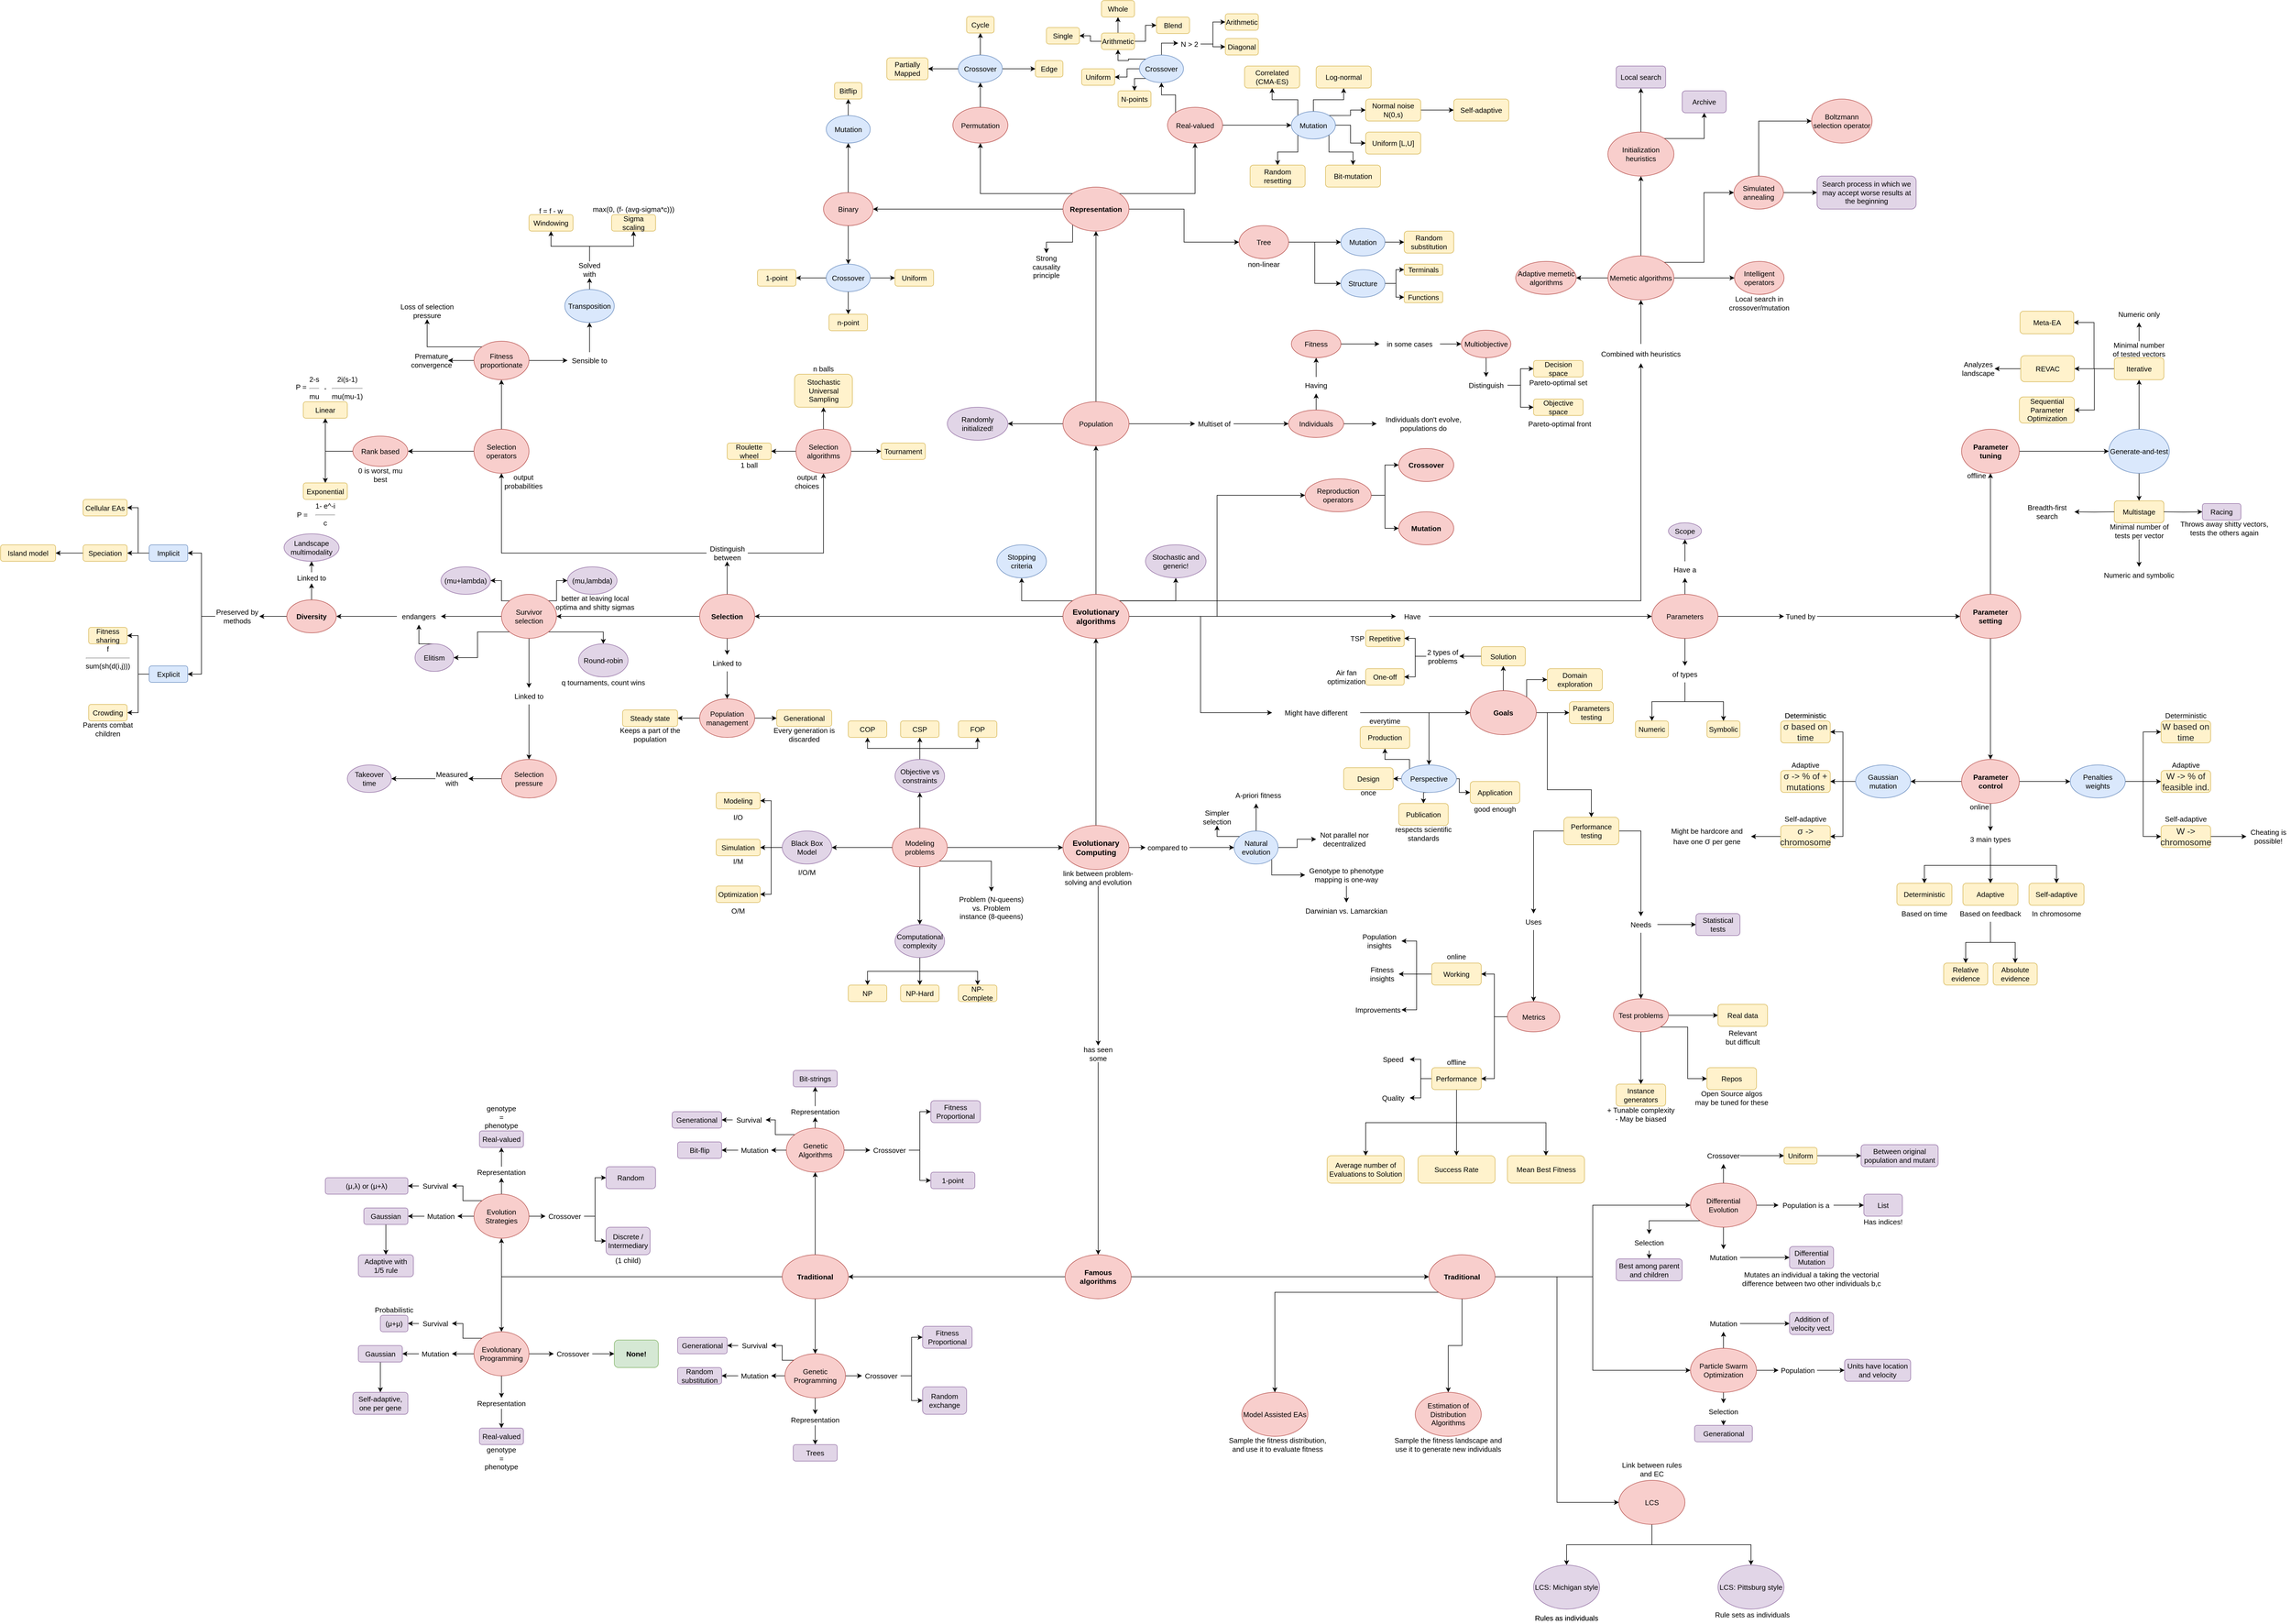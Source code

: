 <mxfile version="15.5.6" type="github">
  <diagram id="mT8CMk4CzDbYUqmRp-Hh" name="Page-1">
    <mxGraphModel dx="5043" dy="3140" grid="1" gridSize="10" guides="1" tooltips="1" connect="1" arrows="1" fold="1" page="1" pageScale="1" pageWidth="827" pageHeight="1169" math="0" shadow="0">
      <root>
        <mxCell id="0" />
        <mxCell id="1" parent="0" />
        <mxCell id="7a6nnCsG4VSltsya_3ms-5" style="edgeStyle=orthogonalEdgeStyle;rounded=0;orthogonalLoop=1;jettySize=auto;html=1;entryX=0;entryY=0.5;entryDx=0;entryDy=0;fontSize=13;" parent="1" source="7a6nnCsG4VSltsya_3ms-1" target="7a6nnCsG4VSltsya_3ms-4" edge="1">
          <mxGeometry relative="1" as="geometry" />
        </mxCell>
        <mxCell id="7a6nnCsG4VSltsya_3ms-19" style="edgeStyle=orthogonalEdgeStyle;rounded=0;orthogonalLoop=1;jettySize=auto;html=1;entryX=0.5;entryY=1;entryDx=0;entryDy=0;fontSize=13;" parent="1" source="7a6nnCsG4VSltsya_3ms-1" target="7a6nnCsG4VSltsya_3ms-18" edge="1">
          <mxGeometry relative="1" as="geometry" />
        </mxCell>
        <mxCell id="7a6nnCsG4VSltsya_3ms-1" value="Evolutionary Computing" style="ellipse;whiteSpace=wrap;html=1;fontStyle=1;fillColor=#f8cecc;strokeColor=#b85450;fontSize=14;" parent="1" vertex="1">
          <mxGeometry x="350" y="330" width="120" height="80" as="geometry" />
        </mxCell>
        <mxCell id="Jc-gLMIbmnvu14HS_8s8-190" style="edgeStyle=orthogonalEdgeStyle;rounded=0;orthogonalLoop=1;jettySize=auto;html=1;entryX=0.5;entryY=0;entryDx=0;entryDy=0;fontSize=13;" edge="1" parent="1" source="7a6nnCsG4VSltsya_3ms-2" target="Jc-gLMIbmnvu14HS_8s8-189">
          <mxGeometry relative="1" as="geometry" />
        </mxCell>
        <mxCell id="7a6nnCsG4VSltsya_3ms-2" value="link between problem-solving and evolution" style="text;html=1;strokeColor=none;fillColor=none;align=center;verticalAlign=middle;whiteSpace=wrap;rounded=0;fontSize=13;" parent="1" vertex="1">
          <mxGeometry x="339" y="410" width="150" height="30" as="geometry" />
        </mxCell>
        <mxCell id="7a6nnCsG4VSltsya_3ms-8" style="edgeStyle=orthogonalEdgeStyle;rounded=0;orthogonalLoop=1;jettySize=auto;html=1;fontSize=13;" parent="1" source="7a6nnCsG4VSltsya_3ms-3" edge="1">
          <mxGeometry relative="1" as="geometry">
            <mxPoint x="701" y="290" as="targetPoint" />
          </mxGeometry>
        </mxCell>
        <mxCell id="7a6nnCsG4VSltsya_3ms-11" style="edgeStyle=orthogonalEdgeStyle;rounded=0;orthogonalLoop=1;jettySize=auto;html=1;exitX=0;exitY=0;exitDx=0;exitDy=0;entryX=0.5;entryY=1;entryDx=0;entryDy=0;fontSize=13;" parent="1" source="7a6nnCsG4VSltsya_3ms-3" target="7a6nnCsG4VSltsya_3ms-9" edge="1">
          <mxGeometry relative="1" as="geometry">
            <Array as="points">
              <mxPoint x="673" y="350" />
              <mxPoint x="630" y="350" />
            </Array>
          </mxGeometry>
        </mxCell>
        <mxCell id="7a6nnCsG4VSltsya_3ms-13" style="edgeStyle=orthogonalEdgeStyle;rounded=0;orthogonalLoop=1;jettySize=auto;html=1;exitX=1;exitY=1;exitDx=0;exitDy=0;entryX=0;entryY=0.5;entryDx=0;entryDy=0;fontSize=13;" parent="1" source="7a6nnCsG4VSltsya_3ms-3" target="7a6nnCsG4VSltsya_3ms-12" edge="1">
          <mxGeometry relative="1" as="geometry">
            <Array as="points">
              <mxPoint x="729" y="420" />
            </Array>
          </mxGeometry>
        </mxCell>
        <mxCell id="7a6nnCsG4VSltsya_3ms-17" style="edgeStyle=orthogonalEdgeStyle;rounded=0;orthogonalLoop=1;jettySize=auto;html=1;entryX=0;entryY=0.5;entryDx=0;entryDy=0;fontSize=13;" parent="1" source="7a6nnCsG4VSltsya_3ms-3" target="7a6nnCsG4VSltsya_3ms-16" edge="1">
          <mxGeometry relative="1" as="geometry" />
        </mxCell>
        <mxCell id="7a6nnCsG4VSltsya_3ms-3" value="Natural evolution" style="ellipse;whiteSpace=wrap;html=1;fontSize=13;fillColor=#dae8fc;strokeColor=#6c8ebf;" parent="1" vertex="1">
          <mxGeometry x="661" y="340" width="80" height="60" as="geometry" />
        </mxCell>
        <mxCell id="7a6nnCsG4VSltsya_3ms-6" style="edgeStyle=orthogonalEdgeStyle;rounded=0;orthogonalLoop=1;jettySize=auto;html=1;exitX=1;exitY=0.5;exitDx=0;exitDy=0;entryX=0;entryY=0.5;entryDx=0;entryDy=0;fontSize=13;" parent="1" source="7a6nnCsG4VSltsya_3ms-4" target="7a6nnCsG4VSltsya_3ms-3" edge="1">
          <mxGeometry relative="1" as="geometry" />
        </mxCell>
        <mxCell id="7a6nnCsG4VSltsya_3ms-4" value="compared to" style="text;html=1;strokeColor=none;fillColor=none;align=center;verticalAlign=middle;whiteSpace=wrap;rounded=0;fontSize=13;" parent="1" vertex="1">
          <mxGeometry x="500" y="355" width="80" height="30" as="geometry" />
        </mxCell>
        <mxCell id="7a6nnCsG4VSltsya_3ms-7" value="A-priori fitness" style="text;html=1;strokeColor=none;fillColor=none;align=center;verticalAlign=middle;whiteSpace=wrap;rounded=0;fontSize=13;" parent="1" vertex="1">
          <mxGeometry x="645" y="260" width="120" height="30" as="geometry" />
        </mxCell>
        <mxCell id="7a6nnCsG4VSltsya_3ms-9" value="Simpler selection" style="text;html=1;strokeColor=none;fillColor=none;align=center;verticalAlign=middle;whiteSpace=wrap;rounded=0;fontSize=13;" parent="1" vertex="1">
          <mxGeometry x="600" y="300" width="60" height="30" as="geometry" />
        </mxCell>
        <mxCell id="7a6nnCsG4VSltsya_3ms-15" style="edgeStyle=orthogonalEdgeStyle;rounded=0;orthogonalLoop=1;jettySize=auto;html=1;entryX=0.5;entryY=0;entryDx=0;entryDy=0;fontSize=13;" parent="1" source="7a6nnCsG4VSltsya_3ms-12" target="7a6nnCsG4VSltsya_3ms-14" edge="1">
          <mxGeometry relative="1" as="geometry" />
        </mxCell>
        <mxCell id="7a6nnCsG4VSltsya_3ms-12" value="Genotype to phenotype mapping is one-way" style="text;html=1;strokeColor=none;fillColor=none;align=center;verticalAlign=middle;whiteSpace=wrap;rounded=0;fontSize=13;" parent="1" vertex="1">
          <mxGeometry x="790" y="400" width="150" height="40" as="geometry" />
        </mxCell>
        <mxCell id="7a6nnCsG4VSltsya_3ms-14" value="Darwinian vs. Lamarckian" style="text;html=1;strokeColor=none;fillColor=none;align=center;verticalAlign=middle;whiteSpace=wrap;rounded=0;fontSize=13;" parent="1" vertex="1">
          <mxGeometry x="775" y="470" width="180" height="30" as="geometry" />
        </mxCell>
        <mxCell id="7a6nnCsG4VSltsya_3ms-16" value="Not parallel nor decentralized" style="text;html=1;strokeColor=none;fillColor=none;align=center;verticalAlign=middle;whiteSpace=wrap;rounded=0;fontSize=13;" parent="1" vertex="1">
          <mxGeometry x="810" y="340" width="103" height="30" as="geometry" />
        </mxCell>
        <mxCell id="7a6nnCsG4VSltsya_3ms-54" style="edgeStyle=orthogonalEdgeStyle;rounded=0;orthogonalLoop=1;jettySize=auto;html=1;exitX=0.5;exitY=0;exitDx=0;exitDy=0;entryX=0.5;entryY=1;entryDx=0;entryDy=0;fontSize=13;" parent="1" source="7a6nnCsG4VSltsya_3ms-18" target="7a6nnCsG4VSltsya_3ms-53" edge="1">
          <mxGeometry relative="1" as="geometry" />
        </mxCell>
        <mxCell id="7a6nnCsG4VSltsya_3ms-67" style="edgeStyle=orthogonalEdgeStyle;rounded=0;orthogonalLoop=1;jettySize=auto;html=1;entryX=0;entryY=0.5;entryDx=0;entryDy=0;fontSize=13;" parent="1" source="7a6nnCsG4VSltsya_3ms-18" target="7a6nnCsG4VSltsya_3ms-66" edge="1">
          <mxGeometry relative="1" as="geometry" />
        </mxCell>
        <mxCell id="7a6nnCsG4VSltsya_3ms-73" style="edgeStyle=orthogonalEdgeStyle;rounded=0;orthogonalLoop=1;jettySize=auto;html=1;entryX=1;entryY=0.5;entryDx=0;entryDy=0;fontSize=13;" parent="1" source="7a6nnCsG4VSltsya_3ms-18" target="7a6nnCsG4VSltsya_3ms-72" edge="1">
          <mxGeometry relative="1" as="geometry" />
        </mxCell>
        <mxCell id="7a6nnCsG4VSltsya_3ms-79" style="edgeStyle=orthogonalEdgeStyle;rounded=0;orthogonalLoop=1;jettySize=auto;html=1;exitX=0;exitY=0;exitDx=0;exitDy=0;entryX=0.5;entryY=1;entryDx=0;entryDy=0;fontSize=13;" parent="1" source="7a6nnCsG4VSltsya_3ms-18" target="7a6nnCsG4VSltsya_3ms-78" edge="1">
          <mxGeometry relative="1" as="geometry" />
        </mxCell>
        <mxCell id="7a6nnCsG4VSltsya_3ms-81" style="edgeStyle=orthogonalEdgeStyle;rounded=0;orthogonalLoop=1;jettySize=auto;html=1;exitX=1;exitY=0;exitDx=0;exitDy=0;entryX=0.5;entryY=1;entryDx=0;entryDy=0;fontSize=13;" parent="1" source="7a6nnCsG4VSltsya_3ms-18" target="7a6nnCsG4VSltsya_3ms-80" edge="1">
          <mxGeometry relative="1" as="geometry" />
        </mxCell>
        <mxCell id="Jc-gLMIbmnvu14HS_8s8-4" style="edgeStyle=orthogonalEdgeStyle;rounded=0;orthogonalLoop=1;jettySize=auto;html=1;entryX=0;entryY=0.5;entryDx=0;entryDy=0;fontSize=13;" edge="1" parent="1" source="7a6nnCsG4VSltsya_3ms-18" target="Jc-gLMIbmnvu14HS_8s8-3">
          <mxGeometry relative="1" as="geometry" />
        </mxCell>
        <mxCell id="Jc-gLMIbmnvu14HS_8s8-105" style="edgeStyle=orthogonalEdgeStyle;rounded=0;orthogonalLoop=1;jettySize=auto;html=1;entryX=0;entryY=0.5;entryDx=0;entryDy=0;fontSize=13;" edge="1" parent="1" source="7a6nnCsG4VSltsya_3ms-18" target="Jc-gLMIbmnvu14HS_8s8-104">
          <mxGeometry relative="1" as="geometry" />
        </mxCell>
        <mxCell id="Jc-gLMIbmnvu14HS_8s8-370" style="edgeStyle=orthogonalEdgeStyle;rounded=0;orthogonalLoop=1;jettySize=auto;html=1;exitX=1;exitY=0;exitDx=0;exitDy=0;fontSize=13;fontColor=#000000;" edge="1" parent="1" source="7a6nnCsG4VSltsya_3ms-18" target="Jc-gLMIbmnvu14HS_8s8-371">
          <mxGeometry relative="1" as="geometry">
            <mxPoint x="1350" y="-520" as="targetPoint" />
          </mxGeometry>
        </mxCell>
        <mxCell id="7a6nnCsG4VSltsya_3ms-18" value="Evolutionary algorithms" style="ellipse;whiteSpace=wrap;html=1;fontStyle=1;fillColor=#f8cecc;strokeColor=#b85450;fontSize=14;" parent="1" vertex="1">
          <mxGeometry x="350" y="-90" width="120" height="80" as="geometry" />
        </mxCell>
        <mxCell id="7a6nnCsG4VSltsya_3ms-21" style="edgeStyle=orthogonalEdgeStyle;rounded=0;orthogonalLoop=1;jettySize=auto;html=1;entryX=0;entryY=0.5;entryDx=0;entryDy=0;fontSize=13;" parent="1" source="7a6nnCsG4VSltsya_3ms-20" target="7a6nnCsG4VSltsya_3ms-1" edge="1">
          <mxGeometry relative="1" as="geometry" />
        </mxCell>
        <mxCell id="7a6nnCsG4VSltsya_3ms-25" style="edgeStyle=orthogonalEdgeStyle;rounded=0;orthogonalLoop=1;jettySize=auto;html=1;entryX=0.5;entryY=0;entryDx=0;entryDy=0;fontSize=13;" parent="1" source="7a6nnCsG4VSltsya_3ms-20" target="7a6nnCsG4VSltsya_3ms-24" edge="1">
          <mxGeometry relative="1" as="geometry" />
        </mxCell>
        <mxCell id="7a6nnCsG4VSltsya_3ms-26" style="edgeStyle=orthogonalEdgeStyle;rounded=0;orthogonalLoop=1;jettySize=auto;html=1;entryX=1;entryY=0.5;entryDx=0;entryDy=0;fontSize=13;" parent="1" source="7a6nnCsG4VSltsya_3ms-20" target="7a6nnCsG4VSltsya_3ms-23" edge="1">
          <mxGeometry relative="1" as="geometry" />
        </mxCell>
        <mxCell id="7a6nnCsG4VSltsya_3ms-27" style="edgeStyle=orthogonalEdgeStyle;rounded=0;orthogonalLoop=1;jettySize=auto;html=1;entryX=0.5;entryY=1;entryDx=0;entryDy=0;fontSize=13;" parent="1" source="7a6nnCsG4VSltsya_3ms-20" target="7a6nnCsG4VSltsya_3ms-22" edge="1">
          <mxGeometry relative="1" as="geometry" />
        </mxCell>
        <mxCell id="7a6nnCsG4VSltsya_3ms-52" style="edgeStyle=orthogonalEdgeStyle;rounded=0;orthogonalLoop=1;jettySize=auto;html=1;exitX=1;exitY=1;exitDx=0;exitDy=0;entryX=0.5;entryY=0;entryDx=0;entryDy=0;fontSize=13;" parent="1" source="7a6nnCsG4VSltsya_3ms-20" target="7a6nnCsG4VSltsya_3ms-51" edge="1">
          <mxGeometry relative="1" as="geometry" />
        </mxCell>
        <mxCell id="7a6nnCsG4VSltsya_3ms-20" value="Modeling problems" style="ellipse;whiteSpace=wrap;html=1;fontSize=13;fillColor=#f8cecc;strokeColor=#b85450;" parent="1" vertex="1">
          <mxGeometry x="40" y="335" width="100" height="70" as="geometry" />
        </mxCell>
        <mxCell id="7a6nnCsG4VSltsya_3ms-42" style="edgeStyle=orthogonalEdgeStyle;rounded=0;orthogonalLoop=1;jettySize=auto;html=1;exitX=0.5;exitY=0;exitDx=0;exitDy=0;entryX=0.5;entryY=1;entryDx=0;entryDy=0;fontSize=13;" parent="1" source="7a6nnCsG4VSltsya_3ms-22" target="7a6nnCsG4VSltsya_3ms-38" edge="1">
          <mxGeometry relative="1" as="geometry" />
        </mxCell>
        <mxCell id="7a6nnCsG4VSltsya_3ms-43" style="edgeStyle=orthogonalEdgeStyle;rounded=0;orthogonalLoop=1;jettySize=auto;html=1;exitX=0.5;exitY=0;exitDx=0;exitDy=0;entryX=0.5;entryY=1;entryDx=0;entryDy=0;fontSize=13;" parent="1" source="7a6nnCsG4VSltsya_3ms-22" target="7a6nnCsG4VSltsya_3ms-40" edge="1">
          <mxGeometry relative="1" as="geometry" />
        </mxCell>
        <mxCell id="7a6nnCsG4VSltsya_3ms-44" style="edgeStyle=orthogonalEdgeStyle;rounded=0;orthogonalLoop=1;jettySize=auto;html=1;exitX=0.5;exitY=0;exitDx=0;exitDy=0;entryX=0.5;entryY=1;entryDx=0;entryDy=0;fontSize=13;" parent="1" source="7a6nnCsG4VSltsya_3ms-22" target="7a6nnCsG4VSltsya_3ms-39" edge="1">
          <mxGeometry relative="1" as="geometry" />
        </mxCell>
        <mxCell id="7a6nnCsG4VSltsya_3ms-22" value="Objective vs constraints" style="ellipse;whiteSpace=wrap;html=1;fontSize=13;fillColor=#e1d5e7;strokeColor=#9673a6;" parent="1" vertex="1">
          <mxGeometry x="45" y="210" width="90" height="60" as="geometry" />
        </mxCell>
        <mxCell id="7a6nnCsG4VSltsya_3ms-32" style="edgeStyle=orthogonalEdgeStyle;rounded=0;orthogonalLoop=1;jettySize=auto;html=1;entryX=1;entryY=0.5;entryDx=0;entryDy=0;fontSize=13;" parent="1" source="7a6nnCsG4VSltsya_3ms-23" target="7a6nnCsG4VSltsya_3ms-30" edge="1">
          <mxGeometry relative="1" as="geometry" />
        </mxCell>
        <mxCell id="7a6nnCsG4VSltsya_3ms-33" style="edgeStyle=orthogonalEdgeStyle;rounded=0;orthogonalLoop=1;jettySize=auto;html=1;entryX=1;entryY=0.5;entryDx=0;entryDy=0;fontSize=13;" parent="1" source="7a6nnCsG4VSltsya_3ms-23" target="7a6nnCsG4VSltsya_3ms-29" edge="1">
          <mxGeometry relative="1" as="geometry" />
        </mxCell>
        <mxCell id="7a6nnCsG4VSltsya_3ms-34" style="edgeStyle=orthogonalEdgeStyle;rounded=0;orthogonalLoop=1;jettySize=auto;html=1;entryX=1;entryY=0.5;entryDx=0;entryDy=0;fontSize=13;" parent="1" source="7a6nnCsG4VSltsya_3ms-23" target="7a6nnCsG4VSltsya_3ms-31" edge="1">
          <mxGeometry relative="1" as="geometry" />
        </mxCell>
        <mxCell id="7a6nnCsG4VSltsya_3ms-23" value="Black Box Model" style="ellipse;whiteSpace=wrap;html=1;fontSize=13;fillColor=#e1d5e7;strokeColor=#9673a6;" parent="1" vertex="1">
          <mxGeometry x="-160" y="340" width="90" height="60" as="geometry" />
        </mxCell>
        <mxCell id="7a6nnCsG4VSltsya_3ms-48" style="edgeStyle=orthogonalEdgeStyle;rounded=0;orthogonalLoop=1;jettySize=auto;html=1;exitX=0.5;exitY=1;exitDx=0;exitDy=0;entryX=0.5;entryY=0;entryDx=0;entryDy=0;fontSize=13;" parent="1" source="7a6nnCsG4VSltsya_3ms-24" target="7a6nnCsG4VSltsya_3ms-45" edge="1">
          <mxGeometry relative="1" as="geometry" />
        </mxCell>
        <mxCell id="7a6nnCsG4VSltsya_3ms-49" style="edgeStyle=orthogonalEdgeStyle;rounded=0;orthogonalLoop=1;jettySize=auto;html=1;exitX=0.5;exitY=1;exitDx=0;exitDy=0;entryX=0.5;entryY=0;entryDx=0;entryDy=0;fontSize=13;" parent="1" source="7a6nnCsG4VSltsya_3ms-24" target="7a6nnCsG4VSltsya_3ms-47" edge="1">
          <mxGeometry relative="1" as="geometry" />
        </mxCell>
        <mxCell id="7a6nnCsG4VSltsya_3ms-50" style="edgeStyle=orthogonalEdgeStyle;rounded=0;orthogonalLoop=1;jettySize=auto;html=1;exitX=0.5;exitY=1;exitDx=0;exitDy=0;entryX=0.5;entryY=0;entryDx=0;entryDy=0;fontSize=13;" parent="1" source="7a6nnCsG4VSltsya_3ms-24" target="7a6nnCsG4VSltsya_3ms-46" edge="1">
          <mxGeometry relative="1" as="geometry" />
        </mxCell>
        <mxCell id="7a6nnCsG4VSltsya_3ms-24" value="Computational complexity" style="ellipse;whiteSpace=wrap;html=1;fontSize=13;fillColor=#e1d5e7;strokeColor=#9673a6;" parent="1" vertex="1">
          <mxGeometry x="45" y="510" width="90" height="60" as="geometry" />
        </mxCell>
        <mxCell id="7a6nnCsG4VSltsya_3ms-28" value="I/O/M" style="text;html=1;strokeColor=none;fillColor=none;align=center;verticalAlign=middle;whiteSpace=wrap;rounded=0;fontSize=13;" parent="1" vertex="1">
          <mxGeometry x="-145" y="400" width="60" height="30" as="geometry" />
        </mxCell>
        <mxCell id="7a6nnCsG4VSltsya_3ms-29" value="Modeling" style="rounded=1;whiteSpace=wrap;html=1;fontSize=13;fillColor=#fff2cc;strokeColor=#d6b656;" parent="1" vertex="1">
          <mxGeometry x="-280" y="270" width="80" height="30" as="geometry" />
        </mxCell>
        <mxCell id="7a6nnCsG4VSltsya_3ms-30" value="Simulation" style="rounded=1;whiteSpace=wrap;html=1;fontSize=13;fillColor=#fff2cc;strokeColor=#d6b656;" parent="1" vertex="1">
          <mxGeometry x="-280" y="355" width="80" height="30" as="geometry" />
        </mxCell>
        <mxCell id="7a6nnCsG4VSltsya_3ms-31" value="Optimization" style="rounded=1;whiteSpace=wrap;html=1;fontSize=13;fillColor=#fff2cc;strokeColor=#d6b656;" parent="1" vertex="1">
          <mxGeometry x="-280" y="440" width="80" height="30" as="geometry" />
        </mxCell>
        <mxCell id="7a6nnCsG4VSltsya_3ms-35" value="I/O" style="text;html=1;strokeColor=none;fillColor=none;align=center;verticalAlign=middle;whiteSpace=wrap;rounded=0;fontSize=13;" parent="1" vertex="1">
          <mxGeometry x="-270" y="300" width="60" height="30" as="geometry" />
        </mxCell>
        <mxCell id="7a6nnCsG4VSltsya_3ms-36" value="I/M" style="text;html=1;strokeColor=none;fillColor=none;align=center;verticalAlign=middle;whiteSpace=wrap;rounded=0;fontSize=13;" parent="1" vertex="1">
          <mxGeometry x="-270" y="380" width="60" height="30" as="geometry" />
        </mxCell>
        <mxCell id="7a6nnCsG4VSltsya_3ms-37" value="O/M" style="text;html=1;strokeColor=none;fillColor=none;align=center;verticalAlign=middle;whiteSpace=wrap;rounded=0;fontSize=13;" parent="1" vertex="1">
          <mxGeometry x="-270" y="470" width="60" height="30" as="geometry" />
        </mxCell>
        <mxCell id="7a6nnCsG4VSltsya_3ms-38" value="COP" style="rounded=1;whiteSpace=wrap;html=1;fontSize=13;fillColor=#fff2cc;strokeColor=#d6b656;" parent="1" vertex="1">
          <mxGeometry x="-40" y="140" width="70" height="30" as="geometry" />
        </mxCell>
        <mxCell id="7a6nnCsG4VSltsya_3ms-39" value="CSP" style="rounded=1;whiteSpace=wrap;html=1;fontSize=13;fillColor=#fff2cc;strokeColor=#d6b656;" parent="1" vertex="1">
          <mxGeometry x="55" y="140" width="70" height="30" as="geometry" />
        </mxCell>
        <mxCell id="7a6nnCsG4VSltsya_3ms-40" value="FOP" style="rounded=1;whiteSpace=wrap;html=1;fontSize=13;fillColor=#fff2cc;strokeColor=#d6b656;" parent="1" vertex="1">
          <mxGeometry x="160" y="140" width="70" height="30" as="geometry" />
        </mxCell>
        <mxCell id="7a6nnCsG4VSltsya_3ms-45" value="NP" style="rounded=1;whiteSpace=wrap;html=1;fontSize=13;fillColor=#fff2cc;strokeColor=#d6b656;" parent="1" vertex="1">
          <mxGeometry x="-40" y="620" width="70" height="30" as="geometry" />
        </mxCell>
        <mxCell id="7a6nnCsG4VSltsya_3ms-46" value="NP-Hard" style="rounded=1;whiteSpace=wrap;html=1;fontSize=13;fillColor=#fff2cc;strokeColor=#d6b656;" parent="1" vertex="1">
          <mxGeometry x="55" y="620" width="70" height="30" as="geometry" />
        </mxCell>
        <mxCell id="7a6nnCsG4VSltsya_3ms-47" value="NP-Complete" style="rounded=1;whiteSpace=wrap;html=1;fontSize=13;fillColor=#fff2cc;strokeColor=#d6b656;" parent="1" vertex="1">
          <mxGeometry x="160" y="620" width="70" height="30" as="geometry" />
        </mxCell>
        <mxCell id="7a6nnCsG4VSltsya_3ms-51" value="Problem (N-queens) vs. Problem instance (8-queens)" style="text;html=1;strokeColor=none;fillColor=none;align=center;verticalAlign=middle;whiteSpace=wrap;rounded=0;fontSize=13;" parent="1" vertex="1">
          <mxGeometry x="160" y="450" width="120" height="60" as="geometry" />
        </mxCell>
        <mxCell id="7a6nnCsG4VSltsya_3ms-57" style="edgeStyle=orthogonalEdgeStyle;rounded=0;orthogonalLoop=1;jettySize=auto;html=1;entryX=0;entryY=0.5;entryDx=0;entryDy=0;fontSize=13;" parent="1" source="7a6nnCsG4VSltsya_3ms-53" target="7a6nnCsG4VSltsya_3ms-55" edge="1">
          <mxGeometry relative="1" as="geometry" />
        </mxCell>
        <mxCell id="7a6nnCsG4VSltsya_3ms-83" style="edgeStyle=orthogonalEdgeStyle;rounded=0;orthogonalLoop=1;jettySize=auto;html=1;entryX=1;entryY=0.5;entryDx=0;entryDy=0;fontSize=13;" parent="1" source="7a6nnCsG4VSltsya_3ms-53" target="7a6nnCsG4VSltsya_3ms-82" edge="1">
          <mxGeometry relative="1" as="geometry" />
        </mxCell>
        <mxCell id="7a6nnCsG4VSltsya_3ms-85" style="edgeStyle=orthogonalEdgeStyle;rounded=0;orthogonalLoop=1;jettySize=auto;html=1;entryX=0.5;entryY=1;entryDx=0;entryDy=0;fontSize=13;" parent="1" source="7a6nnCsG4VSltsya_3ms-53" target="7a6nnCsG4VSltsya_3ms-84" edge="1">
          <mxGeometry relative="1" as="geometry" />
        </mxCell>
        <mxCell id="7a6nnCsG4VSltsya_3ms-53" value="Population" style="ellipse;whiteSpace=wrap;html=1;fontSize=13;fillColor=#f8cecc;strokeColor=#b85450;" parent="1" vertex="1">
          <mxGeometry x="350" y="-440" width="120" height="80" as="geometry" />
        </mxCell>
        <mxCell id="7a6nnCsG4VSltsya_3ms-58" style="edgeStyle=orthogonalEdgeStyle;rounded=0;orthogonalLoop=1;jettySize=auto;html=1;entryX=0;entryY=0.5;entryDx=0;entryDy=0;fontSize=13;" parent="1" source="7a6nnCsG4VSltsya_3ms-55" target="7a6nnCsG4VSltsya_3ms-56" edge="1">
          <mxGeometry relative="1" as="geometry" />
        </mxCell>
        <mxCell id="7a6nnCsG4VSltsya_3ms-55" value="Multiset of" style="text;html=1;strokeColor=none;fillColor=none;align=center;verticalAlign=middle;whiteSpace=wrap;rounded=0;fontSize=13;" parent="1" vertex="1">
          <mxGeometry x="590" y="-415" width="70" height="30" as="geometry" />
        </mxCell>
        <mxCell id="7a6nnCsG4VSltsya_3ms-62" style="edgeStyle=orthogonalEdgeStyle;rounded=0;orthogonalLoop=1;jettySize=auto;html=1;entryX=0.5;entryY=1;entryDx=0;entryDy=0;fontSize=13;" parent="1" source="7a6nnCsG4VSltsya_3ms-56" target="7a6nnCsG4VSltsya_3ms-61" edge="1">
          <mxGeometry relative="1" as="geometry" />
        </mxCell>
        <mxCell id="7a6nnCsG4VSltsya_3ms-65" style="edgeStyle=orthogonalEdgeStyle;rounded=0;orthogonalLoop=1;jettySize=auto;html=1;entryX=0;entryY=0.5;entryDx=0;entryDy=0;fontSize=13;" parent="1" source="7a6nnCsG4VSltsya_3ms-56" target="7a6nnCsG4VSltsya_3ms-64" edge="1">
          <mxGeometry relative="1" as="geometry" />
        </mxCell>
        <mxCell id="7a6nnCsG4VSltsya_3ms-56" value="Individuals" style="ellipse;whiteSpace=wrap;html=1;fontSize=13;fillColor=#f8cecc;strokeColor=#b85450;" parent="1" vertex="1">
          <mxGeometry x="760" y="-425" width="100" height="50" as="geometry" />
        </mxCell>
        <mxCell id="Jc-gLMIbmnvu14HS_8s8-394" style="edgeStyle=orthogonalEdgeStyle;rounded=0;orthogonalLoop=1;jettySize=auto;html=1;entryX=0;entryY=0.5;entryDx=0;entryDy=0;fontSize=13;fontColor=#000000;" edge="1" parent="1" source="7a6nnCsG4VSltsya_3ms-59" target="Jc-gLMIbmnvu14HS_8s8-393">
          <mxGeometry relative="1" as="geometry" />
        </mxCell>
        <mxCell id="7a6nnCsG4VSltsya_3ms-59" value="Fitness" style="ellipse;whiteSpace=wrap;html=1;fontSize=13;fillColor=#f8cecc;strokeColor=#b85450;" parent="1" vertex="1">
          <mxGeometry x="765" y="-570" width="90" height="50" as="geometry" />
        </mxCell>
        <mxCell id="7a6nnCsG4VSltsya_3ms-63" style="edgeStyle=orthogonalEdgeStyle;rounded=0;orthogonalLoop=1;jettySize=auto;html=1;exitX=0.5;exitY=0;exitDx=0;exitDy=0;entryX=0.5;entryY=1;entryDx=0;entryDy=0;fontSize=13;" parent="1" source="7a6nnCsG4VSltsya_3ms-61" target="7a6nnCsG4VSltsya_3ms-59" edge="1">
          <mxGeometry relative="1" as="geometry" />
        </mxCell>
        <mxCell id="7a6nnCsG4VSltsya_3ms-61" value="Having" style="text;html=1;strokeColor=none;fillColor=none;align=center;verticalAlign=middle;whiteSpace=wrap;rounded=0;fontSize=13;" parent="1" vertex="1">
          <mxGeometry x="780" y="-485" width="60" height="30" as="geometry" />
        </mxCell>
        <mxCell id="7a6nnCsG4VSltsya_3ms-64" value="Individuals don&#39;t evolve, populations do" style="text;html=1;strokeColor=none;fillColor=none;align=center;verticalAlign=middle;whiteSpace=wrap;rounded=0;fontSize=13;" parent="1" vertex="1">
          <mxGeometry x="920" y="-415" width="170" height="30" as="geometry" />
        </mxCell>
        <mxCell id="7a6nnCsG4VSltsya_3ms-70" style="edgeStyle=orthogonalEdgeStyle;rounded=0;orthogonalLoop=1;jettySize=auto;html=1;entryX=0;entryY=0.5;entryDx=0;entryDy=0;fontSize=13;" parent="1" source="7a6nnCsG4VSltsya_3ms-66" target="7a6nnCsG4VSltsya_3ms-68" edge="1">
          <mxGeometry relative="1" as="geometry" />
        </mxCell>
        <mxCell id="7a6nnCsG4VSltsya_3ms-71" style="edgeStyle=orthogonalEdgeStyle;rounded=0;orthogonalLoop=1;jettySize=auto;html=1;entryX=0;entryY=0.5;entryDx=0;entryDy=0;fontSize=13;" parent="1" source="7a6nnCsG4VSltsya_3ms-66" target="7a6nnCsG4VSltsya_3ms-69" edge="1">
          <mxGeometry relative="1" as="geometry" />
        </mxCell>
        <mxCell id="7a6nnCsG4VSltsya_3ms-66" value="Reproduction operators" style="ellipse;whiteSpace=wrap;html=1;fontSize=13;fillColor=#f8cecc;strokeColor=#b85450;" parent="1" vertex="1">
          <mxGeometry x="790" y="-300" width="120" height="60" as="geometry" />
        </mxCell>
        <mxCell id="7a6nnCsG4VSltsya_3ms-68" value="Crossover" style="ellipse;whiteSpace=wrap;html=1;fontSize=13;fontStyle=1;fillColor=#f8cecc;strokeColor=#b85450;" parent="1" vertex="1">
          <mxGeometry x="960" y="-355" width="100" height="60" as="geometry" />
        </mxCell>
        <mxCell id="7a6nnCsG4VSltsya_3ms-69" value="Mutation" style="ellipse;whiteSpace=wrap;html=1;fontSize=13;fontStyle=1;fillColor=#f8cecc;strokeColor=#b85450;" parent="1" vertex="1">
          <mxGeometry x="960" y="-240" width="100" height="60" as="geometry" />
        </mxCell>
        <mxCell id="7a6nnCsG4VSltsya_3ms-77" style="edgeStyle=orthogonalEdgeStyle;rounded=0;orthogonalLoop=1;jettySize=auto;html=1;entryX=1;entryY=0.5;entryDx=0;entryDy=0;fontSize=13;" parent="1" source="7a6nnCsG4VSltsya_3ms-72" target="7a6nnCsG4VSltsya_3ms-74" edge="1">
          <mxGeometry relative="1" as="geometry" />
        </mxCell>
        <mxCell id="TnbIDyFtAxm0MyTFOeCw-17" style="edgeStyle=orthogonalEdgeStyle;rounded=0;orthogonalLoop=1;jettySize=auto;html=1;entryX=0.5;entryY=1;entryDx=0;entryDy=0;fontSize=13;" parent="1" source="7a6nnCsG4VSltsya_3ms-72" target="TnbIDyFtAxm0MyTFOeCw-14" edge="1">
          <mxGeometry relative="1" as="geometry" />
        </mxCell>
        <mxCell id="TnbIDyFtAxm0MyTFOeCw-114" style="edgeStyle=orthogonalEdgeStyle;rounded=0;orthogonalLoop=1;jettySize=auto;html=1;entryX=0.5;entryY=0;entryDx=0;entryDy=0;fontSize=13;" parent="1" source="7a6nnCsG4VSltsya_3ms-72" target="TnbIDyFtAxm0MyTFOeCw-113" edge="1">
          <mxGeometry relative="1" as="geometry" />
        </mxCell>
        <mxCell id="7a6nnCsG4VSltsya_3ms-72" value="Selection" style="ellipse;whiteSpace=wrap;html=1;fontSize=13;fontStyle=1;fillColor=#f8cecc;strokeColor=#b85450;" parent="1" vertex="1">
          <mxGeometry x="-310" y="-90" width="100" height="80" as="geometry" />
        </mxCell>
        <mxCell id="TnbIDyFtAxm0MyTFOeCw-66" style="edgeStyle=orthogonalEdgeStyle;rounded=0;orthogonalLoop=1;jettySize=auto;html=1;entryX=1;entryY=0.5;entryDx=0;entryDy=0;fontSize=13;" parent="1" source="7a6nnCsG4VSltsya_3ms-74" target="TnbIDyFtAxm0MyTFOeCw-64" edge="1">
          <mxGeometry relative="1" as="geometry" />
        </mxCell>
        <mxCell id="TnbIDyFtAxm0MyTFOeCw-94" style="edgeStyle=orthogonalEdgeStyle;rounded=0;orthogonalLoop=1;jettySize=auto;html=1;exitX=0.5;exitY=1;exitDx=0;exitDy=0;entryX=0.5;entryY=0;entryDx=0;entryDy=0;fontSize=13;" parent="1" source="7a6nnCsG4VSltsya_3ms-74" target="TnbIDyFtAxm0MyTFOeCw-93" edge="1">
          <mxGeometry relative="1" as="geometry" />
        </mxCell>
        <mxCell id="TnbIDyFtAxm0MyTFOeCw-102" style="edgeStyle=orthogonalEdgeStyle;rounded=0;orthogonalLoop=1;jettySize=auto;html=1;exitX=0;exitY=1;exitDx=0;exitDy=0;entryX=1;entryY=0.5;entryDx=0;entryDy=0;fontSize=13;" parent="1" source="7a6nnCsG4VSltsya_3ms-74" target="TnbIDyFtAxm0MyTFOeCw-101" edge="1">
          <mxGeometry relative="1" as="geometry" />
        </mxCell>
        <mxCell id="TnbIDyFtAxm0MyTFOeCw-105" style="edgeStyle=orthogonalEdgeStyle;rounded=0;orthogonalLoop=1;jettySize=auto;html=1;exitX=1;exitY=1;exitDx=0;exitDy=0;entryX=0.5;entryY=0;entryDx=0;entryDy=0;fontSize=13;" parent="1" source="7a6nnCsG4VSltsya_3ms-74" target="TnbIDyFtAxm0MyTFOeCw-104" edge="1">
          <mxGeometry relative="1" as="geometry" />
        </mxCell>
        <mxCell id="TnbIDyFtAxm0MyTFOeCw-108" style="edgeStyle=orthogonalEdgeStyle;rounded=0;orthogonalLoop=1;jettySize=auto;html=1;exitX=0;exitY=0;exitDx=0;exitDy=0;entryX=1;entryY=0.5;entryDx=0;entryDy=0;fontSize=13;" parent="1" source="7a6nnCsG4VSltsya_3ms-74" target="TnbIDyFtAxm0MyTFOeCw-107" edge="1">
          <mxGeometry relative="1" as="geometry">
            <Array as="points">
              <mxPoint x="-670" y="-78" />
              <mxPoint x="-670" y="-115" />
            </Array>
          </mxGeometry>
        </mxCell>
        <mxCell id="TnbIDyFtAxm0MyTFOeCw-110" style="edgeStyle=orthogonalEdgeStyle;rounded=0;orthogonalLoop=1;jettySize=auto;html=1;exitX=1;exitY=0;exitDx=0;exitDy=0;entryX=0;entryY=0.5;entryDx=0;entryDy=0;fontSize=13;" parent="1" source="7a6nnCsG4VSltsya_3ms-74" target="TnbIDyFtAxm0MyTFOeCw-109" edge="1">
          <mxGeometry relative="1" as="geometry">
            <Array as="points">
              <mxPoint x="-570" y="-78" />
              <mxPoint x="-570" y="-115" />
            </Array>
          </mxGeometry>
        </mxCell>
        <mxCell id="7a6nnCsG4VSltsya_3ms-74" value="Survivor selection" style="ellipse;whiteSpace=wrap;html=1;fontSize=13;fillColor=#f8cecc;strokeColor=#b85450;" parent="1" vertex="1">
          <mxGeometry x="-670" y="-90" width="100" height="80" as="geometry" />
        </mxCell>
        <mxCell id="7a6nnCsG4VSltsya_3ms-78" value="Stopping criteria" style="ellipse;whiteSpace=wrap;html=1;fontSize=13;fillColor=#dae8fc;strokeColor=#6c8ebf;" parent="1" vertex="1">
          <mxGeometry x="230" y="-180" width="90" height="60" as="geometry" />
        </mxCell>
        <mxCell id="7a6nnCsG4VSltsya_3ms-80" value="Stochastic and generic!" style="ellipse;whiteSpace=wrap;html=1;fontSize=13;fillColor=#e1d5e7;strokeColor=#9673a6;" parent="1" vertex="1">
          <mxGeometry x="500" y="-180" width="110" height="60" as="geometry" />
        </mxCell>
        <mxCell id="7a6nnCsG4VSltsya_3ms-82" value="Randomly initialized!" style="ellipse;whiteSpace=wrap;html=1;fontSize=13;fillColor=#e1d5e7;strokeColor=#9673a6;" parent="1" vertex="1">
          <mxGeometry x="140" y="-430" width="110" height="60" as="geometry" />
        </mxCell>
        <mxCell id="7a6nnCsG4VSltsya_3ms-87" style="edgeStyle=orthogonalEdgeStyle;rounded=0;orthogonalLoop=1;jettySize=auto;html=1;entryX=1;entryY=0.5;entryDx=0;entryDy=0;fontSize=13;" parent="1" source="7a6nnCsG4VSltsya_3ms-84" target="7a6nnCsG4VSltsya_3ms-86" edge="1">
          <mxGeometry relative="1" as="geometry" />
        </mxCell>
        <mxCell id="7a6nnCsG4VSltsya_3ms-101" style="edgeStyle=orthogonalEdgeStyle;rounded=0;orthogonalLoop=1;jettySize=auto;html=1;exitX=0;exitY=0;exitDx=0;exitDy=0;entryX=0.5;entryY=1;entryDx=0;entryDy=0;fontSize=13;" parent="1" source="7a6nnCsG4VSltsya_3ms-84" target="7a6nnCsG4VSltsya_3ms-100" edge="1">
          <mxGeometry relative="1" as="geometry" />
        </mxCell>
        <mxCell id="7a6nnCsG4VSltsya_3ms-111" style="edgeStyle=orthogonalEdgeStyle;rounded=0;orthogonalLoop=1;jettySize=auto;html=1;exitX=0;exitY=1;exitDx=0;exitDy=0;entryX=0.5;entryY=0;entryDx=0;entryDy=0;fontSize=13;" parent="1" source="7a6nnCsG4VSltsya_3ms-84" target="7a6nnCsG4VSltsya_3ms-110" edge="1">
          <mxGeometry relative="1" as="geometry" />
        </mxCell>
        <mxCell id="7a6nnCsG4VSltsya_3ms-113" style="edgeStyle=orthogonalEdgeStyle;rounded=0;orthogonalLoop=1;jettySize=auto;html=1;exitX=1;exitY=0;exitDx=0;exitDy=0;entryX=0.5;entryY=1;entryDx=0;entryDy=0;fontSize=13;" parent="1" source="7a6nnCsG4VSltsya_3ms-84" target="7a6nnCsG4VSltsya_3ms-112" edge="1">
          <mxGeometry relative="1" as="geometry" />
        </mxCell>
        <mxCell id="TnbIDyFtAxm0MyTFOeCw-2" style="edgeStyle=orthogonalEdgeStyle;rounded=0;orthogonalLoop=1;jettySize=auto;html=1;exitX=1;exitY=0.5;exitDx=0;exitDy=0;entryX=0;entryY=0.5;entryDx=0;entryDy=0;fontSize=13;" parent="1" source="7a6nnCsG4VSltsya_3ms-84" target="TnbIDyFtAxm0MyTFOeCw-1" edge="1">
          <mxGeometry relative="1" as="geometry" />
        </mxCell>
        <mxCell id="7a6nnCsG4VSltsya_3ms-84" value="Representation" style="ellipse;whiteSpace=wrap;html=1;fontSize=13;fillColor=#f8cecc;strokeColor=#b85450;fontStyle=1" parent="1" vertex="1">
          <mxGeometry x="350" y="-830" width="120" height="80" as="geometry" />
        </mxCell>
        <mxCell id="7a6nnCsG4VSltsya_3ms-89" style="edgeStyle=orthogonalEdgeStyle;rounded=0;orthogonalLoop=1;jettySize=auto;html=1;entryX=0.5;entryY=0;entryDx=0;entryDy=0;fontSize=13;" parent="1" source="7a6nnCsG4VSltsya_3ms-86" target="7a6nnCsG4VSltsya_3ms-88" edge="1">
          <mxGeometry relative="1" as="geometry" />
        </mxCell>
        <mxCell id="7a6nnCsG4VSltsya_3ms-91" style="edgeStyle=orthogonalEdgeStyle;rounded=0;orthogonalLoop=1;jettySize=auto;html=1;entryX=0.5;entryY=1;entryDx=0;entryDy=0;fontSize=13;" parent="1" source="7a6nnCsG4VSltsya_3ms-86" target="7a6nnCsG4VSltsya_3ms-90" edge="1">
          <mxGeometry relative="1" as="geometry" />
        </mxCell>
        <mxCell id="7a6nnCsG4VSltsya_3ms-86" value="Binary" style="ellipse;whiteSpace=wrap;html=1;fontSize=13;fillColor=#f8cecc;strokeColor=#b85450;" parent="1" vertex="1">
          <mxGeometry x="-85" y="-820" width="90" height="60" as="geometry" />
        </mxCell>
        <mxCell id="7a6nnCsG4VSltsya_3ms-96" style="edgeStyle=orthogonalEdgeStyle;rounded=0;orthogonalLoop=1;jettySize=auto;html=1;entryX=1;entryY=0.5;entryDx=0;entryDy=0;fontSize=13;" parent="1" source="7a6nnCsG4VSltsya_3ms-88" target="7a6nnCsG4VSltsya_3ms-94" edge="1">
          <mxGeometry relative="1" as="geometry" />
        </mxCell>
        <mxCell id="7a6nnCsG4VSltsya_3ms-97" style="edgeStyle=orthogonalEdgeStyle;rounded=0;orthogonalLoop=1;jettySize=auto;html=1;exitX=0.5;exitY=1;exitDx=0;exitDy=0;fontSize=13;" parent="1" source="7a6nnCsG4VSltsya_3ms-88" target="7a6nnCsG4VSltsya_3ms-95" edge="1">
          <mxGeometry relative="1" as="geometry" />
        </mxCell>
        <mxCell id="7a6nnCsG4VSltsya_3ms-99" style="edgeStyle=orthogonalEdgeStyle;rounded=0;orthogonalLoop=1;jettySize=auto;html=1;entryX=0;entryY=0.5;entryDx=0;entryDy=0;fontSize=13;" parent="1" source="7a6nnCsG4VSltsya_3ms-88" target="7a6nnCsG4VSltsya_3ms-98" edge="1">
          <mxGeometry relative="1" as="geometry" />
        </mxCell>
        <mxCell id="7a6nnCsG4VSltsya_3ms-88" value="Crossover" style="ellipse;whiteSpace=wrap;html=1;fontSize=13;fillColor=#dae8fc;strokeColor=#6c8ebf;" parent="1" vertex="1">
          <mxGeometry x="-80" y="-690" width="80" height="50" as="geometry" />
        </mxCell>
        <mxCell id="7a6nnCsG4VSltsya_3ms-93" style="edgeStyle=orthogonalEdgeStyle;rounded=0;orthogonalLoop=1;jettySize=auto;html=1;entryX=0.5;entryY=1;entryDx=0;entryDy=0;fontSize=13;" parent="1" source="7a6nnCsG4VSltsya_3ms-90" target="7a6nnCsG4VSltsya_3ms-92" edge="1">
          <mxGeometry relative="1" as="geometry" />
        </mxCell>
        <mxCell id="7a6nnCsG4VSltsya_3ms-90" value="Mutation" style="ellipse;whiteSpace=wrap;html=1;fontSize=13;fillColor=#dae8fc;strokeColor=#6c8ebf;" parent="1" vertex="1">
          <mxGeometry x="-80" y="-960" width="80" height="50" as="geometry" />
        </mxCell>
        <mxCell id="7a6nnCsG4VSltsya_3ms-92" value="Bitflip" style="rounded=1;whiteSpace=wrap;html=1;fontSize=13;fillColor=#fff2cc;strokeColor=#d6b656;" parent="1" vertex="1">
          <mxGeometry x="-65" y="-1020" width="50" height="30" as="geometry" />
        </mxCell>
        <mxCell id="7a6nnCsG4VSltsya_3ms-94" value="1-point" style="rounded=1;whiteSpace=wrap;html=1;fontSize=13;fillColor=#fff2cc;strokeColor=#d6b656;" parent="1" vertex="1">
          <mxGeometry x="-205" y="-680" width="70" height="30" as="geometry" />
        </mxCell>
        <mxCell id="7a6nnCsG4VSltsya_3ms-95" value="n-point" style="rounded=1;whiteSpace=wrap;html=1;fontSize=13;fillColor=#fff2cc;strokeColor=#d6b656;" parent="1" vertex="1">
          <mxGeometry x="-75" y="-599" width="70" height="30" as="geometry" />
        </mxCell>
        <mxCell id="7a6nnCsG4VSltsya_3ms-98" value="Uniform" style="rounded=1;whiteSpace=wrap;html=1;fontSize=13;fillColor=#fff2cc;strokeColor=#d6b656;" parent="1" vertex="1">
          <mxGeometry x="45" y="-680" width="70" height="30" as="geometry" />
        </mxCell>
        <mxCell id="7a6nnCsG4VSltsya_3ms-103" style="edgeStyle=orthogonalEdgeStyle;rounded=0;orthogonalLoop=1;jettySize=auto;html=1;entryX=0.5;entryY=1;entryDx=0;entryDy=0;fontSize=13;" parent="1" source="7a6nnCsG4VSltsya_3ms-100" target="7a6nnCsG4VSltsya_3ms-102" edge="1">
          <mxGeometry relative="1" as="geometry" />
        </mxCell>
        <mxCell id="7a6nnCsG4VSltsya_3ms-100" value="Permutation" style="ellipse;whiteSpace=wrap;html=1;fontSize=13;fillColor=#f8cecc;strokeColor=#b85450;" parent="1" vertex="1">
          <mxGeometry x="150" y="-975" width="100" height="65" as="geometry" />
        </mxCell>
        <mxCell id="7a6nnCsG4VSltsya_3ms-106" style="edgeStyle=orthogonalEdgeStyle;rounded=0;orthogonalLoop=1;jettySize=auto;html=1;entryX=1;entryY=0.5;entryDx=0;entryDy=0;fontSize=13;" parent="1" source="7a6nnCsG4VSltsya_3ms-102" target="7a6nnCsG4VSltsya_3ms-105" edge="1">
          <mxGeometry relative="1" as="geometry" />
        </mxCell>
        <mxCell id="7a6nnCsG4VSltsya_3ms-107" style="edgeStyle=orthogonalEdgeStyle;rounded=0;orthogonalLoop=1;jettySize=auto;html=1;entryX=0.5;entryY=1;entryDx=0;entryDy=0;fontSize=13;" parent="1" source="7a6nnCsG4VSltsya_3ms-102" target="7a6nnCsG4VSltsya_3ms-104" edge="1">
          <mxGeometry relative="1" as="geometry" />
        </mxCell>
        <mxCell id="7a6nnCsG4VSltsya_3ms-109" style="edgeStyle=orthogonalEdgeStyle;rounded=0;orthogonalLoop=1;jettySize=auto;html=1;entryX=0;entryY=0.5;entryDx=0;entryDy=0;fontSize=13;" parent="1" source="7a6nnCsG4VSltsya_3ms-102" target="7a6nnCsG4VSltsya_3ms-108" edge="1">
          <mxGeometry relative="1" as="geometry" />
        </mxCell>
        <mxCell id="7a6nnCsG4VSltsya_3ms-102" value="Crossover" style="ellipse;whiteSpace=wrap;html=1;fontSize=13;fillColor=#dae8fc;strokeColor=#6c8ebf;" parent="1" vertex="1">
          <mxGeometry x="160" y="-1070" width="80" height="50" as="geometry" />
        </mxCell>
        <mxCell id="7a6nnCsG4VSltsya_3ms-104" value="Cycle" style="rounded=1;whiteSpace=wrap;html=1;fontSize=13;fillColor=#fff2cc;strokeColor=#d6b656;" parent="1" vertex="1">
          <mxGeometry x="175" y="-1140" width="50" height="30" as="geometry" />
        </mxCell>
        <mxCell id="7a6nnCsG4VSltsya_3ms-105" value="Partially Mapped" style="rounded=1;whiteSpace=wrap;html=1;fontSize=13;fillColor=#fff2cc;strokeColor=#d6b656;" parent="1" vertex="1">
          <mxGeometry x="30" y="-1065" width="75" height="40" as="geometry" />
        </mxCell>
        <mxCell id="7a6nnCsG4VSltsya_3ms-108" value="Edge" style="rounded=1;whiteSpace=wrap;html=1;fontSize=13;fillColor=#fff2cc;strokeColor=#d6b656;" parent="1" vertex="1">
          <mxGeometry x="300" y="-1060" width="50" height="30" as="geometry" />
        </mxCell>
        <mxCell id="7a6nnCsG4VSltsya_3ms-110" value="Strong causality principle" style="text;html=1;strokeColor=none;fillColor=none;align=center;verticalAlign=middle;whiteSpace=wrap;rounded=0;fontSize=13;" parent="1" vertex="1">
          <mxGeometry x="290" y="-710" width="60" height="50" as="geometry" />
        </mxCell>
        <mxCell id="7a6nnCsG4VSltsya_3ms-115" style="edgeStyle=orthogonalEdgeStyle;rounded=0;orthogonalLoop=1;jettySize=auto;html=1;entryX=0;entryY=0.5;entryDx=0;entryDy=0;fontSize=13;" parent="1" source="7a6nnCsG4VSltsya_3ms-112" target="7a6nnCsG4VSltsya_3ms-114" edge="1">
          <mxGeometry relative="1" as="geometry" />
        </mxCell>
        <mxCell id="7a6nnCsG4VSltsya_3ms-131" style="edgeStyle=orthogonalEdgeStyle;rounded=0;orthogonalLoop=1;jettySize=auto;html=1;exitX=0;exitY=0;exitDx=0;exitDy=0;entryX=0.5;entryY=1;entryDx=0;entryDy=0;fontSize=13;" parent="1" source="7a6nnCsG4VSltsya_3ms-112" target="7a6nnCsG4VSltsya_3ms-116" edge="1">
          <mxGeometry relative="1" as="geometry" />
        </mxCell>
        <mxCell id="7a6nnCsG4VSltsya_3ms-112" value="Real-valued" style="ellipse;whiteSpace=wrap;html=1;fontSize=13;fillColor=#f8cecc;strokeColor=#b85450;" parent="1" vertex="1">
          <mxGeometry x="540" y="-975" width="100" height="65" as="geometry" />
        </mxCell>
        <mxCell id="7a6nnCsG4VSltsya_3ms-118" style="edgeStyle=orthogonalEdgeStyle;rounded=0;orthogonalLoop=1;jettySize=auto;html=1;exitX=0;exitY=1;exitDx=0;exitDy=0;entryX=0.5;entryY=0;entryDx=0;entryDy=0;fontSize=13;" parent="1" source="7a6nnCsG4VSltsya_3ms-114" target="7a6nnCsG4VSltsya_3ms-117" edge="1">
          <mxGeometry relative="1" as="geometry" />
        </mxCell>
        <mxCell id="7a6nnCsG4VSltsya_3ms-126" style="edgeStyle=orthogonalEdgeStyle;rounded=0;orthogonalLoop=1;jettySize=auto;html=1;exitX=0;exitY=0;exitDx=0;exitDy=0;entryX=0.5;entryY=1;entryDx=0;entryDy=0;fontSize=13;" parent="1" source="7a6nnCsG4VSltsya_3ms-114" target="7a6nnCsG4VSltsya_3ms-125" edge="1">
          <mxGeometry relative="1" as="geometry" />
        </mxCell>
        <mxCell id="7a6nnCsG4VSltsya_3ms-127" style="edgeStyle=orthogonalEdgeStyle;rounded=0;orthogonalLoop=1;jettySize=auto;html=1;exitX=0.5;exitY=0;exitDx=0;exitDy=0;entryX=0.5;entryY=1;entryDx=0;entryDy=0;fontSize=13;" parent="1" source="7a6nnCsG4VSltsya_3ms-114" target="7a6nnCsG4VSltsya_3ms-124" edge="1">
          <mxGeometry relative="1" as="geometry" />
        </mxCell>
        <mxCell id="7a6nnCsG4VSltsya_3ms-128" style="edgeStyle=orthogonalEdgeStyle;rounded=0;orthogonalLoop=1;jettySize=auto;html=1;exitX=1;exitY=0;exitDx=0;exitDy=0;entryX=0;entryY=0.5;entryDx=0;entryDy=0;fontSize=13;" parent="1" source="7a6nnCsG4VSltsya_3ms-114" target="7a6nnCsG4VSltsya_3ms-121" edge="1">
          <mxGeometry relative="1" as="geometry" />
        </mxCell>
        <mxCell id="7a6nnCsG4VSltsya_3ms-129" style="edgeStyle=orthogonalEdgeStyle;rounded=0;orthogonalLoop=1;jettySize=auto;html=1;exitX=1;exitY=0.5;exitDx=0;exitDy=0;entryX=0;entryY=0.5;entryDx=0;entryDy=0;fontSize=13;" parent="1" source="7a6nnCsG4VSltsya_3ms-114" target="7a6nnCsG4VSltsya_3ms-120" edge="1">
          <mxGeometry relative="1" as="geometry" />
        </mxCell>
        <mxCell id="7a6nnCsG4VSltsya_3ms-130" style="edgeStyle=orthogonalEdgeStyle;rounded=0;orthogonalLoop=1;jettySize=auto;html=1;exitX=1;exitY=1;exitDx=0;exitDy=0;entryX=0.5;entryY=0;entryDx=0;entryDy=0;fontSize=13;" parent="1" source="7a6nnCsG4VSltsya_3ms-114" target="7a6nnCsG4VSltsya_3ms-119" edge="1">
          <mxGeometry relative="1" as="geometry" />
        </mxCell>
        <mxCell id="7a6nnCsG4VSltsya_3ms-114" value="Mutation" style="ellipse;whiteSpace=wrap;html=1;fontSize=13;fillColor=#dae8fc;strokeColor=#6c8ebf;" parent="1" vertex="1">
          <mxGeometry x="765" y="-967.5" width="80" height="50" as="geometry" />
        </mxCell>
        <mxCell id="7a6nnCsG4VSltsya_3ms-143" style="edgeStyle=orthogonalEdgeStyle;rounded=0;orthogonalLoop=1;jettySize=auto;html=1;exitX=0;exitY=0;exitDx=0;exitDy=0;entryX=0.5;entryY=1;entryDx=0;entryDy=0;fontSize=13;" parent="1" source="7a6nnCsG4VSltsya_3ms-116" target="7a6nnCsG4VSltsya_3ms-134" edge="1">
          <mxGeometry relative="1" as="geometry" />
        </mxCell>
        <mxCell id="7a6nnCsG4VSltsya_3ms-144" style="edgeStyle=orthogonalEdgeStyle;rounded=0;orthogonalLoop=1;jettySize=auto;html=1;exitX=0;exitY=0.5;exitDx=0;exitDy=0;entryX=1;entryY=0.5;entryDx=0;entryDy=0;fontSize=13;" parent="1" source="7a6nnCsG4VSltsya_3ms-116" target="7a6nnCsG4VSltsya_3ms-133" edge="1">
          <mxGeometry relative="1" as="geometry" />
        </mxCell>
        <mxCell id="7a6nnCsG4VSltsya_3ms-145" style="edgeStyle=orthogonalEdgeStyle;rounded=0;orthogonalLoop=1;jettySize=auto;html=1;exitX=0;exitY=1;exitDx=0;exitDy=0;entryX=0.5;entryY=0;entryDx=0;entryDy=0;fontSize=13;" parent="1" source="7a6nnCsG4VSltsya_3ms-116" target="7a6nnCsG4VSltsya_3ms-132" edge="1">
          <mxGeometry relative="1" as="geometry" />
        </mxCell>
        <mxCell id="7a6nnCsG4VSltsya_3ms-154" style="edgeStyle=orthogonalEdgeStyle;rounded=0;orthogonalLoop=1;jettySize=auto;html=1;exitX=0.5;exitY=0;exitDx=0;exitDy=0;entryX=-0.011;entryY=0.422;entryDx=0;entryDy=0;entryPerimeter=0;fontSize=13;" parent="1" source="7a6nnCsG4VSltsya_3ms-116" target="7a6nnCsG4VSltsya_3ms-146" edge="1">
          <mxGeometry relative="1" as="geometry">
            <Array as="points">
              <mxPoint x="529" y="-1092" />
            </Array>
          </mxGeometry>
        </mxCell>
        <mxCell id="7a6nnCsG4VSltsya_3ms-116" value="Crossover" style="ellipse;whiteSpace=wrap;html=1;fontSize=13;fillColor=#dae8fc;strokeColor=#6c8ebf;" parent="1" vertex="1">
          <mxGeometry x="489" y="-1070" width="80" height="50" as="geometry" />
        </mxCell>
        <mxCell id="7a6nnCsG4VSltsya_3ms-117" value="Random resetting" style="rounded=1;whiteSpace=wrap;html=1;fontSize=13;fillColor=#fff2cc;strokeColor=#d6b656;" parent="1" vertex="1">
          <mxGeometry x="690" y="-870" width="100" height="40" as="geometry" />
        </mxCell>
        <mxCell id="7a6nnCsG4VSltsya_3ms-119" value="Bit-mutation" style="rounded=1;whiteSpace=wrap;html=1;fontSize=13;fillColor=#fff2cc;strokeColor=#d6b656;" parent="1" vertex="1">
          <mxGeometry x="827" y="-870" width="100" height="40" as="geometry" />
        </mxCell>
        <mxCell id="7a6nnCsG4VSltsya_3ms-120" value="Uniform [L,U]" style="rounded=1;whiteSpace=wrap;html=1;fontSize=13;fillColor=#fff2cc;strokeColor=#d6b656;" parent="1" vertex="1">
          <mxGeometry x="900" y="-930" width="100" height="40" as="geometry" />
        </mxCell>
        <mxCell id="7a6nnCsG4VSltsya_3ms-123" style="edgeStyle=orthogonalEdgeStyle;rounded=0;orthogonalLoop=1;jettySize=auto;html=1;entryX=0;entryY=0.5;entryDx=0;entryDy=0;fontSize=13;" parent="1" source="7a6nnCsG4VSltsya_3ms-121" target="7a6nnCsG4VSltsya_3ms-122" edge="1">
          <mxGeometry relative="1" as="geometry" />
        </mxCell>
        <mxCell id="7a6nnCsG4VSltsya_3ms-121" value="Normal noise N(0,s)" style="rounded=1;whiteSpace=wrap;html=1;fontSize=13;fillColor=#fff2cc;strokeColor=#d6b656;" parent="1" vertex="1">
          <mxGeometry x="900" y="-990" width="100" height="40" as="geometry" />
        </mxCell>
        <mxCell id="7a6nnCsG4VSltsya_3ms-122" value="Self-adaptive" style="rounded=1;whiteSpace=wrap;html=1;fontSize=13;fillColor=#fff2cc;strokeColor=#d6b656;" parent="1" vertex="1">
          <mxGeometry x="1060" y="-990" width="100" height="40" as="geometry" />
        </mxCell>
        <mxCell id="7a6nnCsG4VSltsya_3ms-124" value="Log-normal" style="rounded=1;whiteSpace=wrap;html=1;fontSize=13;fillColor=#fff2cc;strokeColor=#d6b656;" parent="1" vertex="1">
          <mxGeometry x="810" y="-1050" width="100" height="40" as="geometry" />
        </mxCell>
        <mxCell id="7a6nnCsG4VSltsya_3ms-125" value="Correlated (CMA-ES)" style="rounded=1;whiteSpace=wrap;html=1;fontSize=13;fillColor=#fff2cc;strokeColor=#d6b656;" parent="1" vertex="1">
          <mxGeometry x="680" y="-1050" width="100" height="40" as="geometry" />
        </mxCell>
        <mxCell id="7a6nnCsG4VSltsya_3ms-132" value="N-points" style="rounded=1;whiteSpace=wrap;html=1;fontSize=13;fillColor=#fff2cc;strokeColor=#d6b656;" parent="1" vertex="1">
          <mxGeometry x="450" y="-1005" width="60" height="30" as="geometry" />
        </mxCell>
        <mxCell id="7a6nnCsG4VSltsya_3ms-133" value="Uniform" style="rounded=1;whiteSpace=wrap;html=1;fontSize=13;fillColor=#fff2cc;strokeColor=#d6b656;" parent="1" vertex="1">
          <mxGeometry x="384" y="-1045" width="60" height="30" as="geometry" />
        </mxCell>
        <mxCell id="7a6nnCsG4VSltsya_3ms-139" style="edgeStyle=orthogonalEdgeStyle;rounded=0;orthogonalLoop=1;jettySize=auto;html=1;exitX=0;exitY=0.5;exitDx=0;exitDy=0;entryX=1;entryY=0.5;entryDx=0;entryDy=0;fontSize=13;" parent="1" source="7a6nnCsG4VSltsya_3ms-134" target="7a6nnCsG4VSltsya_3ms-135" edge="1">
          <mxGeometry relative="1" as="geometry" />
        </mxCell>
        <mxCell id="7a6nnCsG4VSltsya_3ms-140" style="edgeStyle=orthogonalEdgeStyle;rounded=0;orthogonalLoop=1;jettySize=auto;html=1;exitX=0.5;exitY=0;exitDx=0;exitDy=0;entryX=0.5;entryY=1;entryDx=0;entryDy=0;fontSize=13;" parent="1" source="7a6nnCsG4VSltsya_3ms-134" target="7a6nnCsG4VSltsya_3ms-136" edge="1">
          <mxGeometry relative="1" as="geometry" />
        </mxCell>
        <mxCell id="7a6nnCsG4VSltsya_3ms-142" style="edgeStyle=orthogonalEdgeStyle;rounded=0;orthogonalLoop=1;jettySize=auto;html=1;exitX=1;exitY=0.5;exitDx=0;exitDy=0;entryX=0;entryY=0.5;entryDx=0;entryDy=0;fontSize=13;" parent="1" source="7a6nnCsG4VSltsya_3ms-134" target="7a6nnCsG4VSltsya_3ms-137" edge="1">
          <mxGeometry relative="1" as="geometry" />
        </mxCell>
        <mxCell id="7a6nnCsG4VSltsya_3ms-134" value="Arithmetic" style="rounded=1;whiteSpace=wrap;html=1;fontSize=13;fillColor=#fff2cc;strokeColor=#d6b656;" parent="1" vertex="1">
          <mxGeometry x="420" y="-1110" width="60" height="30" as="geometry" />
        </mxCell>
        <mxCell id="7a6nnCsG4VSltsya_3ms-135" value="Single" style="rounded=1;whiteSpace=wrap;html=1;fontSize=13;fillColor=#fff2cc;strokeColor=#d6b656;" parent="1" vertex="1">
          <mxGeometry x="320" y="-1120" width="60" height="30" as="geometry" />
        </mxCell>
        <mxCell id="7a6nnCsG4VSltsya_3ms-136" value="Whole" style="rounded=1;whiteSpace=wrap;html=1;fontSize=13;fillColor=#fff2cc;strokeColor=#d6b656;fontStyle=0" parent="1" vertex="1">
          <mxGeometry x="420" y="-1169" width="60" height="30" as="geometry" />
        </mxCell>
        <mxCell id="7a6nnCsG4VSltsya_3ms-137" value="Blend" style="rounded=1;whiteSpace=wrap;html=1;fontSize=13;fillColor=#fff2cc;strokeColor=#d6b656;" parent="1" vertex="1">
          <mxGeometry x="520" y="-1139" width="60" height="30" as="geometry" />
        </mxCell>
        <mxCell id="7a6nnCsG4VSltsya_3ms-151" style="edgeStyle=orthogonalEdgeStyle;rounded=0;orthogonalLoop=1;jettySize=auto;html=1;exitX=1;exitY=0.5;exitDx=0;exitDy=0;entryX=0;entryY=0.5;entryDx=0;entryDy=0;fontSize=13;" parent="1" source="7a6nnCsG4VSltsya_3ms-146" target="7a6nnCsG4VSltsya_3ms-149" edge="1">
          <mxGeometry relative="1" as="geometry" />
        </mxCell>
        <mxCell id="7a6nnCsG4VSltsya_3ms-153" style="edgeStyle=orthogonalEdgeStyle;rounded=0;orthogonalLoop=1;jettySize=auto;html=1;exitX=1;exitY=0.5;exitDx=0;exitDy=0;entryX=0;entryY=0.5;entryDx=0;entryDy=0;fontSize=13;" parent="1" source="7a6nnCsG4VSltsya_3ms-146" target="7a6nnCsG4VSltsya_3ms-148" edge="1">
          <mxGeometry relative="1" as="geometry" />
        </mxCell>
        <mxCell id="7a6nnCsG4VSltsya_3ms-146" value="N &amp;gt; 2" style="text;html=1;strokeColor=none;fillColor=none;align=center;verticalAlign=middle;whiteSpace=wrap;rounded=0;fontSize=13;" parent="1" vertex="1">
          <mxGeometry x="560" y="-1100" width="40" height="20" as="geometry" />
        </mxCell>
        <mxCell id="7a6nnCsG4VSltsya_3ms-148" value="Diagonal" style="rounded=1;whiteSpace=wrap;html=1;fontSize=13;fillColor=#fff2cc;strokeColor=#d6b656;" parent="1" vertex="1">
          <mxGeometry x="645" y="-1100" width="60" height="30" as="geometry" />
        </mxCell>
        <mxCell id="7a6nnCsG4VSltsya_3ms-149" value="Arithmetic" style="rounded=1;whiteSpace=wrap;html=1;fontSize=13;fillColor=#fff2cc;strokeColor=#d6b656;" parent="1" vertex="1">
          <mxGeometry x="645" y="-1145" width="60" height="30" as="geometry" />
        </mxCell>
        <mxCell id="TnbIDyFtAxm0MyTFOeCw-5" style="edgeStyle=orthogonalEdgeStyle;rounded=0;orthogonalLoop=1;jettySize=auto;html=1;entryX=0;entryY=0.5;entryDx=0;entryDy=0;fontSize=13;" parent="1" source="TnbIDyFtAxm0MyTFOeCw-1" target="TnbIDyFtAxm0MyTFOeCw-4" edge="1">
          <mxGeometry relative="1" as="geometry" />
        </mxCell>
        <mxCell id="TnbIDyFtAxm0MyTFOeCw-9" style="edgeStyle=orthogonalEdgeStyle;rounded=0;orthogonalLoop=1;jettySize=auto;html=1;exitX=1;exitY=0.5;exitDx=0;exitDy=0;entryX=0;entryY=0.5;entryDx=0;entryDy=0;fontSize=13;" parent="1" source="TnbIDyFtAxm0MyTFOeCw-1" target="TnbIDyFtAxm0MyTFOeCw-8" edge="1">
          <mxGeometry relative="1" as="geometry" />
        </mxCell>
        <mxCell id="TnbIDyFtAxm0MyTFOeCw-1" value="Tree" style="ellipse;whiteSpace=wrap;html=1;fontSize=13;fillColor=#f8cecc;strokeColor=#b85450;" parent="1" vertex="1">
          <mxGeometry x="670" y="-760" width="90" height="60" as="geometry" />
        </mxCell>
        <mxCell id="TnbIDyFtAxm0MyTFOeCw-3" value="non-linear" style="text;html=1;strokeColor=none;fillColor=none;align=center;verticalAlign=middle;whiteSpace=wrap;rounded=0;fontSize=13;" parent="1" vertex="1">
          <mxGeometry x="675" y="-700" width="80" height="20" as="geometry" />
        </mxCell>
        <mxCell id="TnbIDyFtAxm0MyTFOeCw-7" style="edgeStyle=orthogonalEdgeStyle;rounded=0;orthogonalLoop=1;jettySize=auto;html=1;entryX=0;entryY=0.5;entryDx=0;entryDy=0;fontSize=13;" parent="1" source="TnbIDyFtAxm0MyTFOeCw-4" target="TnbIDyFtAxm0MyTFOeCw-6" edge="1">
          <mxGeometry relative="1" as="geometry" />
        </mxCell>
        <mxCell id="TnbIDyFtAxm0MyTFOeCw-4" value="Mutation" style="ellipse;whiteSpace=wrap;html=1;fontSize=13;fillColor=#dae8fc;strokeColor=#6c8ebf;" parent="1" vertex="1">
          <mxGeometry x="855" y="-755" width="80" height="50" as="geometry" />
        </mxCell>
        <mxCell id="TnbIDyFtAxm0MyTFOeCw-6" value="Random substitution" style="rounded=1;whiteSpace=wrap;html=1;fontSize=13;fillColor=#fff2cc;strokeColor=#d6b656;" parent="1" vertex="1">
          <mxGeometry x="970" y="-750" width="90" height="40" as="geometry" />
        </mxCell>
        <mxCell id="TnbIDyFtAxm0MyTFOeCw-12" style="edgeStyle=orthogonalEdgeStyle;rounded=0;orthogonalLoop=1;jettySize=auto;html=1;exitX=1;exitY=0.5;exitDx=0;exitDy=0;entryX=0;entryY=0.5;entryDx=0;entryDy=0;fontSize=13;" parent="1" source="TnbIDyFtAxm0MyTFOeCw-8" target="TnbIDyFtAxm0MyTFOeCw-11" edge="1">
          <mxGeometry relative="1" as="geometry" />
        </mxCell>
        <mxCell id="TnbIDyFtAxm0MyTFOeCw-13" style="edgeStyle=orthogonalEdgeStyle;rounded=0;orthogonalLoop=1;jettySize=auto;html=1;exitX=1;exitY=0.5;exitDx=0;exitDy=0;entryX=0;entryY=0.5;entryDx=0;entryDy=0;fontSize=13;" parent="1" source="TnbIDyFtAxm0MyTFOeCw-8" target="TnbIDyFtAxm0MyTFOeCw-10" edge="1">
          <mxGeometry relative="1" as="geometry" />
        </mxCell>
        <mxCell id="TnbIDyFtAxm0MyTFOeCw-8" value="Structure" style="ellipse;whiteSpace=wrap;html=1;fontSize=13;fillColor=#dae8fc;strokeColor=#6c8ebf;" parent="1" vertex="1">
          <mxGeometry x="855" y="-680" width="80" height="50" as="geometry" />
        </mxCell>
        <mxCell id="TnbIDyFtAxm0MyTFOeCw-10" value="Terminals" style="rounded=1;whiteSpace=wrap;html=1;fontSize=13;fillColor=#fff2cc;strokeColor=#d6b656;" parent="1" vertex="1">
          <mxGeometry x="970" y="-690" width="70" height="20" as="geometry" />
        </mxCell>
        <mxCell id="TnbIDyFtAxm0MyTFOeCw-11" value="Functions" style="rounded=1;whiteSpace=wrap;html=1;fontSize=13;fillColor=#fff2cc;strokeColor=#d6b656;" parent="1" vertex="1">
          <mxGeometry x="970" y="-640" width="70" height="20" as="geometry" />
        </mxCell>
        <mxCell id="TnbIDyFtAxm0MyTFOeCw-18" style="edgeStyle=orthogonalEdgeStyle;rounded=0;orthogonalLoop=1;jettySize=auto;html=1;entryX=0.5;entryY=1;entryDx=0;entryDy=0;fontSize=13;" parent="1" source="TnbIDyFtAxm0MyTFOeCw-14" target="TnbIDyFtAxm0MyTFOeCw-15" edge="1">
          <mxGeometry relative="1" as="geometry" />
        </mxCell>
        <mxCell id="TnbIDyFtAxm0MyTFOeCw-19" style="edgeStyle=orthogonalEdgeStyle;rounded=0;orthogonalLoop=1;jettySize=auto;html=1;entryX=0.5;entryY=1;entryDx=0;entryDy=0;fontSize=13;" parent="1" source="TnbIDyFtAxm0MyTFOeCw-14" target="TnbIDyFtAxm0MyTFOeCw-16" edge="1">
          <mxGeometry relative="1" as="geometry" />
        </mxCell>
        <mxCell id="TnbIDyFtAxm0MyTFOeCw-14" value="Distinguish&lt;br&gt;between" style="text;html=1;strokeColor=none;fillColor=none;align=center;verticalAlign=middle;whiteSpace=wrap;rounded=0;fontSize=13;" parent="1" vertex="1">
          <mxGeometry x="-297.5" y="-180" width="75" height="30" as="geometry" />
        </mxCell>
        <mxCell id="TnbIDyFtAxm0MyTFOeCw-23" style="edgeStyle=orthogonalEdgeStyle;rounded=0;orthogonalLoop=1;jettySize=auto;html=1;entryX=0.5;entryY=1;entryDx=0;entryDy=0;fontSize=13;" parent="1" source="TnbIDyFtAxm0MyTFOeCw-15" target="TnbIDyFtAxm0MyTFOeCw-22" edge="1">
          <mxGeometry relative="1" as="geometry" />
        </mxCell>
        <mxCell id="TnbIDyFtAxm0MyTFOeCw-43" style="edgeStyle=orthogonalEdgeStyle;rounded=0;orthogonalLoop=1;jettySize=auto;html=1;entryX=1;entryY=0.5;entryDx=0;entryDy=0;fontSize=13;" parent="1" source="TnbIDyFtAxm0MyTFOeCw-15" target="TnbIDyFtAxm0MyTFOeCw-42" edge="1">
          <mxGeometry relative="1" as="geometry" />
        </mxCell>
        <mxCell id="TnbIDyFtAxm0MyTFOeCw-15" value="Selection operators" style="ellipse;whiteSpace=wrap;html=1;fontSize=13;fillColor=#f8cecc;strokeColor=#b85450;" parent="1" vertex="1">
          <mxGeometry x="-720" y="-390" width="100" height="80" as="geometry" />
        </mxCell>
        <mxCell id="TnbIDyFtAxm0MyTFOeCw-57" style="edgeStyle=orthogonalEdgeStyle;rounded=0;orthogonalLoop=1;jettySize=auto;html=1;entryX=1;entryY=0.5;entryDx=0;entryDy=0;fontSize=13;" parent="1" source="TnbIDyFtAxm0MyTFOeCw-16" target="TnbIDyFtAxm0MyTFOeCw-56" edge="1">
          <mxGeometry relative="1" as="geometry" />
        </mxCell>
        <mxCell id="TnbIDyFtAxm0MyTFOeCw-59" style="edgeStyle=orthogonalEdgeStyle;rounded=0;orthogonalLoop=1;jettySize=auto;html=1;entryX=0;entryY=0.5;entryDx=0;entryDy=0;fontSize=13;" parent="1" source="TnbIDyFtAxm0MyTFOeCw-16" target="TnbIDyFtAxm0MyTFOeCw-58" edge="1">
          <mxGeometry relative="1" as="geometry" />
        </mxCell>
        <mxCell id="TnbIDyFtAxm0MyTFOeCw-61" style="edgeStyle=orthogonalEdgeStyle;rounded=0;orthogonalLoop=1;jettySize=auto;html=1;exitX=0.5;exitY=0;exitDx=0;exitDy=0;entryX=0.5;entryY=1;entryDx=0;entryDy=0;fontSize=13;" parent="1" source="TnbIDyFtAxm0MyTFOeCw-16" target="TnbIDyFtAxm0MyTFOeCw-60" edge="1">
          <mxGeometry relative="1" as="geometry" />
        </mxCell>
        <mxCell id="TnbIDyFtAxm0MyTFOeCw-16" value="Selection algorithms" style="ellipse;whiteSpace=wrap;html=1;fontSize=13;fillColor=#f8cecc;strokeColor=#b85450;" parent="1" vertex="1">
          <mxGeometry x="-135" y="-390" width="100" height="80" as="geometry" />
        </mxCell>
        <mxCell id="TnbIDyFtAxm0MyTFOeCw-20" value="output probabilities" style="text;html=1;strokeColor=none;fillColor=none;align=center;verticalAlign=middle;whiteSpace=wrap;rounded=0;fontSize=13;" parent="1" vertex="1">
          <mxGeometry x="-660" y="-310" width="60" height="30" as="geometry" />
        </mxCell>
        <mxCell id="TnbIDyFtAxm0MyTFOeCw-21" value="output&lt;br&gt;choices" style="text;html=1;strokeColor=none;fillColor=none;align=center;verticalAlign=middle;whiteSpace=wrap;rounded=0;fontSize=13;" parent="1" vertex="1">
          <mxGeometry x="-145" y="-310" width="60" height="30" as="geometry" />
        </mxCell>
        <mxCell id="TnbIDyFtAxm0MyTFOeCw-25" style="edgeStyle=orthogonalEdgeStyle;rounded=0;orthogonalLoop=1;jettySize=auto;html=1;entryX=1;entryY=0.5;entryDx=0;entryDy=0;fontSize=13;" parent="1" source="TnbIDyFtAxm0MyTFOeCw-22" target="TnbIDyFtAxm0MyTFOeCw-24" edge="1">
          <mxGeometry relative="1" as="geometry" />
        </mxCell>
        <mxCell id="TnbIDyFtAxm0MyTFOeCw-27" style="edgeStyle=orthogonalEdgeStyle;rounded=0;orthogonalLoop=1;jettySize=auto;html=1;exitX=0;exitY=0;exitDx=0;exitDy=0;entryX=0.5;entryY=1;entryDx=0;entryDy=0;fontSize=13;" parent="1" source="TnbIDyFtAxm0MyTFOeCw-22" target="TnbIDyFtAxm0MyTFOeCw-26" edge="1">
          <mxGeometry relative="1" as="geometry" />
        </mxCell>
        <mxCell id="TnbIDyFtAxm0MyTFOeCw-30" style="edgeStyle=orthogonalEdgeStyle;rounded=0;orthogonalLoop=1;jettySize=auto;html=1;entryX=0;entryY=0.5;entryDx=0;entryDy=0;fontSize=13;" parent="1" source="TnbIDyFtAxm0MyTFOeCw-22" target="TnbIDyFtAxm0MyTFOeCw-28" edge="1">
          <mxGeometry relative="1" as="geometry" />
        </mxCell>
        <mxCell id="TnbIDyFtAxm0MyTFOeCw-22" value="Fitness proportionate" style="ellipse;whiteSpace=wrap;html=1;fontSize=13;fillColor=#f8cecc;strokeColor=#b85450;" parent="1" vertex="1">
          <mxGeometry x="-720" y="-550" width="100" height="70" as="geometry" />
        </mxCell>
        <mxCell id="TnbIDyFtAxm0MyTFOeCw-24" value="Premature&lt;br&gt;convergence" style="text;html=1;strokeColor=none;fillColor=none;align=center;verticalAlign=middle;whiteSpace=wrap;rounded=0;fontSize=13;" parent="1" vertex="1">
          <mxGeometry x="-827" y="-530" width="60" height="30" as="geometry" />
        </mxCell>
        <mxCell id="TnbIDyFtAxm0MyTFOeCw-26" value="Loss of selection pressure" style="text;html=1;strokeColor=none;fillColor=none;align=center;verticalAlign=middle;whiteSpace=wrap;rounded=0;fontSize=13;" parent="1" vertex="1">
          <mxGeometry x="-860" y="-620" width="110" height="30" as="geometry" />
        </mxCell>
        <mxCell id="TnbIDyFtAxm0MyTFOeCw-31" style="edgeStyle=orthogonalEdgeStyle;rounded=0;orthogonalLoop=1;jettySize=auto;html=1;exitX=0.5;exitY=0;exitDx=0;exitDy=0;fontSize=13;" parent="1" source="TnbIDyFtAxm0MyTFOeCw-28" target="TnbIDyFtAxm0MyTFOeCw-29" edge="1">
          <mxGeometry relative="1" as="geometry" />
        </mxCell>
        <mxCell id="TnbIDyFtAxm0MyTFOeCw-28" value="Sensible to" style="text;html=1;strokeColor=none;fillColor=none;align=center;verticalAlign=middle;whiteSpace=wrap;rounded=0;fontSize=13;" parent="1" vertex="1">
          <mxGeometry x="-550" y="-530" width="80" height="30" as="geometry" />
        </mxCell>
        <mxCell id="TnbIDyFtAxm0MyTFOeCw-33" style="edgeStyle=orthogonalEdgeStyle;rounded=0;orthogonalLoop=1;jettySize=auto;html=1;exitX=0.5;exitY=0;exitDx=0;exitDy=0;entryX=0.5;entryY=1;entryDx=0;entryDy=0;fontSize=13;" parent="1" source="TnbIDyFtAxm0MyTFOeCw-29" target="TnbIDyFtAxm0MyTFOeCw-32" edge="1">
          <mxGeometry relative="1" as="geometry" />
        </mxCell>
        <mxCell id="TnbIDyFtAxm0MyTFOeCw-29" value="Transposition" style="ellipse;whiteSpace=wrap;html=1;fontSize=13;fillColor=#dae8fc;strokeColor=#6c8ebf;" parent="1" vertex="1">
          <mxGeometry x="-555" y="-644" width="90" height="60" as="geometry" />
        </mxCell>
        <mxCell id="TnbIDyFtAxm0MyTFOeCw-36" style="edgeStyle=orthogonalEdgeStyle;rounded=0;orthogonalLoop=1;jettySize=auto;html=1;exitX=0.5;exitY=0;exitDx=0;exitDy=0;entryX=0.5;entryY=1;entryDx=0;entryDy=0;fontSize=13;" parent="1" source="TnbIDyFtAxm0MyTFOeCw-32" target="TnbIDyFtAxm0MyTFOeCw-35" edge="1">
          <mxGeometry relative="1" as="geometry" />
        </mxCell>
        <mxCell id="TnbIDyFtAxm0MyTFOeCw-38" style="edgeStyle=orthogonalEdgeStyle;rounded=0;orthogonalLoop=1;jettySize=auto;html=1;exitX=0.5;exitY=0;exitDx=0;exitDy=0;entryX=0.5;entryY=1;entryDx=0;entryDy=0;fontSize=13;" parent="1" source="TnbIDyFtAxm0MyTFOeCw-32" target="TnbIDyFtAxm0MyTFOeCw-37" edge="1">
          <mxGeometry relative="1" as="geometry" />
        </mxCell>
        <mxCell id="TnbIDyFtAxm0MyTFOeCw-32" value="Solved with" style="text;html=1;strokeColor=none;fillColor=none;align=center;verticalAlign=middle;whiteSpace=wrap;rounded=0;fontSize=13;" parent="1" vertex="1">
          <mxGeometry x="-540" y="-695" width="60" height="30" as="geometry" />
        </mxCell>
        <mxCell id="TnbIDyFtAxm0MyTFOeCw-35" value="Windowing" style="rounded=1;whiteSpace=wrap;html=1;fontSize=13;fillColor=#fff2cc;strokeColor=#d6b656;" parent="1" vertex="1">
          <mxGeometry x="-620" y="-780" width="80" height="30" as="geometry" />
        </mxCell>
        <mxCell id="TnbIDyFtAxm0MyTFOeCw-37" value="Sigma scaling" style="rounded=1;whiteSpace=wrap;html=1;fontSize=13;fillColor=#fff2cc;strokeColor=#d6b656;" parent="1" vertex="1">
          <mxGeometry x="-470" y="-780" width="80" height="30" as="geometry" />
        </mxCell>
        <mxCell id="TnbIDyFtAxm0MyTFOeCw-39" value="f = f - w" style="text;html=1;strokeColor=none;fillColor=none;align=center;verticalAlign=middle;whiteSpace=wrap;rounded=0;fontSize=13;" parent="1" vertex="1">
          <mxGeometry x="-610" y="-795" width="60" height="15" as="geometry" />
        </mxCell>
        <mxCell id="TnbIDyFtAxm0MyTFOeCw-41" value="max(0, (f- (avg-sigma*c)))" style="text;html=1;strokeColor=none;fillColor=none;align=center;verticalAlign=middle;whiteSpace=wrap;rounded=0;fontSize=13;" parent="1" vertex="1">
          <mxGeometry x="-520" y="-805" width="180" height="30" as="geometry" />
        </mxCell>
        <mxCell id="TnbIDyFtAxm0MyTFOeCw-54" style="edgeStyle=orthogonalEdgeStyle;rounded=0;orthogonalLoop=1;jettySize=auto;html=1;exitX=0;exitY=0.5;exitDx=0;exitDy=0;entryX=0.5;entryY=0;entryDx=0;entryDy=0;fontSize=13;" parent="1" source="TnbIDyFtAxm0MyTFOeCw-42" target="TnbIDyFtAxm0MyTFOeCw-47" edge="1">
          <mxGeometry relative="1" as="geometry" />
        </mxCell>
        <mxCell id="TnbIDyFtAxm0MyTFOeCw-55" style="edgeStyle=orthogonalEdgeStyle;rounded=0;orthogonalLoop=1;jettySize=auto;html=1;exitX=0;exitY=0.5;exitDx=0;exitDy=0;entryX=0.5;entryY=1;entryDx=0;entryDy=0;fontSize=13;" parent="1" source="TnbIDyFtAxm0MyTFOeCw-42" target="TnbIDyFtAxm0MyTFOeCw-46" edge="1">
          <mxGeometry relative="1" as="geometry" />
        </mxCell>
        <mxCell id="TnbIDyFtAxm0MyTFOeCw-42" value="Rank based" style="ellipse;whiteSpace=wrap;html=1;fontSize=13;fillColor=#f8cecc;strokeColor=#b85450;" parent="1" vertex="1">
          <mxGeometry x="-940" y="-377.5" width="100" height="55" as="geometry" />
        </mxCell>
        <mxCell id="TnbIDyFtAxm0MyTFOeCw-44" value="0 is worst, mu best" style="text;html=1;strokeColor=none;fillColor=none;align=center;verticalAlign=middle;whiteSpace=wrap;rounded=0;fontSize=13;" parent="1" vertex="1">
          <mxGeometry x="-940" y="-322.5" width="100" height="30" as="geometry" />
        </mxCell>
        <mxCell id="TnbIDyFtAxm0MyTFOeCw-46" value="Linear" style="rounded=1;whiteSpace=wrap;html=1;fontSize=13;fillColor=#fff2cc;strokeColor=#d6b656;" parent="1" vertex="1">
          <mxGeometry x="-1030" y="-440" width="80" height="30" as="geometry" />
        </mxCell>
        <mxCell id="TnbIDyFtAxm0MyTFOeCw-47" value="Exponential" style="rounded=1;whiteSpace=wrap;html=1;fontSize=13;fillColor=#fff2cc;strokeColor=#d6b656;" parent="1" vertex="1">
          <mxGeometry x="-1030" y="-292.5" width="80" height="30" as="geometry" />
        </mxCell>
        <mxCell id="TnbIDyFtAxm0MyTFOeCw-48" value="1- e^-i&lt;hr&gt;c" style="text;html=1;strokeColor=none;fillColor=none;align=center;verticalAlign=middle;whiteSpace=wrap;rounded=0;fontSize=13;" parent="1" vertex="1">
          <mxGeometry x="-1020" y="-250" width="60" height="30" as="geometry" />
        </mxCell>
        <mxCell id="TnbIDyFtAxm0MyTFOeCw-49" value="2-s&lt;hr&gt;mu" style="text;html=1;strokeColor=none;fillColor=none;align=center;verticalAlign=middle;whiteSpace=wrap;rounded=0;fontSize=13;" parent="1" vertex="1">
          <mxGeometry x="-1040" y="-480" width="60" height="30" as="geometry" />
        </mxCell>
        <mxCell id="TnbIDyFtAxm0MyTFOeCw-50" value="-" style="text;html=1;strokeColor=none;fillColor=none;align=center;verticalAlign=middle;whiteSpace=wrap;rounded=0;fontSize=13;" parent="1" vertex="1">
          <mxGeometry x="-1000" y="-480" width="20" height="30" as="geometry" />
        </mxCell>
        <mxCell id="TnbIDyFtAxm0MyTFOeCw-51" value="2i(s-1)&lt;hr&gt;mu(mu-1)" style="text;html=1;strokeColor=none;fillColor=none;align=center;verticalAlign=middle;whiteSpace=wrap;rounded=0;fontSize=13;" parent="1" vertex="1">
          <mxGeometry x="-980" y="-480" width="60" height="30" as="geometry" />
        </mxCell>
        <mxCell id="TnbIDyFtAxm0MyTFOeCw-52" value="P =&amp;nbsp;" style="text;html=1;strokeColor=none;fillColor=none;align=center;verticalAlign=middle;whiteSpace=wrap;rounded=0;fontSize=13;" parent="1" vertex="1">
          <mxGeometry x="-1062" y="-482" width="60" height="30" as="geometry" />
        </mxCell>
        <mxCell id="TnbIDyFtAxm0MyTFOeCw-53" value="P =&amp;nbsp;" style="text;html=1;strokeColor=none;fillColor=none;align=center;verticalAlign=middle;whiteSpace=wrap;rounded=0;fontSize=13;" parent="1" vertex="1">
          <mxGeometry x="-1060" y="-250" width="60" height="30" as="geometry" />
        </mxCell>
        <mxCell id="TnbIDyFtAxm0MyTFOeCw-56" value="Roulette wheel" style="rounded=1;whiteSpace=wrap;html=1;fontSize=13;fillColor=#fff2cc;strokeColor=#d6b656;" parent="1" vertex="1">
          <mxGeometry x="-260" y="-365" width="80" height="30" as="geometry" />
        </mxCell>
        <mxCell id="TnbIDyFtAxm0MyTFOeCw-58" value="Tournament" style="rounded=1;whiteSpace=wrap;html=1;fontSize=13;fillColor=#fff2cc;strokeColor=#d6b656;" parent="1" vertex="1">
          <mxGeometry x="20" y="-365" width="80" height="30" as="geometry" />
        </mxCell>
        <mxCell id="TnbIDyFtAxm0MyTFOeCw-60" value="Stochastic Universal Sampling" style="rounded=1;whiteSpace=wrap;html=1;fontSize=13;fillColor=#fff2cc;strokeColor=#d6b656;" parent="1" vertex="1">
          <mxGeometry x="-137.5" y="-490" width="105" height="60" as="geometry" />
        </mxCell>
        <mxCell id="TnbIDyFtAxm0MyTFOeCw-62" value="1 ball" style="text;html=1;strokeColor=none;fillColor=none;align=center;verticalAlign=middle;whiteSpace=wrap;rounded=0;fontSize=13;" parent="1" vertex="1">
          <mxGeometry x="-250" y="-340" width="60" height="30" as="geometry" />
        </mxCell>
        <mxCell id="TnbIDyFtAxm0MyTFOeCw-63" value="n balls" style="text;html=1;strokeColor=none;fillColor=none;align=center;verticalAlign=middle;whiteSpace=wrap;rounded=0;fontSize=13;" parent="1" vertex="1">
          <mxGeometry x="-115" y="-515" width="60" height="30" as="geometry" />
        </mxCell>
        <mxCell id="TnbIDyFtAxm0MyTFOeCw-67" style="edgeStyle=orthogonalEdgeStyle;rounded=0;orthogonalLoop=1;jettySize=auto;html=1;entryX=1;entryY=0.5;entryDx=0;entryDy=0;fontSize=13;" parent="1" source="TnbIDyFtAxm0MyTFOeCw-64" target="TnbIDyFtAxm0MyTFOeCw-65" edge="1">
          <mxGeometry relative="1" as="geometry" />
        </mxCell>
        <mxCell id="TnbIDyFtAxm0MyTFOeCw-64" value="endangers" style="text;html=1;strokeColor=none;fillColor=none;align=center;verticalAlign=middle;whiteSpace=wrap;rounded=0;fontSize=13;" parent="1" vertex="1">
          <mxGeometry x="-860" y="-65" width="80" height="30" as="geometry" />
        </mxCell>
        <mxCell id="TnbIDyFtAxm0MyTFOeCw-71" style="edgeStyle=orthogonalEdgeStyle;rounded=0;orthogonalLoop=1;jettySize=auto;html=1;exitX=0.5;exitY=0;exitDx=0;exitDy=0;entryX=0.5;entryY=1;entryDx=0;entryDy=0;fontSize=13;" parent="1" source="TnbIDyFtAxm0MyTFOeCw-65" target="TnbIDyFtAxm0MyTFOeCw-68" edge="1">
          <mxGeometry relative="1" as="geometry" />
        </mxCell>
        <mxCell id="TnbIDyFtAxm0MyTFOeCw-74" style="edgeStyle=orthogonalEdgeStyle;rounded=0;orthogonalLoop=1;jettySize=auto;html=1;exitX=0;exitY=0.5;exitDx=0;exitDy=0;entryX=1;entryY=0.5;entryDx=0;entryDy=0;fontSize=13;" parent="1" source="TnbIDyFtAxm0MyTFOeCw-65" target="TnbIDyFtAxm0MyTFOeCw-73" edge="1">
          <mxGeometry relative="1" as="geometry" />
        </mxCell>
        <mxCell id="TnbIDyFtAxm0MyTFOeCw-65" value="Diversity" style="ellipse;whiteSpace=wrap;html=1;fontSize=13;fontStyle=1;fillColor=#f8cecc;strokeColor=#b85450;" parent="1" vertex="1">
          <mxGeometry x="-1060" y="-80" width="90" height="60" as="geometry" />
        </mxCell>
        <mxCell id="TnbIDyFtAxm0MyTFOeCw-72" style="edgeStyle=orthogonalEdgeStyle;rounded=0;orthogonalLoop=1;jettySize=auto;html=1;exitX=0.5;exitY=0;exitDx=0;exitDy=0;entryX=0.5;entryY=1;entryDx=0;entryDy=0;fontSize=13;" parent="1" source="TnbIDyFtAxm0MyTFOeCw-68" target="TnbIDyFtAxm0MyTFOeCw-70" edge="1">
          <mxGeometry relative="1" as="geometry" />
        </mxCell>
        <mxCell id="TnbIDyFtAxm0MyTFOeCw-68" value="Linked to" style="text;html=1;strokeColor=none;fillColor=none;align=center;verticalAlign=middle;whiteSpace=wrap;rounded=0;fontSize=13;" parent="1" vertex="1">
          <mxGeometry x="-1045" y="-130" width="60" height="20" as="geometry" />
        </mxCell>
        <mxCell id="TnbIDyFtAxm0MyTFOeCw-70" value="Landscape multimodality" style="ellipse;whiteSpace=wrap;html=1;fontSize=13;fillColor=#e1d5e7;strokeColor=#9673a6;" parent="1" vertex="1">
          <mxGeometry x="-1065" y="-200" width="100" height="50" as="geometry" />
        </mxCell>
        <mxCell id="TnbIDyFtAxm0MyTFOeCw-78" style="edgeStyle=orthogonalEdgeStyle;rounded=0;orthogonalLoop=1;jettySize=auto;html=1;entryX=1;entryY=0.5;entryDx=0;entryDy=0;fontSize=13;" parent="1" source="TnbIDyFtAxm0MyTFOeCw-73" target="TnbIDyFtAxm0MyTFOeCw-77" edge="1">
          <mxGeometry relative="1" as="geometry" />
        </mxCell>
        <mxCell id="TnbIDyFtAxm0MyTFOeCw-79" style="edgeStyle=orthogonalEdgeStyle;rounded=0;orthogonalLoop=1;jettySize=auto;html=1;entryX=1;entryY=0.5;entryDx=0;entryDy=0;fontSize=13;" parent="1" source="TnbIDyFtAxm0MyTFOeCw-73" target="TnbIDyFtAxm0MyTFOeCw-76" edge="1">
          <mxGeometry relative="1" as="geometry" />
        </mxCell>
        <mxCell id="TnbIDyFtAxm0MyTFOeCw-73" value="Preserved by methods" style="text;html=1;strokeColor=none;fillColor=none;align=center;verticalAlign=middle;whiteSpace=wrap;rounded=0;fontSize=13;" parent="1" vertex="1">
          <mxGeometry x="-1190" y="-65" width="80" height="30" as="geometry" />
        </mxCell>
        <mxCell id="TnbIDyFtAxm0MyTFOeCw-88" style="edgeStyle=orthogonalEdgeStyle;rounded=0;orthogonalLoop=1;jettySize=auto;html=1;entryX=1;entryY=0.5;entryDx=0;entryDy=0;fontSize=13;" parent="1" source="TnbIDyFtAxm0MyTFOeCw-76" target="TnbIDyFtAxm0MyTFOeCw-87" edge="1">
          <mxGeometry relative="1" as="geometry" />
        </mxCell>
        <mxCell id="TnbIDyFtAxm0MyTFOeCw-90" style="edgeStyle=orthogonalEdgeStyle;rounded=0;orthogonalLoop=1;jettySize=auto;html=1;entryX=1;entryY=0.5;entryDx=0;entryDy=0;fontSize=13;" parent="1" source="TnbIDyFtAxm0MyTFOeCw-76" target="TnbIDyFtAxm0MyTFOeCw-89" edge="1">
          <mxGeometry relative="1" as="geometry" />
        </mxCell>
        <mxCell id="TnbIDyFtAxm0MyTFOeCw-76" value="Implicit" style="rounded=1;whiteSpace=wrap;html=1;fontSize=13;fillColor=#dae8fc;strokeColor=#6c8ebf;" parent="1" vertex="1">
          <mxGeometry x="-1310" y="-180" width="70" height="30" as="geometry" />
        </mxCell>
        <mxCell id="TnbIDyFtAxm0MyTFOeCw-83" style="edgeStyle=orthogonalEdgeStyle;rounded=0;orthogonalLoop=1;jettySize=auto;html=1;entryX=1;entryY=0.5;entryDx=0;entryDy=0;fontSize=13;" parent="1" source="TnbIDyFtAxm0MyTFOeCw-77" target="TnbIDyFtAxm0MyTFOeCw-81" edge="1">
          <mxGeometry relative="1" as="geometry" />
        </mxCell>
        <mxCell id="TnbIDyFtAxm0MyTFOeCw-84" style="edgeStyle=orthogonalEdgeStyle;rounded=0;orthogonalLoop=1;jettySize=auto;html=1;entryX=1;entryY=0.5;entryDx=0;entryDy=0;fontSize=13;" parent="1" source="TnbIDyFtAxm0MyTFOeCw-77" target="TnbIDyFtAxm0MyTFOeCw-82" edge="1">
          <mxGeometry relative="1" as="geometry" />
        </mxCell>
        <mxCell id="TnbIDyFtAxm0MyTFOeCw-77" value="Explicit" style="rounded=1;whiteSpace=wrap;html=1;fontSize=13;fillColor=#dae8fc;strokeColor=#6c8ebf;" parent="1" vertex="1">
          <mxGeometry x="-1310" y="40" width="70" height="30" as="geometry" />
        </mxCell>
        <mxCell id="TnbIDyFtAxm0MyTFOeCw-81" value="Crowding" style="rounded=1;whiteSpace=wrap;html=1;fontSize=13;fillColor=#fff2cc;strokeColor=#d6b656;" parent="1" vertex="1">
          <mxGeometry x="-1420" y="110" width="70" height="30" as="geometry" />
        </mxCell>
        <mxCell id="TnbIDyFtAxm0MyTFOeCw-82" value="Fitness sharing" style="rounded=1;whiteSpace=wrap;html=1;fontSize=13;fillColor=#fff2cc;strokeColor=#d6b656;" parent="1" vertex="1">
          <mxGeometry x="-1420" y="-30" width="70" height="30" as="geometry" />
        </mxCell>
        <mxCell id="TnbIDyFtAxm0MyTFOeCw-85" value="f&lt;hr&gt;sum(sh(d(i,j)))" style="text;html=1;strokeColor=none;fillColor=none;align=center;verticalAlign=middle;whiteSpace=wrap;rounded=0;fontSize=13;" parent="1" vertex="1">
          <mxGeometry x="-1415" y="10" width="60" height="30" as="geometry" />
        </mxCell>
        <mxCell id="TnbIDyFtAxm0MyTFOeCw-86" value="Parents combat children" style="text;html=1;strokeColor=none;fillColor=none;align=center;verticalAlign=middle;whiteSpace=wrap;rounded=0;fontSize=13;" parent="1" vertex="1">
          <mxGeometry x="-1440" y="140" width="110" height="30" as="geometry" />
        </mxCell>
        <mxCell id="TnbIDyFtAxm0MyTFOeCw-92" style="edgeStyle=orthogonalEdgeStyle;rounded=0;orthogonalLoop=1;jettySize=auto;html=1;entryX=1;entryY=0.5;entryDx=0;entryDy=0;fontSize=13;" parent="1" source="TnbIDyFtAxm0MyTFOeCw-87" target="TnbIDyFtAxm0MyTFOeCw-91" edge="1">
          <mxGeometry relative="1" as="geometry" />
        </mxCell>
        <mxCell id="TnbIDyFtAxm0MyTFOeCw-87" value="Speciation" style="rounded=1;whiteSpace=wrap;html=1;fontSize=13;fillColor=#fff2cc;strokeColor=#d6b656;" parent="1" vertex="1">
          <mxGeometry x="-1430" y="-180" width="80" height="30" as="geometry" />
        </mxCell>
        <mxCell id="TnbIDyFtAxm0MyTFOeCw-89" value="Cellular EAs" style="rounded=1;whiteSpace=wrap;html=1;fontSize=13;fillColor=#fff2cc;strokeColor=#d6b656;" parent="1" vertex="1">
          <mxGeometry x="-1430" y="-262.5" width="80" height="30" as="geometry" />
        </mxCell>
        <mxCell id="TnbIDyFtAxm0MyTFOeCw-91" value="Island model" style="rounded=1;whiteSpace=wrap;html=1;fontSize=13;fillColor=#fff2cc;strokeColor=#d6b656;" parent="1" vertex="1">
          <mxGeometry x="-1580" y="-180" width="100" height="30" as="geometry" />
        </mxCell>
        <mxCell id="TnbIDyFtAxm0MyTFOeCw-96" style="edgeStyle=orthogonalEdgeStyle;rounded=0;orthogonalLoop=1;jettySize=auto;html=1;exitX=0.5;exitY=1;exitDx=0;exitDy=0;entryX=0.5;entryY=0;entryDx=0;entryDy=0;fontSize=13;" parent="1" source="TnbIDyFtAxm0MyTFOeCw-93" target="TnbIDyFtAxm0MyTFOeCw-95" edge="1">
          <mxGeometry relative="1" as="geometry" />
        </mxCell>
        <mxCell id="TnbIDyFtAxm0MyTFOeCw-93" value="Linked to" style="text;html=1;strokeColor=none;fillColor=none;align=center;verticalAlign=middle;whiteSpace=wrap;rounded=0;fontSize=13;" parent="1" vertex="1">
          <mxGeometry x="-650" y="80" width="60" height="30" as="geometry" />
        </mxCell>
        <mxCell id="TnbIDyFtAxm0MyTFOeCw-99" style="edgeStyle=orthogonalEdgeStyle;rounded=0;orthogonalLoop=1;jettySize=auto;html=1;entryX=1;entryY=0.5;entryDx=0;entryDy=0;fontSize=13;" parent="1" source="TnbIDyFtAxm0MyTFOeCw-95" target="TnbIDyFtAxm0MyTFOeCw-97" edge="1">
          <mxGeometry relative="1" as="geometry" />
        </mxCell>
        <mxCell id="TnbIDyFtAxm0MyTFOeCw-95" value="Selection pressure" style="ellipse;whiteSpace=wrap;html=1;fontSize=13;fillColor=#f8cecc;strokeColor=#b85450;" parent="1" vertex="1">
          <mxGeometry x="-670" y="210" width="100" height="70" as="geometry" />
        </mxCell>
        <mxCell id="TnbIDyFtAxm0MyTFOeCw-100" style="edgeStyle=orthogonalEdgeStyle;rounded=0;orthogonalLoop=1;jettySize=auto;html=1;entryX=1;entryY=0.5;entryDx=0;entryDy=0;fontSize=13;" parent="1" source="TnbIDyFtAxm0MyTFOeCw-97" target="TnbIDyFtAxm0MyTFOeCw-98" edge="1">
          <mxGeometry relative="1" as="geometry" />
        </mxCell>
        <mxCell id="TnbIDyFtAxm0MyTFOeCw-97" value="Measured with" style="text;html=1;strokeColor=none;fillColor=none;align=center;verticalAlign=middle;whiteSpace=wrap;rounded=0;fontSize=13;" parent="1" vertex="1">
          <mxGeometry x="-790" y="230" width="60" height="30" as="geometry" />
        </mxCell>
        <mxCell id="TnbIDyFtAxm0MyTFOeCw-98" value="Takeover time" style="ellipse;whiteSpace=wrap;html=1;fontSize=13;fillColor=#e1d5e7;strokeColor=#9673a6;" parent="1" vertex="1">
          <mxGeometry x="-950" y="220" width="80" height="50" as="geometry" />
        </mxCell>
        <mxCell id="TnbIDyFtAxm0MyTFOeCw-103" style="edgeStyle=orthogonalEdgeStyle;rounded=0;orthogonalLoop=1;jettySize=auto;html=1;exitX=0.5;exitY=0;exitDx=0;exitDy=0;entryX=0.5;entryY=1;entryDx=0;entryDy=0;fontSize=13;" parent="1" source="TnbIDyFtAxm0MyTFOeCw-101" target="TnbIDyFtAxm0MyTFOeCw-64" edge="1">
          <mxGeometry relative="1" as="geometry">
            <Array as="points">
              <mxPoint x="-820" />
            </Array>
          </mxGeometry>
        </mxCell>
        <mxCell id="TnbIDyFtAxm0MyTFOeCw-101" value="Elitism" style="ellipse;whiteSpace=wrap;html=1;fontSize=13;fillColor=#e1d5e7;strokeColor=#9673a6;" parent="1" vertex="1">
          <mxGeometry x="-827" width="70" height="50" as="geometry" />
        </mxCell>
        <mxCell id="TnbIDyFtAxm0MyTFOeCw-104" value="Round-robin" style="ellipse;whiteSpace=wrap;html=1;fontSize=13;fillColor=#e1d5e7;strokeColor=#9673a6;" parent="1" vertex="1">
          <mxGeometry x="-530" width="90" height="60" as="geometry" />
        </mxCell>
        <mxCell id="TnbIDyFtAxm0MyTFOeCw-106" value="q tournaments, count wins" style="text;html=1;strokeColor=none;fillColor=none;align=center;verticalAlign=middle;whiteSpace=wrap;rounded=0;fontSize=13;" parent="1" vertex="1">
          <mxGeometry x="-565" y="60" width="160" height="20" as="geometry" />
        </mxCell>
        <mxCell id="TnbIDyFtAxm0MyTFOeCw-107" value="(mu+lambda)" style="ellipse;whiteSpace=wrap;html=1;fontSize=13;fillColor=#e1d5e7;strokeColor=#9673a6;" parent="1" vertex="1">
          <mxGeometry x="-780" y="-140" width="90" height="50" as="geometry" />
        </mxCell>
        <mxCell id="TnbIDyFtAxm0MyTFOeCw-109" value="(mu,lambda)" style="ellipse;whiteSpace=wrap;html=1;fontSize=13;fillColor=#e1d5e7;strokeColor=#9673a6;" parent="1" vertex="1">
          <mxGeometry x="-550" y="-140" width="90" height="50" as="geometry" />
        </mxCell>
        <mxCell id="TnbIDyFtAxm0MyTFOeCw-111" value="better at leaving local optima and shitty sigmas" style="text;html=1;strokeColor=none;fillColor=none;align=center;verticalAlign=middle;whiteSpace=wrap;rounded=0;fontSize=13;" parent="1" vertex="1">
          <mxGeometry x="-575" y="-90" width="150" height="30" as="geometry" />
        </mxCell>
        <mxCell id="TnbIDyFtAxm0MyTFOeCw-118" style="edgeStyle=orthogonalEdgeStyle;rounded=0;orthogonalLoop=1;jettySize=auto;html=1;entryX=0;entryY=0.5;entryDx=0;entryDy=0;fontSize=13;" parent="1" source="TnbIDyFtAxm0MyTFOeCw-112" target="TnbIDyFtAxm0MyTFOeCw-117" edge="1">
          <mxGeometry relative="1" as="geometry" />
        </mxCell>
        <mxCell id="TnbIDyFtAxm0MyTFOeCw-119" style="edgeStyle=orthogonalEdgeStyle;rounded=0;orthogonalLoop=1;jettySize=auto;html=1;entryX=1;entryY=0.5;entryDx=0;entryDy=0;fontSize=13;" parent="1" source="TnbIDyFtAxm0MyTFOeCw-112" target="TnbIDyFtAxm0MyTFOeCw-116" edge="1">
          <mxGeometry relative="1" as="geometry" />
        </mxCell>
        <mxCell id="TnbIDyFtAxm0MyTFOeCw-112" value="Population management" style="ellipse;whiteSpace=wrap;html=1;fontSize=13;fillColor=#f8cecc;strokeColor=#b85450;" parent="1" vertex="1">
          <mxGeometry x="-310" y="100" width="100" height="70" as="geometry" />
        </mxCell>
        <mxCell id="TnbIDyFtAxm0MyTFOeCw-115" style="edgeStyle=orthogonalEdgeStyle;rounded=0;orthogonalLoop=1;jettySize=auto;html=1;exitX=0.5;exitY=1;exitDx=0;exitDy=0;entryX=0.5;entryY=0;entryDx=0;entryDy=0;fontSize=13;" parent="1" source="TnbIDyFtAxm0MyTFOeCw-113" target="TnbIDyFtAxm0MyTFOeCw-112" edge="1">
          <mxGeometry relative="1" as="geometry" />
        </mxCell>
        <mxCell id="TnbIDyFtAxm0MyTFOeCw-113" value="Linked to" style="text;html=1;strokeColor=none;fillColor=none;align=center;verticalAlign=middle;whiteSpace=wrap;rounded=0;fontSize=13;" parent="1" vertex="1">
          <mxGeometry x="-290" y="20" width="60" height="30" as="geometry" />
        </mxCell>
        <mxCell id="TnbIDyFtAxm0MyTFOeCw-116" value="Steady state" style="rounded=1;whiteSpace=wrap;html=1;fontSize=13;fillColor=#fff2cc;strokeColor=#d6b656;" parent="1" vertex="1">
          <mxGeometry x="-450" y="120" width="100" height="30" as="geometry" />
        </mxCell>
        <mxCell id="TnbIDyFtAxm0MyTFOeCw-117" value="Generational" style="rounded=1;whiteSpace=wrap;html=1;fontSize=13;fillColor=#fff2cc;strokeColor=#d6b656;" parent="1" vertex="1">
          <mxGeometry x="-170" y="120" width="100" height="30" as="geometry" />
        </mxCell>
        <mxCell id="TnbIDyFtAxm0MyTFOeCw-120" value="Every generation is discarded" style="text;html=1;strokeColor=none;fillColor=none;align=center;verticalAlign=middle;whiteSpace=wrap;rounded=0;fontSize=13;" parent="1" vertex="1">
          <mxGeometry x="-180" y="150" width="120" height="30" as="geometry" />
        </mxCell>
        <mxCell id="TnbIDyFtAxm0MyTFOeCw-121" value="Keeps a part of the population" style="text;html=1;strokeColor=none;fillColor=none;align=center;verticalAlign=middle;whiteSpace=wrap;rounded=0;fontSize=13;" parent="1" vertex="1">
          <mxGeometry x="-460" y="150" width="120" height="30" as="geometry" />
        </mxCell>
        <mxCell id="Jc-gLMIbmnvu14HS_8s8-7" style="edgeStyle=orthogonalEdgeStyle;rounded=0;orthogonalLoop=1;jettySize=auto;html=1;entryX=0;entryY=0.5;entryDx=0;entryDy=0;fontSize=13;" edge="1" parent="1" source="Jc-gLMIbmnvu14HS_8s8-1" target="Jc-gLMIbmnvu14HS_8s8-6">
          <mxGeometry relative="1" as="geometry" />
        </mxCell>
        <mxCell id="Jc-gLMIbmnvu14HS_8s8-11" style="edgeStyle=orthogonalEdgeStyle;rounded=0;orthogonalLoop=1;jettySize=auto;html=1;entryX=0.5;entryY=0;entryDx=0;entryDy=0;fontSize=13;" edge="1" parent="1" source="Jc-gLMIbmnvu14HS_8s8-1" target="Jc-gLMIbmnvu14HS_8s8-8">
          <mxGeometry relative="1" as="geometry" />
        </mxCell>
        <mxCell id="Jc-gLMIbmnvu14HS_8s8-16" style="edgeStyle=orthogonalEdgeStyle;rounded=0;orthogonalLoop=1;jettySize=auto;html=1;entryX=0.5;entryY=1;entryDx=0;entryDy=0;fontSize=13;" edge="1" parent="1" source="Jc-gLMIbmnvu14HS_8s8-1" target="Jc-gLMIbmnvu14HS_8s8-14">
          <mxGeometry relative="1" as="geometry" />
        </mxCell>
        <mxCell id="Jc-gLMIbmnvu14HS_8s8-1" value="Parameters" style="ellipse;whiteSpace=wrap;html=1;fontSize=13;fillColor=#f8cecc;strokeColor=#b85450;" vertex="1" parent="1">
          <mxGeometry x="1420" y="-90" width="120" height="80" as="geometry" />
        </mxCell>
        <mxCell id="Jc-gLMIbmnvu14HS_8s8-5" style="edgeStyle=orthogonalEdgeStyle;rounded=0;orthogonalLoop=1;jettySize=auto;html=1;entryX=0;entryY=0.5;entryDx=0;entryDy=0;fontSize=13;" edge="1" parent="1" source="Jc-gLMIbmnvu14HS_8s8-3" target="Jc-gLMIbmnvu14HS_8s8-1">
          <mxGeometry relative="1" as="geometry" />
        </mxCell>
        <mxCell id="Jc-gLMIbmnvu14HS_8s8-3" value="Have" style="text;html=1;strokeColor=none;fillColor=none;align=center;verticalAlign=middle;whiteSpace=wrap;rounded=0;fontSize=13;" vertex="1" parent="1">
          <mxGeometry x="955" y="-65" width="60" height="30" as="geometry" />
        </mxCell>
        <mxCell id="Jc-gLMIbmnvu14HS_8s8-19" style="edgeStyle=orthogonalEdgeStyle;rounded=0;orthogonalLoop=1;jettySize=auto;html=1;entryX=0;entryY=0.5;entryDx=0;entryDy=0;fontSize=13;" edge="1" parent="1" source="Jc-gLMIbmnvu14HS_8s8-6" target="Jc-gLMIbmnvu14HS_8s8-18">
          <mxGeometry relative="1" as="geometry" />
        </mxCell>
        <mxCell id="Jc-gLMIbmnvu14HS_8s8-6" value="Tuned by" style="text;html=1;strokeColor=none;fillColor=none;align=center;verticalAlign=middle;whiteSpace=wrap;rounded=0;fontSize=13;" vertex="1" parent="1">
          <mxGeometry x="1660" y="-65" width="60" height="30" as="geometry" />
        </mxCell>
        <mxCell id="Jc-gLMIbmnvu14HS_8s8-12" style="edgeStyle=orthogonalEdgeStyle;rounded=0;orthogonalLoop=1;jettySize=auto;html=1;exitX=0.5;exitY=1;exitDx=0;exitDy=0;entryX=0.5;entryY=0;entryDx=0;entryDy=0;fontSize=13;" edge="1" parent="1" source="Jc-gLMIbmnvu14HS_8s8-8" target="Jc-gLMIbmnvu14HS_8s8-9">
          <mxGeometry relative="1" as="geometry" />
        </mxCell>
        <mxCell id="Jc-gLMIbmnvu14HS_8s8-13" style="edgeStyle=orthogonalEdgeStyle;rounded=0;orthogonalLoop=1;jettySize=auto;html=1;exitX=0.5;exitY=1;exitDx=0;exitDy=0;entryX=0.5;entryY=0;entryDx=0;entryDy=0;fontSize=13;" edge="1" parent="1" source="Jc-gLMIbmnvu14HS_8s8-8" target="Jc-gLMIbmnvu14HS_8s8-10">
          <mxGeometry relative="1" as="geometry" />
        </mxCell>
        <mxCell id="Jc-gLMIbmnvu14HS_8s8-8" value="of types" style="text;html=1;strokeColor=none;fillColor=none;align=center;verticalAlign=middle;whiteSpace=wrap;rounded=0;fontSize=13;" vertex="1" parent="1">
          <mxGeometry x="1450" y="40" width="60" height="30" as="geometry" />
        </mxCell>
        <mxCell id="Jc-gLMIbmnvu14HS_8s8-9" value="Numeric" style="rounded=1;whiteSpace=wrap;html=1;fontSize=13;fillColor=#fff2cc;strokeColor=#d6b656;" vertex="1" parent="1">
          <mxGeometry x="1390" y="140" width="60" height="30" as="geometry" />
        </mxCell>
        <mxCell id="Jc-gLMIbmnvu14HS_8s8-10" value="Symbolic" style="rounded=1;whiteSpace=wrap;html=1;fontSize=13;fillColor=#fff2cc;strokeColor=#d6b656;" vertex="1" parent="1">
          <mxGeometry x="1520" y="140" width="60" height="30" as="geometry" />
        </mxCell>
        <mxCell id="Jc-gLMIbmnvu14HS_8s8-17" style="edgeStyle=orthogonalEdgeStyle;rounded=0;orthogonalLoop=1;jettySize=auto;html=1;entryX=0.5;entryY=1;entryDx=0;entryDy=0;fontSize=13;" edge="1" parent="1" source="Jc-gLMIbmnvu14HS_8s8-14" target="Jc-gLMIbmnvu14HS_8s8-15">
          <mxGeometry relative="1" as="geometry" />
        </mxCell>
        <mxCell id="Jc-gLMIbmnvu14HS_8s8-14" value="Have a" style="text;html=1;strokeColor=none;fillColor=none;align=center;verticalAlign=middle;whiteSpace=wrap;rounded=0;fontSize=13;" vertex="1" parent="1">
          <mxGeometry x="1450" y="-150" width="60" height="30" as="geometry" />
        </mxCell>
        <mxCell id="Jc-gLMIbmnvu14HS_8s8-15" value="Scope" style="ellipse;whiteSpace=wrap;html=1;fontSize=13;fillColor=#e1d5e7;strokeColor=#9673a6;" vertex="1" parent="1">
          <mxGeometry x="1450" y="-220" width="60" height="30" as="geometry" />
        </mxCell>
        <mxCell id="Jc-gLMIbmnvu14HS_8s8-22" style="edgeStyle=orthogonalEdgeStyle;rounded=0;orthogonalLoop=1;jettySize=auto;html=1;entryX=0.5;entryY=1;entryDx=0;entryDy=0;fontSize=13;" edge="1" parent="1" source="Jc-gLMIbmnvu14HS_8s8-18" target="Jc-gLMIbmnvu14HS_8s8-20">
          <mxGeometry relative="1" as="geometry" />
        </mxCell>
        <mxCell id="Jc-gLMIbmnvu14HS_8s8-23" style="edgeStyle=orthogonalEdgeStyle;rounded=0;orthogonalLoop=1;jettySize=auto;html=1;entryX=0.5;entryY=0;entryDx=0;entryDy=0;fontSize=13;" edge="1" parent="1" source="Jc-gLMIbmnvu14HS_8s8-18" target="Jc-gLMIbmnvu14HS_8s8-21">
          <mxGeometry relative="1" as="geometry" />
        </mxCell>
        <mxCell id="Jc-gLMIbmnvu14HS_8s8-18" value="Parameter setting" style="ellipse;whiteSpace=wrap;html=1;fontSize=13;fontStyle=1;fillColor=#f8cecc;strokeColor=#b85450;" vertex="1" parent="1">
          <mxGeometry x="1980" y="-90" width="110" height="80" as="geometry" />
        </mxCell>
        <mxCell id="Jc-gLMIbmnvu14HS_8s8-25" style="edgeStyle=orthogonalEdgeStyle;rounded=0;orthogonalLoop=1;jettySize=auto;html=1;entryX=0;entryY=0.5;entryDx=0;entryDy=0;fontSize=13;" edge="1" parent="1" source="Jc-gLMIbmnvu14HS_8s8-20" target="Jc-gLMIbmnvu14HS_8s8-24">
          <mxGeometry relative="1" as="geometry" />
        </mxCell>
        <mxCell id="Jc-gLMIbmnvu14HS_8s8-20" value="Parameter tuning" style="ellipse;whiteSpace=wrap;html=1;fontSize=13;fontStyle=1;fillColor=#f8cecc;strokeColor=#b85450;" vertex="1" parent="1">
          <mxGeometry x="1982.5" y="-390" width="105" height="80" as="geometry" />
        </mxCell>
        <mxCell id="Jc-gLMIbmnvu14HS_8s8-53" style="edgeStyle=orthogonalEdgeStyle;rounded=0;orthogonalLoop=1;jettySize=auto;html=1;entryX=0.5;entryY=0;entryDx=0;entryDy=0;fontSize=13;" edge="1" parent="1" source="Jc-gLMIbmnvu14HS_8s8-21" target="Jc-gLMIbmnvu14HS_8s8-52">
          <mxGeometry relative="1" as="geometry" />
        </mxCell>
        <mxCell id="Jc-gLMIbmnvu14HS_8s8-72" style="edgeStyle=orthogonalEdgeStyle;rounded=0;orthogonalLoop=1;jettySize=auto;html=1;entryX=1;entryY=0.5;entryDx=0;entryDy=0;fontSize=13;" edge="1" parent="1" source="Jc-gLMIbmnvu14HS_8s8-21" target="Jc-gLMIbmnvu14HS_8s8-71">
          <mxGeometry relative="1" as="geometry" />
        </mxCell>
        <mxCell id="Jc-gLMIbmnvu14HS_8s8-85" style="edgeStyle=orthogonalEdgeStyle;rounded=0;orthogonalLoop=1;jettySize=auto;html=1;entryX=0;entryY=0.5;entryDx=0;entryDy=0;fontSize=13;" edge="1" parent="1" source="Jc-gLMIbmnvu14HS_8s8-21" target="Jc-gLMIbmnvu14HS_8s8-84">
          <mxGeometry relative="1" as="geometry" />
        </mxCell>
        <mxCell id="Jc-gLMIbmnvu14HS_8s8-21" value="Parameter control" style="ellipse;whiteSpace=wrap;html=1;fontSize=13;fontStyle=1;fillColor=#f8cecc;strokeColor=#b85450;" vertex="1" parent="1">
          <mxGeometry x="1982.5" y="210" width="105" height="80" as="geometry" />
        </mxCell>
        <mxCell id="Jc-gLMIbmnvu14HS_8s8-27" style="edgeStyle=orthogonalEdgeStyle;rounded=0;orthogonalLoop=1;jettySize=auto;html=1;entryX=0.5;entryY=0;entryDx=0;entryDy=0;fontSize=13;" edge="1" parent="1" source="Jc-gLMIbmnvu14HS_8s8-24" target="Jc-gLMIbmnvu14HS_8s8-26">
          <mxGeometry relative="1" as="geometry" />
        </mxCell>
        <mxCell id="Jc-gLMIbmnvu14HS_8s8-31" style="edgeStyle=orthogonalEdgeStyle;rounded=0;orthogonalLoop=1;jettySize=auto;html=1;entryX=0.5;entryY=1;entryDx=0;entryDy=0;fontSize=13;" edge="1" parent="1" source="Jc-gLMIbmnvu14HS_8s8-24" target="Jc-gLMIbmnvu14HS_8s8-30">
          <mxGeometry relative="1" as="geometry" />
        </mxCell>
        <mxCell id="Jc-gLMIbmnvu14HS_8s8-24" value="Generate-and-test" style="ellipse;whiteSpace=wrap;html=1;fontSize=13;fillColor=#dae8fc;strokeColor=#6c8ebf;" vertex="1" parent="1">
          <mxGeometry x="2250" y="-390" width="110" height="80" as="geometry" />
        </mxCell>
        <mxCell id="Jc-gLMIbmnvu14HS_8s8-26" value="Multistage" style="rounded=1;whiteSpace=wrap;html=1;fontSize=13;fillColor=#fff2cc;strokeColor=#d6b656;" vertex="1" parent="1">
          <mxGeometry x="2260" y="-260" width="90" height="40" as="geometry" />
        </mxCell>
        <mxCell id="Jc-gLMIbmnvu14HS_8s8-28" value="Multistage" style="rounded=1;whiteSpace=wrap;html=1;fontSize=13;fillColor=#fff2cc;strokeColor=#d6b656;" vertex="1" parent="1">
          <mxGeometry x="2260" y="-260" width="90" height="40" as="geometry" />
        </mxCell>
        <mxCell id="Jc-gLMIbmnvu14HS_8s8-35" style="edgeStyle=orthogonalEdgeStyle;rounded=0;orthogonalLoop=1;jettySize=auto;html=1;entryX=1;entryY=0.5;entryDx=0;entryDy=0;fontSize=13;" edge="1" parent="1" target="Jc-gLMIbmnvu14HS_8s8-34">
          <mxGeometry relative="1" as="geometry">
            <mxPoint x="2260" y="-240" as="sourcePoint" />
          </mxGeometry>
        </mxCell>
        <mxCell id="Jc-gLMIbmnvu14HS_8s8-37" style="edgeStyle=orthogonalEdgeStyle;rounded=0;orthogonalLoop=1;jettySize=auto;html=1;entryX=0;entryY=0.5;entryDx=0;entryDy=0;fontSize=13;" edge="1" parent="1" target="Jc-gLMIbmnvu14HS_8s8-36">
          <mxGeometry relative="1" as="geometry">
            <mxPoint x="2350" y="-240" as="sourcePoint" />
          </mxGeometry>
        </mxCell>
        <mxCell id="Jc-gLMIbmnvu14HS_8s8-48" style="edgeStyle=orthogonalEdgeStyle;rounded=0;orthogonalLoop=1;jettySize=auto;html=1;exitX=0;exitY=0.5;exitDx=0;exitDy=0;entryX=1;entryY=0.5;entryDx=0;entryDy=0;fontSize=13;" edge="1" parent="1" source="Jc-gLMIbmnvu14HS_8s8-30" target="Jc-gLMIbmnvu14HS_8s8-43">
          <mxGeometry relative="1" as="geometry" />
        </mxCell>
        <mxCell id="Jc-gLMIbmnvu14HS_8s8-49" style="edgeStyle=orthogonalEdgeStyle;rounded=0;orthogonalLoop=1;jettySize=auto;html=1;exitX=0;exitY=0.5;exitDx=0;exitDy=0;entryX=1;entryY=0.5;entryDx=0;entryDy=0;fontSize=13;" edge="1" parent="1" source="Jc-gLMIbmnvu14HS_8s8-30" target="Jc-gLMIbmnvu14HS_8s8-45">
          <mxGeometry relative="1" as="geometry" />
        </mxCell>
        <mxCell id="Jc-gLMIbmnvu14HS_8s8-50" style="edgeStyle=orthogonalEdgeStyle;rounded=0;orthogonalLoop=1;jettySize=auto;html=1;exitX=0;exitY=0.5;exitDx=0;exitDy=0;entryX=1;entryY=0.5;entryDx=0;entryDy=0;fontSize=13;" edge="1" parent="1" source="Jc-gLMIbmnvu14HS_8s8-30" target="Jc-gLMIbmnvu14HS_8s8-44">
          <mxGeometry relative="1" as="geometry" />
        </mxCell>
        <mxCell id="Jc-gLMIbmnvu14HS_8s8-30" value="Iterative" style="rounded=1;whiteSpace=wrap;html=1;fontSize=13;fillColor=#fff2cc;strokeColor=#d6b656;" vertex="1" parent="1">
          <mxGeometry x="2260" y="-520" width="90" height="40" as="geometry" />
        </mxCell>
        <mxCell id="Jc-gLMIbmnvu14HS_8s8-42" style="edgeStyle=orthogonalEdgeStyle;rounded=0;orthogonalLoop=1;jettySize=auto;html=1;entryX=0.5;entryY=1;entryDx=0;entryDy=0;fontSize=13;" edge="1" parent="1" source="Jc-gLMIbmnvu14HS_8s8-32" target="Jc-gLMIbmnvu14HS_8s8-41">
          <mxGeometry relative="1" as="geometry" />
        </mxCell>
        <mxCell id="Jc-gLMIbmnvu14HS_8s8-32" value="Minimal number of tested vectors" style="text;html=1;strokeColor=none;fillColor=none;align=center;verticalAlign=middle;whiteSpace=wrap;rounded=0;fontSize=13;" vertex="1" parent="1">
          <mxGeometry x="2255" y="-550" width="100" height="30" as="geometry" />
        </mxCell>
        <mxCell id="Jc-gLMIbmnvu14HS_8s8-40" style="edgeStyle=orthogonalEdgeStyle;rounded=0;orthogonalLoop=1;jettySize=auto;html=1;entryX=0.5;entryY=0;entryDx=0;entryDy=0;fontSize=13;" edge="1" parent="1" source="Jc-gLMIbmnvu14HS_8s8-33" target="Jc-gLMIbmnvu14HS_8s8-39">
          <mxGeometry relative="1" as="geometry" />
        </mxCell>
        <mxCell id="Jc-gLMIbmnvu14HS_8s8-33" value="Minimal number of tests per vector" style="text;html=1;strokeColor=none;fillColor=none;align=center;verticalAlign=middle;whiteSpace=wrap;rounded=0;fontSize=13;" vertex="1" parent="1">
          <mxGeometry x="2242.5" y="-220" width="125" height="30" as="geometry" />
        </mxCell>
        <mxCell id="Jc-gLMIbmnvu14HS_8s8-34" value="Breadth-first search" style="text;html=1;strokeColor=none;fillColor=none;align=center;verticalAlign=middle;whiteSpace=wrap;rounded=0;fontSize=13;" vertex="1" parent="1">
          <mxGeometry x="2087.5" y="-255" width="100" height="30" as="geometry" />
        </mxCell>
        <mxCell id="Jc-gLMIbmnvu14HS_8s8-36" value="Racing" style="rounded=1;whiteSpace=wrap;html=1;fontSize=13;fillColor=#e1d5e7;strokeColor=#9673a6;" vertex="1" parent="1">
          <mxGeometry x="2420" y="-255" width="70" height="30" as="geometry" />
        </mxCell>
        <mxCell id="Jc-gLMIbmnvu14HS_8s8-38" value="Throws away shitty vectors, tests the others again" style="text;html=1;strokeColor=none;fillColor=none;align=center;verticalAlign=middle;whiteSpace=wrap;rounded=0;fontSize=13;" vertex="1" parent="1">
          <mxGeometry x="2370" y="-225" width="180" height="30" as="geometry" />
        </mxCell>
        <mxCell id="Jc-gLMIbmnvu14HS_8s8-39" value="Numeric and symbolic" style="text;html=1;strokeColor=none;fillColor=none;align=center;verticalAlign=middle;whiteSpace=wrap;rounded=0;fontSize=13;" vertex="1" parent="1">
          <mxGeometry x="2240" y="-140" width="130" height="30" as="geometry" />
        </mxCell>
        <mxCell id="Jc-gLMIbmnvu14HS_8s8-41" value="Numeric only" style="text;html=1;strokeColor=none;fillColor=none;align=center;verticalAlign=middle;whiteSpace=wrap;rounded=0;fontSize=13;" vertex="1" parent="1">
          <mxGeometry x="2265" y="-614" width="80" height="30" as="geometry" />
        </mxCell>
        <mxCell id="Jc-gLMIbmnvu14HS_8s8-43" value="Meta-EA" style="rounded=1;whiteSpace=wrap;html=1;fontSize=13;fillColor=#fff2cc;strokeColor=#d6b656;" vertex="1" parent="1">
          <mxGeometry x="2088.75" y="-604.5" width="97.5" height="41" as="geometry" />
        </mxCell>
        <mxCell id="Jc-gLMIbmnvu14HS_8s8-44" value="Sequential Parameter&lt;br&gt;Optimization" style="rounded=1;whiteSpace=wrap;html=1;fontSize=13;fillColor=#fff2cc;strokeColor=#d6b656;" vertex="1" parent="1">
          <mxGeometry x="2087.5" y="-448.75" width="100" height="47.5" as="geometry" />
        </mxCell>
        <mxCell id="Jc-gLMIbmnvu14HS_8s8-47" style="edgeStyle=orthogonalEdgeStyle;rounded=0;orthogonalLoop=1;jettySize=auto;html=1;entryX=1;entryY=0.5;entryDx=0;entryDy=0;fontSize=13;" edge="1" parent="1" source="Jc-gLMIbmnvu14HS_8s8-45" target="Jc-gLMIbmnvu14HS_8s8-46">
          <mxGeometry relative="1" as="geometry" />
        </mxCell>
        <mxCell id="Jc-gLMIbmnvu14HS_8s8-45" value="REVAC" style="rounded=1;whiteSpace=wrap;html=1;fontSize=13;fillColor=#fff2cc;strokeColor=#d6b656;" vertex="1" parent="1">
          <mxGeometry x="2090" y="-523.75" width="97.5" height="47.5" as="geometry" />
        </mxCell>
        <mxCell id="Jc-gLMIbmnvu14HS_8s8-46" value="Analyzes landscape" style="text;html=1;strokeColor=none;fillColor=none;align=center;verticalAlign=middle;whiteSpace=wrap;rounded=0;fontSize=13;" vertex="1" parent="1">
          <mxGeometry x="1982.5" y="-515" width="60" height="30" as="geometry" />
        </mxCell>
        <mxCell id="Jc-gLMIbmnvu14HS_8s8-55" style="edgeStyle=orthogonalEdgeStyle;rounded=0;orthogonalLoop=1;jettySize=auto;html=1;exitX=0.5;exitY=1;exitDx=0;exitDy=0;entryX=0.5;entryY=0;entryDx=0;entryDy=0;fontSize=13;" edge="1" parent="1" source="Jc-gLMIbmnvu14HS_8s8-52" target="Jc-gLMIbmnvu14HS_8s8-54">
          <mxGeometry relative="1" as="geometry" />
        </mxCell>
        <mxCell id="Jc-gLMIbmnvu14HS_8s8-59" style="edgeStyle=orthogonalEdgeStyle;rounded=0;orthogonalLoop=1;jettySize=auto;html=1;exitX=0.5;exitY=1;exitDx=0;exitDy=0;entryX=0.5;entryY=0;entryDx=0;entryDy=0;fontSize=13;" edge="1" parent="1" source="Jc-gLMIbmnvu14HS_8s8-52" target="Jc-gLMIbmnvu14HS_8s8-56">
          <mxGeometry relative="1" as="geometry" />
        </mxCell>
        <mxCell id="Jc-gLMIbmnvu14HS_8s8-60" style="edgeStyle=orthogonalEdgeStyle;rounded=0;orthogonalLoop=1;jettySize=auto;html=1;exitX=0.5;exitY=1;exitDx=0;exitDy=0;entryX=0.5;entryY=0;entryDx=0;entryDy=0;fontSize=13;" edge="1" parent="1" source="Jc-gLMIbmnvu14HS_8s8-52" target="Jc-gLMIbmnvu14HS_8s8-58">
          <mxGeometry relative="1" as="geometry" />
        </mxCell>
        <mxCell id="Jc-gLMIbmnvu14HS_8s8-52" value="3 main types" style="text;html=1;strokeColor=none;fillColor=none;align=center;verticalAlign=middle;whiteSpace=wrap;rounded=0;fontSize=13;" vertex="1" parent="1">
          <mxGeometry x="1985" y="340" width="100" height="30" as="geometry" />
        </mxCell>
        <mxCell id="Jc-gLMIbmnvu14HS_8s8-54" value="Deterministic" style="rounded=1;whiteSpace=wrap;html=1;fontSize=13;fillColor=#fff2cc;strokeColor=#d6b656;" vertex="1" parent="1">
          <mxGeometry x="1865" y="435" width="100" height="40" as="geometry" />
        </mxCell>
        <mxCell id="Jc-gLMIbmnvu14HS_8s8-56" value="Adaptive" style="rounded=1;whiteSpace=wrap;html=1;fontSize=13;fillColor=#fff2cc;strokeColor=#d6b656;" vertex="1" parent="1">
          <mxGeometry x="1985" y="435" width="100" height="40" as="geometry" />
        </mxCell>
        <mxCell id="Jc-gLMIbmnvu14HS_8s8-58" value="Self-adaptive" style="rounded=1;whiteSpace=wrap;html=1;fontSize=13;fillColor=#fff2cc;strokeColor=#d6b656;" vertex="1" parent="1">
          <mxGeometry x="2105" y="435" width="100" height="40" as="geometry" />
        </mxCell>
        <mxCell id="Jc-gLMIbmnvu14HS_8s8-61" value="Based on time" style="text;html=1;strokeColor=none;fillColor=none;align=center;verticalAlign=middle;whiteSpace=wrap;rounded=0;fontSize=13;" vertex="1" parent="1">
          <mxGeometry x="1870" y="475" width="90" height="30" as="geometry" />
        </mxCell>
        <mxCell id="Jc-gLMIbmnvu14HS_8s8-69" style="edgeStyle=orthogonalEdgeStyle;rounded=0;orthogonalLoop=1;jettySize=auto;html=1;entryX=0.5;entryY=0;entryDx=0;entryDy=0;fontSize=13;" edge="1" parent="1" source="Jc-gLMIbmnvu14HS_8s8-62" target="Jc-gLMIbmnvu14HS_8s8-68">
          <mxGeometry relative="1" as="geometry" />
        </mxCell>
        <mxCell id="Jc-gLMIbmnvu14HS_8s8-70" style="edgeStyle=orthogonalEdgeStyle;rounded=0;orthogonalLoop=1;jettySize=auto;html=1;entryX=0.5;entryY=0;entryDx=0;entryDy=0;fontSize=13;" edge="1" parent="1" source="Jc-gLMIbmnvu14HS_8s8-62" target="Jc-gLMIbmnvu14HS_8s8-67">
          <mxGeometry relative="1" as="geometry" />
        </mxCell>
        <mxCell id="Jc-gLMIbmnvu14HS_8s8-62" value="Based on feedback" style="text;html=1;strokeColor=none;fillColor=none;align=center;verticalAlign=middle;whiteSpace=wrap;rounded=0;fontSize=13;" vertex="1" parent="1">
          <mxGeometry x="1975" y="475" width="120" height="30" as="geometry" />
        </mxCell>
        <mxCell id="Jc-gLMIbmnvu14HS_8s8-63" value="In chromosome" style="text;html=1;strokeColor=none;fillColor=none;align=center;verticalAlign=middle;whiteSpace=wrap;rounded=0;fontSize=13;" vertex="1" parent="1">
          <mxGeometry x="2100" y="475" width="110" height="30" as="geometry" />
        </mxCell>
        <mxCell id="Jc-gLMIbmnvu14HS_8s8-64" value="online" style="text;html=1;strokeColor=none;fillColor=none;align=center;verticalAlign=middle;whiteSpace=wrap;rounded=0;fontSize=13;" vertex="1" parent="1">
          <mxGeometry x="1985" y="281" width="60" height="30" as="geometry" />
        </mxCell>
        <mxCell id="Jc-gLMIbmnvu14HS_8s8-65" value="offline" style="text;html=1;strokeColor=none;fillColor=none;align=center;verticalAlign=middle;whiteSpace=wrap;rounded=0;fontSize=13;" vertex="1" parent="1">
          <mxGeometry x="1980" y="-321.5" width="60" height="30" as="geometry" />
        </mxCell>
        <mxCell id="Jc-gLMIbmnvu14HS_8s8-67" value="Absolute evidence" style="rounded=1;whiteSpace=wrap;html=1;fontSize=13;fillColor=#fff2cc;strokeColor=#d6b656;" vertex="1" parent="1">
          <mxGeometry x="2040" y="580" width="80" height="40" as="geometry" />
        </mxCell>
        <mxCell id="Jc-gLMIbmnvu14HS_8s8-68" value="Relative evidence" style="rounded=1;whiteSpace=wrap;html=1;fontSize=13;fillColor=#fff2cc;strokeColor=#d6b656;" vertex="1" parent="1">
          <mxGeometry x="1950" y="580" width="80" height="40" as="geometry" />
        </mxCell>
        <mxCell id="Jc-gLMIbmnvu14HS_8s8-74" style="edgeStyle=orthogonalEdgeStyle;rounded=0;orthogonalLoop=1;jettySize=auto;html=1;exitX=0;exitY=0.5;exitDx=0;exitDy=0;entryX=1;entryY=0.5;entryDx=0;entryDy=0;fontSize=13;" edge="1" parent="1" source="Jc-gLMIbmnvu14HS_8s8-71" target="Jc-gLMIbmnvu14HS_8s8-73">
          <mxGeometry relative="1" as="geometry" />
        </mxCell>
        <mxCell id="Jc-gLMIbmnvu14HS_8s8-78" style="edgeStyle=orthogonalEdgeStyle;rounded=0;orthogonalLoop=1;jettySize=auto;html=1;entryX=1;entryY=0.5;entryDx=0;entryDy=0;fontSize=13;" edge="1" parent="1" source="Jc-gLMIbmnvu14HS_8s8-71" target="Jc-gLMIbmnvu14HS_8s8-76">
          <mxGeometry relative="1" as="geometry" />
        </mxCell>
        <mxCell id="Jc-gLMIbmnvu14HS_8s8-80" style="edgeStyle=orthogonalEdgeStyle;rounded=0;orthogonalLoop=1;jettySize=auto;html=1;entryX=1;entryY=0.5;entryDx=0;entryDy=0;fontSize=13;" edge="1" parent="1" source="Jc-gLMIbmnvu14HS_8s8-71" target="Jc-gLMIbmnvu14HS_8s8-79">
          <mxGeometry relative="1" as="geometry" />
        </mxCell>
        <mxCell id="Jc-gLMIbmnvu14HS_8s8-71" value="Gaussian mutation" style="ellipse;whiteSpace=wrap;html=1;fontSize=13;fillColor=#dae8fc;strokeColor=#6c8ebf;" vertex="1" parent="1">
          <mxGeometry x="1790" y="220" width="100" height="60" as="geometry" />
        </mxCell>
        <mxCell id="Jc-gLMIbmnvu14HS_8s8-73" value="&lt;span style=&quot;font-size: 16px ; color: rgb(32 , 33 , 36) ; font-family: &amp;quot;arial&amp;quot; , sans-serif ; text-align: left&quot;&gt;σ based on time&lt;/span&gt;" style="rounded=1;whiteSpace=wrap;html=1;fontSize=13;fontStyle=0;fillColor=#fff2cc;strokeColor=#d6b656;" vertex="1" parent="1">
          <mxGeometry x="1654" y="140" width="90" height="40" as="geometry" />
        </mxCell>
        <mxCell id="Jc-gLMIbmnvu14HS_8s8-75" value="Deterministic" style="text;html=1;strokeColor=none;fillColor=none;align=center;verticalAlign=middle;whiteSpace=wrap;rounded=0;fontSize=13;" vertex="1" parent="1">
          <mxGeometry x="1669" y="120" width="60" height="20" as="geometry" />
        </mxCell>
        <mxCell id="Jc-gLMIbmnvu14HS_8s8-76" value="&lt;span style=&quot;font-size: 16px ; color: rgb(32 , 33 , 36) ; font-family: &amp;#34;arial&amp;#34; , sans-serif ; text-align: left&quot;&gt;σ -&amp;gt; % of + mutations&lt;/span&gt;" style="rounded=1;whiteSpace=wrap;html=1;fontSize=13;fontStyle=0;fillColor=#fff2cc;strokeColor=#d6b656;" vertex="1" parent="1">
          <mxGeometry x="1654" y="230" width="90" height="40" as="geometry" />
        </mxCell>
        <mxCell id="Jc-gLMIbmnvu14HS_8s8-77" value="Adaptive" style="text;html=1;strokeColor=none;fillColor=none;align=center;verticalAlign=middle;whiteSpace=wrap;rounded=0;fontSize=13;" vertex="1" parent="1">
          <mxGeometry x="1669" y="210" width="60" height="20" as="geometry" />
        </mxCell>
        <mxCell id="Jc-gLMIbmnvu14HS_8s8-83" style="edgeStyle=orthogonalEdgeStyle;rounded=0;orthogonalLoop=1;jettySize=auto;html=1;entryX=1;entryY=0.5;entryDx=0;entryDy=0;fontSize=13;" edge="1" parent="1" source="Jc-gLMIbmnvu14HS_8s8-79" target="Jc-gLMIbmnvu14HS_8s8-82">
          <mxGeometry relative="1" as="geometry" />
        </mxCell>
        <mxCell id="Jc-gLMIbmnvu14HS_8s8-79" value="&lt;span style=&quot;font-size: 16px ; color: rgb(32 , 33 , 36) ; font-family: &amp;#34;arial&amp;#34; , sans-serif ; text-align: left&quot;&gt;σ -&amp;gt; chromosome&lt;/span&gt;" style="rounded=1;whiteSpace=wrap;html=1;fontSize=13;fontStyle=0;fillColor=#fff2cc;strokeColor=#d6b656;" vertex="1" parent="1">
          <mxGeometry x="1654" y="330" width="90" height="40" as="geometry" />
        </mxCell>
        <mxCell id="Jc-gLMIbmnvu14HS_8s8-81" value="Self-adaptive" style="text;html=1;strokeColor=none;fillColor=none;align=center;verticalAlign=middle;whiteSpace=wrap;rounded=0;fontSize=13;" vertex="1" parent="1">
          <mxGeometry x="1659" y="305" width="80" height="25" as="geometry" />
        </mxCell>
        <mxCell id="Jc-gLMIbmnvu14HS_8s8-82" value="Might be hardcore and have one&amp;nbsp;&lt;span style=&quot;color: rgb(32 , 33 , 36) ; font-family: &amp;#34;arial&amp;#34; , sans-serif ; font-size: 16px ; text-align: left&quot;&gt;σ&lt;/span&gt;&amp;nbsp;per gene" style="text;html=1;strokeColor=none;fillColor=none;align=center;verticalAlign=middle;whiteSpace=wrap;rounded=0;fontSize=13;" vertex="1" parent="1">
          <mxGeometry x="1440" y="335" width="160" height="30" as="geometry" />
        </mxCell>
        <mxCell id="Jc-gLMIbmnvu14HS_8s8-97" style="edgeStyle=orthogonalEdgeStyle;rounded=0;orthogonalLoop=1;jettySize=auto;html=1;exitX=1;exitY=0.5;exitDx=0;exitDy=0;entryX=0;entryY=0.5;entryDx=0;entryDy=0;fontSize=13;" edge="1" parent="1" source="Jc-gLMIbmnvu14HS_8s8-84" target="Jc-gLMIbmnvu14HS_8s8-91">
          <mxGeometry relative="1" as="geometry" />
        </mxCell>
        <mxCell id="Jc-gLMIbmnvu14HS_8s8-98" style="edgeStyle=orthogonalEdgeStyle;rounded=0;orthogonalLoop=1;jettySize=auto;html=1;exitX=1;exitY=0.5;exitDx=0;exitDy=0;entryX=0;entryY=0.5;entryDx=0;entryDy=0;fontSize=13;" edge="1" parent="1" source="Jc-gLMIbmnvu14HS_8s8-84" target="Jc-gLMIbmnvu14HS_8s8-92">
          <mxGeometry relative="1" as="geometry" />
        </mxCell>
        <mxCell id="Jc-gLMIbmnvu14HS_8s8-101" style="edgeStyle=orthogonalEdgeStyle;rounded=0;orthogonalLoop=1;jettySize=auto;html=1;exitX=1;exitY=0.5;exitDx=0;exitDy=0;entryX=0;entryY=0.5;entryDx=0;entryDy=0;fontSize=13;" edge="1" parent="1" source="Jc-gLMIbmnvu14HS_8s8-84" target="Jc-gLMIbmnvu14HS_8s8-94">
          <mxGeometry relative="1" as="geometry" />
        </mxCell>
        <mxCell id="Jc-gLMIbmnvu14HS_8s8-84" value="Penalties weights" style="ellipse;whiteSpace=wrap;html=1;fontSize=13;fillColor=#dae8fc;strokeColor=#6c8ebf;" vertex="1" parent="1">
          <mxGeometry x="2180" y="220" width="100" height="60" as="geometry" />
        </mxCell>
        <mxCell id="Jc-gLMIbmnvu14HS_8s8-90" value="Deterministic" style="text;html=1;strokeColor=none;fillColor=none;align=center;verticalAlign=middle;whiteSpace=wrap;rounded=0;fontSize=13;" vertex="1" parent="1">
          <mxGeometry x="1669" y="120" width="60" height="20" as="geometry" />
        </mxCell>
        <mxCell id="Jc-gLMIbmnvu14HS_8s8-91" value="&lt;span style=&quot;font-size: 16px ; color: rgb(32 , 33 , 36) ; font-family: &amp;#34;arial&amp;#34; , sans-serif ; text-align: left&quot;&gt;W based on time&lt;/span&gt;" style="rounded=1;whiteSpace=wrap;html=1;fontSize=13;fontStyle=0;fillColor=#fff2cc;strokeColor=#d6b656;" vertex="1" parent="1">
          <mxGeometry x="2345" y="140" width="90" height="40" as="geometry" />
        </mxCell>
        <mxCell id="Jc-gLMIbmnvu14HS_8s8-92" value="&lt;span style=&quot;font-size: 16px ; color: rgb(32 , 33 , 36) ; font-family: &amp;#34;arial&amp;#34; , sans-serif ; text-align: left&quot;&gt;W -&amp;gt; % of feasible ind.&lt;/span&gt;" style="rounded=1;whiteSpace=wrap;html=1;fontSize=13;fontStyle=0;fillColor=#fff2cc;strokeColor=#d6b656;" vertex="1" parent="1">
          <mxGeometry x="2345" y="230" width="90" height="40" as="geometry" />
        </mxCell>
        <mxCell id="Jc-gLMIbmnvu14HS_8s8-93" value="Adaptive" style="text;html=1;strokeColor=none;fillColor=none;align=center;verticalAlign=middle;whiteSpace=wrap;rounded=0;fontSize=13;" vertex="1" parent="1">
          <mxGeometry x="2360" y="210" width="60" height="20" as="geometry" />
        </mxCell>
        <mxCell id="Jc-gLMIbmnvu14HS_8s8-100" style="edgeStyle=orthogonalEdgeStyle;rounded=0;orthogonalLoop=1;jettySize=auto;html=1;exitX=1;exitY=0.5;exitDx=0;exitDy=0;entryX=0;entryY=0.5;entryDx=0;entryDy=0;fontSize=13;" edge="1" parent="1" source="Jc-gLMIbmnvu14HS_8s8-94" target="Jc-gLMIbmnvu14HS_8s8-99">
          <mxGeometry relative="1" as="geometry" />
        </mxCell>
        <mxCell id="Jc-gLMIbmnvu14HS_8s8-94" value="&lt;span style=&quot;font-size: 16px ; color: rgb(32 , 33 , 36) ; font-family: &amp;#34;arial&amp;#34; , sans-serif ; text-align: left&quot;&gt;W -&amp;gt; chromosome&lt;/span&gt;" style="rounded=1;whiteSpace=wrap;html=1;fontSize=13;fontStyle=0;fillColor=#fff2cc;strokeColor=#d6b656;" vertex="1" parent="1">
          <mxGeometry x="2345" y="330" width="90" height="40" as="geometry" />
        </mxCell>
        <mxCell id="Jc-gLMIbmnvu14HS_8s8-95" value="Self-adaptive" style="text;html=1;strokeColor=none;fillColor=none;align=center;verticalAlign=middle;whiteSpace=wrap;rounded=0;fontSize=13;" vertex="1" parent="1">
          <mxGeometry x="2350" y="305" width="80" height="25" as="geometry" />
        </mxCell>
        <mxCell id="Jc-gLMIbmnvu14HS_8s8-96" value="Deterministic" style="text;html=1;strokeColor=none;fillColor=none;align=center;verticalAlign=middle;whiteSpace=wrap;rounded=0;fontSize=13;" vertex="1" parent="1">
          <mxGeometry x="2360" y="120" width="60" height="20" as="geometry" />
        </mxCell>
        <mxCell id="Jc-gLMIbmnvu14HS_8s8-99" value="Cheating is possible!" style="text;html=1;strokeColor=none;fillColor=none;align=center;verticalAlign=middle;whiteSpace=wrap;rounded=0;fontSize=13;" vertex="1" parent="1">
          <mxGeometry x="2500" y="335" width="80" height="30" as="geometry" />
        </mxCell>
        <mxCell id="Jc-gLMIbmnvu14HS_8s8-110" style="edgeStyle=orthogonalEdgeStyle;rounded=0;orthogonalLoop=1;jettySize=auto;html=1;entryX=0.5;entryY=1;entryDx=0;entryDy=0;fontSize=13;" edge="1" parent="1" source="Jc-gLMIbmnvu14HS_8s8-102" target="Jc-gLMIbmnvu14HS_8s8-109">
          <mxGeometry relative="1" as="geometry" />
        </mxCell>
        <mxCell id="Jc-gLMIbmnvu14HS_8s8-112" style="edgeStyle=orthogonalEdgeStyle;rounded=0;orthogonalLoop=1;jettySize=auto;html=1;exitX=1;exitY=0;exitDx=0;exitDy=0;entryX=0;entryY=0.5;entryDx=0;entryDy=0;fontSize=13;" edge="1" parent="1" source="Jc-gLMIbmnvu14HS_8s8-102" target="Jc-gLMIbmnvu14HS_8s8-111">
          <mxGeometry relative="1" as="geometry">
            <Array as="points">
              <mxPoint x="1192" y="65" />
            </Array>
          </mxGeometry>
        </mxCell>
        <mxCell id="Jc-gLMIbmnvu14HS_8s8-115" style="edgeStyle=orthogonalEdgeStyle;rounded=0;orthogonalLoop=1;jettySize=auto;html=1;entryX=0.5;entryY=0;entryDx=0;entryDy=0;fontSize=13;" edge="1" parent="1" source="Jc-gLMIbmnvu14HS_8s8-102" target="Jc-gLMIbmnvu14HS_8s8-107">
          <mxGeometry relative="1" as="geometry">
            <Array as="points">
              <mxPoint x="1230" y="125" />
              <mxPoint x="1230" y="265" />
              <mxPoint x="1310" y="265" />
            </Array>
          </mxGeometry>
        </mxCell>
        <mxCell id="Jc-gLMIbmnvu14HS_8s8-143" style="edgeStyle=orthogonalEdgeStyle;rounded=0;orthogonalLoop=1;jettySize=auto;html=1;entryX=0;entryY=0.5;entryDx=0;entryDy=0;fontSize=13;" edge="1" parent="1" source="Jc-gLMIbmnvu14HS_8s8-102" target="Jc-gLMIbmnvu14HS_8s8-113">
          <mxGeometry relative="1" as="geometry" />
        </mxCell>
        <mxCell id="Jc-gLMIbmnvu14HS_8s8-102" value="Goals" style="ellipse;whiteSpace=wrap;html=1;fontSize=13;fontStyle=1;fillColor=#f8cecc;strokeColor=#b85450;" vertex="1" parent="1">
          <mxGeometry x="1090" y="85" width="120" height="80" as="geometry" />
        </mxCell>
        <mxCell id="Jc-gLMIbmnvu14HS_8s8-106" style="edgeStyle=orthogonalEdgeStyle;rounded=0;orthogonalLoop=1;jettySize=auto;html=1;entryX=0;entryY=0.5;entryDx=0;entryDy=0;fontSize=13;" edge="1" parent="1" source="Jc-gLMIbmnvu14HS_8s8-104" target="Jc-gLMIbmnvu14HS_8s8-102">
          <mxGeometry relative="1" as="geometry" />
        </mxCell>
        <mxCell id="Jc-gLMIbmnvu14HS_8s8-126" style="edgeStyle=orthogonalEdgeStyle;rounded=0;orthogonalLoop=1;jettySize=auto;html=1;entryX=0.5;entryY=0;entryDx=0;entryDy=0;fontSize=13;" edge="1" parent="1" source="Jc-gLMIbmnvu14HS_8s8-104" target="Jc-gLMIbmnvu14HS_8s8-125">
          <mxGeometry relative="1" as="geometry" />
        </mxCell>
        <mxCell id="Jc-gLMIbmnvu14HS_8s8-104" value="Might have different" style="text;html=1;strokeColor=none;fillColor=none;align=center;verticalAlign=middle;whiteSpace=wrap;rounded=0;fontSize=13;" vertex="1" parent="1">
          <mxGeometry x="730" y="110" width="160" height="30" as="geometry" />
        </mxCell>
        <mxCell id="Jc-gLMIbmnvu14HS_8s8-140" style="edgeStyle=orthogonalEdgeStyle;rounded=0;orthogonalLoop=1;jettySize=auto;html=1;entryX=0.5;entryY=0;entryDx=0;entryDy=0;fontSize=13;" edge="1" parent="1" source="Jc-gLMIbmnvu14HS_8s8-107" target="Jc-gLMIbmnvu14HS_8s8-139">
          <mxGeometry relative="1" as="geometry" />
        </mxCell>
        <mxCell id="Jc-gLMIbmnvu14HS_8s8-147" style="edgeStyle=orthogonalEdgeStyle;rounded=0;orthogonalLoop=1;jettySize=auto;html=1;entryX=0.5;entryY=0;entryDx=0;entryDy=0;fontSize=13;" edge="1" parent="1" source="Jc-gLMIbmnvu14HS_8s8-107" target="Jc-gLMIbmnvu14HS_8s8-144">
          <mxGeometry relative="1" as="geometry" />
        </mxCell>
        <mxCell id="Jc-gLMIbmnvu14HS_8s8-107" value="Performance testing" style="rounded=1;whiteSpace=wrap;html=1;fontSize=13;fillColor=#fff2cc;strokeColor=#d6b656;" vertex="1" parent="1">
          <mxGeometry x="1260" y="315" width="100" height="50" as="geometry" />
        </mxCell>
        <mxCell id="Jc-gLMIbmnvu14HS_8s8-118" style="edgeStyle=orthogonalEdgeStyle;rounded=0;orthogonalLoop=1;jettySize=auto;html=1;entryX=1;entryY=0.5;entryDx=0;entryDy=0;fontSize=13;" edge="1" parent="1" source="Jc-gLMIbmnvu14HS_8s8-109" target="Jc-gLMIbmnvu14HS_8s8-117">
          <mxGeometry relative="1" as="geometry" />
        </mxCell>
        <mxCell id="Jc-gLMIbmnvu14HS_8s8-109" value="Solution" style="rounded=1;whiteSpace=wrap;html=1;fontSize=13;fillColor=#fff2cc;strokeColor=#d6b656;" vertex="1" parent="1">
          <mxGeometry x="1110" y="5" width="80" height="35" as="geometry" />
        </mxCell>
        <mxCell id="Jc-gLMIbmnvu14HS_8s8-111" value="Domain exploration" style="rounded=1;whiteSpace=wrap;html=1;fontSize=13;fillColor=#fff2cc;strokeColor=#d6b656;" vertex="1" parent="1">
          <mxGeometry x="1230" y="45" width="100" height="40" as="geometry" />
        </mxCell>
        <mxCell id="Jc-gLMIbmnvu14HS_8s8-113" value="Parameters testing" style="rounded=1;whiteSpace=wrap;html=1;fontSize=13;fillColor=#fff2cc;strokeColor=#d6b656;" vertex="1" parent="1">
          <mxGeometry x="1270" y="105" width="80" height="40" as="geometry" />
        </mxCell>
        <mxCell id="Jc-gLMIbmnvu14HS_8s8-121" style="edgeStyle=orthogonalEdgeStyle;rounded=0;orthogonalLoop=1;jettySize=auto;html=1;entryX=1;entryY=0.5;entryDx=0;entryDy=0;fontSize=13;" edge="1" parent="1" source="Jc-gLMIbmnvu14HS_8s8-117" target="Jc-gLMIbmnvu14HS_8s8-119">
          <mxGeometry relative="1" as="geometry" />
        </mxCell>
        <mxCell id="Jc-gLMIbmnvu14HS_8s8-122" style="edgeStyle=orthogonalEdgeStyle;rounded=0;orthogonalLoop=1;jettySize=auto;html=1;entryX=1;entryY=0.5;entryDx=0;entryDy=0;fontSize=13;" edge="1" parent="1" source="Jc-gLMIbmnvu14HS_8s8-117" target="Jc-gLMIbmnvu14HS_8s8-120">
          <mxGeometry relative="1" as="geometry" />
        </mxCell>
        <mxCell id="Jc-gLMIbmnvu14HS_8s8-117" value="2 types of problems" style="text;html=1;strokeColor=none;fillColor=none;align=center;verticalAlign=middle;whiteSpace=wrap;rounded=0;fontSize=13;" vertex="1" parent="1">
          <mxGeometry x="1010" y="7.5" width="60" height="30" as="geometry" />
        </mxCell>
        <mxCell id="Jc-gLMIbmnvu14HS_8s8-119" value="Repetitive" style="rounded=1;whiteSpace=wrap;html=1;fontSize=13;fillColor=#fff2cc;strokeColor=#d6b656;" vertex="1" parent="1">
          <mxGeometry x="900" y="-25" width="70" height="30" as="geometry" />
        </mxCell>
        <mxCell id="Jc-gLMIbmnvu14HS_8s8-120" value="One-off" style="rounded=1;whiteSpace=wrap;html=1;fontSize=13;fillColor=#fff2cc;strokeColor=#d6b656;" vertex="1" parent="1">
          <mxGeometry x="900" y="45" width="70" height="30" as="geometry" />
        </mxCell>
        <mxCell id="Jc-gLMIbmnvu14HS_8s8-123" value="TSP" style="text;html=1;strokeColor=none;fillColor=none;align=center;verticalAlign=middle;whiteSpace=wrap;rounded=0;fontSize=13;" vertex="1" parent="1">
          <mxGeometry x="855" y="-25" width="60" height="30" as="geometry" />
        </mxCell>
        <mxCell id="Jc-gLMIbmnvu14HS_8s8-124" value="Air fan optimization" style="text;html=1;strokeColor=none;fillColor=none;align=center;verticalAlign=middle;whiteSpace=wrap;rounded=0;fontSize=13;" vertex="1" parent="1">
          <mxGeometry x="835" y="45" width="60" height="30" as="geometry" />
        </mxCell>
        <mxCell id="Jc-gLMIbmnvu14HS_8s8-131" style="edgeStyle=orthogonalEdgeStyle;rounded=0;orthogonalLoop=1;jettySize=auto;html=1;exitX=0;exitY=0;exitDx=0;exitDy=0;entryX=0.5;entryY=1;entryDx=0;entryDy=0;fontSize=13;" edge="1" parent="1" source="Jc-gLMIbmnvu14HS_8s8-125" target="Jc-gLMIbmnvu14HS_8s8-128">
          <mxGeometry relative="1" as="geometry">
            <Array as="points">
              <mxPoint x="980" y="210" />
              <mxPoint x="935" y="210" />
            </Array>
          </mxGeometry>
        </mxCell>
        <mxCell id="Jc-gLMIbmnvu14HS_8s8-132" style="edgeStyle=orthogonalEdgeStyle;rounded=0;orthogonalLoop=1;jettySize=auto;html=1;exitX=0;exitY=0.5;exitDx=0;exitDy=0;entryX=1;entryY=0.5;entryDx=0;entryDy=0;fontSize=13;" edge="1" parent="1" source="Jc-gLMIbmnvu14HS_8s8-125" target="Jc-gLMIbmnvu14HS_8s8-127">
          <mxGeometry relative="1" as="geometry" />
        </mxCell>
        <mxCell id="Jc-gLMIbmnvu14HS_8s8-133" style="edgeStyle=orthogonalEdgeStyle;rounded=0;orthogonalLoop=1;jettySize=auto;html=1;exitX=0.5;exitY=1;exitDx=0;exitDy=0;entryX=0.5;entryY=0;entryDx=0;entryDy=0;fontSize=13;" edge="1" parent="1" source="Jc-gLMIbmnvu14HS_8s8-125" target="Jc-gLMIbmnvu14HS_8s8-129">
          <mxGeometry relative="1" as="geometry" />
        </mxCell>
        <mxCell id="Jc-gLMIbmnvu14HS_8s8-134" style="edgeStyle=orthogonalEdgeStyle;rounded=0;orthogonalLoop=1;jettySize=auto;html=1;entryX=0;entryY=0.5;entryDx=0;entryDy=0;fontSize=13;" edge="1" parent="1" source="Jc-gLMIbmnvu14HS_8s8-125" target="Jc-gLMIbmnvu14HS_8s8-130">
          <mxGeometry relative="1" as="geometry">
            <Array as="points">
              <mxPoint x="1070" y="245" />
              <mxPoint x="1070" y="270" />
            </Array>
          </mxGeometry>
        </mxCell>
        <mxCell id="Jc-gLMIbmnvu14HS_8s8-125" value="Perspective" style="ellipse;whiteSpace=wrap;html=1;fontSize=13;fillColor=#dae8fc;strokeColor=#6c8ebf;" vertex="1" parent="1">
          <mxGeometry x="965" y="220" width="100" height="50" as="geometry" />
        </mxCell>
        <mxCell id="Jc-gLMIbmnvu14HS_8s8-127" value="Design" style="rounded=1;whiteSpace=wrap;html=1;fontSize=13;fillColor=#fff2cc;strokeColor=#d6b656;" vertex="1" parent="1">
          <mxGeometry x="860" y="225" width="90" height="40" as="geometry" />
        </mxCell>
        <mxCell id="Jc-gLMIbmnvu14HS_8s8-128" value="Production&lt;span style=&quot;color: rgba(0 , 0 , 0 , 0) ; font-family: monospace ; font-size: 0px&quot;&gt;%3CmxGraphModel%3E%3Croot%3E%3CmxCell%20id%3D%220%22%2F%3E%3CmxCell%20id%3D%221%22%20parent%3D%220%22%2F%3E%3CmxCell%20id%3D%222%22%20value%3D%22Design%22%20style%3D%22rounded%3D1%3BwhiteSpace%3Dwrap%3Bhtml%3D1%3BfontSize%3D13%3B%22%20vertex%3D%221%22%20parent%3D%221%22%3E%3CmxGeometry%20x%3D%22900%22%20y%3D%22240%22%20width%3D%2290%22%20height%3D%2240%22%20as%3D%22geometry%22%2F%3E%3C%2FmxCell%3E%3C%2Froot%3E%3C%2FmxGraphModel%3E&lt;/span&gt;" style="rounded=1;whiteSpace=wrap;html=1;fontSize=13;fillColor=#fff2cc;strokeColor=#d6b656;" vertex="1" parent="1">
          <mxGeometry x="890" y="150" width="90" height="40" as="geometry" />
        </mxCell>
        <mxCell id="Jc-gLMIbmnvu14HS_8s8-129" value="Publication" style="rounded=1;whiteSpace=wrap;html=1;fontSize=13;fillColor=#fff2cc;strokeColor=#d6b656;" vertex="1" parent="1">
          <mxGeometry x="960" y="290" width="90" height="40" as="geometry" />
        </mxCell>
        <mxCell id="Jc-gLMIbmnvu14HS_8s8-130" value="Application" style="rounded=1;whiteSpace=wrap;html=1;fontSize=13;fillColor=#fff2cc;strokeColor=#d6b656;" vertex="1" parent="1">
          <mxGeometry x="1090" y="250" width="90" height="40" as="geometry" />
        </mxCell>
        <mxCell id="Jc-gLMIbmnvu14HS_8s8-135" value="everytime" style="text;html=1;strokeColor=none;fillColor=none;align=center;verticalAlign=middle;whiteSpace=wrap;rounded=0;fontSize=13;" vertex="1" parent="1">
          <mxGeometry x="905" y="130" width="60" height="20" as="geometry" />
        </mxCell>
        <mxCell id="Jc-gLMIbmnvu14HS_8s8-136" value="once" style="text;html=1;strokeColor=none;fillColor=none;align=center;verticalAlign=middle;whiteSpace=wrap;rounded=0;fontSize=13;" vertex="1" parent="1">
          <mxGeometry x="875" y="255" width="60" height="30" as="geometry" />
        </mxCell>
        <mxCell id="Jc-gLMIbmnvu14HS_8s8-137" value="respects scientific standards" style="text;html=1;strokeColor=none;fillColor=none;align=center;verticalAlign=middle;whiteSpace=wrap;rounded=0;fontSize=13;" vertex="1" parent="1">
          <mxGeometry x="950" y="330" width="110" height="30" as="geometry" />
        </mxCell>
        <mxCell id="Jc-gLMIbmnvu14HS_8s8-138" value="good enough" style="text;html=1;strokeColor=none;fillColor=none;align=center;verticalAlign=middle;whiteSpace=wrap;rounded=0;fontSize=13;" vertex="1" parent="1">
          <mxGeometry x="1095" y="285" width="80" height="30" as="geometry" />
        </mxCell>
        <mxCell id="Jc-gLMIbmnvu14HS_8s8-142" style="edgeStyle=orthogonalEdgeStyle;rounded=0;orthogonalLoop=1;jettySize=auto;html=1;exitX=0.5;exitY=1;exitDx=0;exitDy=0;entryX=0.5;entryY=0;entryDx=0;entryDy=0;fontSize=13;" edge="1" parent="1" source="Jc-gLMIbmnvu14HS_8s8-139" target="Jc-gLMIbmnvu14HS_8s8-141">
          <mxGeometry relative="1" as="geometry" />
        </mxCell>
        <mxCell id="Jc-gLMIbmnvu14HS_8s8-178" style="edgeStyle=orthogonalEdgeStyle;rounded=0;orthogonalLoop=1;jettySize=auto;html=1;entryX=0;entryY=0.5;entryDx=0;entryDy=0;fontSize=13;" edge="1" parent="1" source="Jc-gLMIbmnvu14HS_8s8-139" target="Jc-gLMIbmnvu14HS_8s8-177">
          <mxGeometry relative="1" as="geometry" />
        </mxCell>
        <mxCell id="Jc-gLMIbmnvu14HS_8s8-139" value="Needs" style="text;html=1;strokeColor=none;fillColor=none;align=center;verticalAlign=middle;whiteSpace=wrap;rounded=0;fontSize=13;" vertex="1" parent="1">
          <mxGeometry x="1370" y="495" width="60" height="30" as="geometry" />
        </mxCell>
        <mxCell id="Jc-gLMIbmnvu14HS_8s8-180" style="edgeStyle=orthogonalEdgeStyle;rounded=0;orthogonalLoop=1;jettySize=auto;html=1;entryX=0;entryY=0.5;entryDx=0;entryDy=0;fontSize=13;" edge="1" parent="1" source="Jc-gLMIbmnvu14HS_8s8-141" target="Jc-gLMIbmnvu14HS_8s8-179">
          <mxGeometry relative="1" as="geometry" />
        </mxCell>
        <mxCell id="Jc-gLMIbmnvu14HS_8s8-183" style="edgeStyle=orthogonalEdgeStyle;rounded=0;orthogonalLoop=1;jettySize=auto;html=1;exitX=1;exitY=1;exitDx=0;exitDy=0;entryX=0;entryY=0.5;entryDx=0;entryDy=0;fontSize=13;" edge="1" parent="1" source="Jc-gLMIbmnvu14HS_8s8-141" target="Jc-gLMIbmnvu14HS_8s8-181">
          <mxGeometry relative="1" as="geometry" />
        </mxCell>
        <mxCell id="Jc-gLMIbmnvu14HS_8s8-184" style="edgeStyle=orthogonalEdgeStyle;rounded=0;orthogonalLoop=1;jettySize=auto;html=1;exitX=0.5;exitY=1;exitDx=0;exitDy=0;entryX=0.5;entryY=0;entryDx=0;entryDy=0;fontSize=13;" edge="1" parent="1" source="Jc-gLMIbmnvu14HS_8s8-141" target="Jc-gLMIbmnvu14HS_8s8-182">
          <mxGeometry relative="1" as="geometry" />
        </mxCell>
        <mxCell id="Jc-gLMIbmnvu14HS_8s8-141" value="Test problems" style="ellipse;whiteSpace=wrap;html=1;fontSize=13;fillColor=#f8cecc;strokeColor=#b85450;" vertex="1" parent="1">
          <mxGeometry x="1350" y="645" width="100" height="60" as="geometry" />
        </mxCell>
        <mxCell id="Jc-gLMIbmnvu14HS_8s8-149" style="edgeStyle=orthogonalEdgeStyle;rounded=0;orthogonalLoop=1;jettySize=auto;html=1;entryX=0.5;entryY=0;entryDx=0;entryDy=0;fontSize=13;" edge="1" parent="1" source="Jc-gLMIbmnvu14HS_8s8-144" target="Jc-gLMIbmnvu14HS_8s8-148">
          <mxGeometry relative="1" as="geometry" />
        </mxCell>
        <mxCell id="Jc-gLMIbmnvu14HS_8s8-144" value="Uses" style="text;html=1;strokeColor=none;fillColor=none;align=center;verticalAlign=middle;whiteSpace=wrap;rounded=0;fontSize=13;" vertex="1" parent="1">
          <mxGeometry x="1175" y="490" width="60" height="30" as="geometry" />
        </mxCell>
        <mxCell id="Jc-gLMIbmnvu14HS_8s8-153" style="edgeStyle=orthogonalEdgeStyle;rounded=0;orthogonalLoop=1;jettySize=auto;html=1;entryX=1;entryY=0.5;entryDx=0;entryDy=0;fontSize=13;" edge="1" parent="1" source="Jc-gLMIbmnvu14HS_8s8-148" target="Jc-gLMIbmnvu14HS_8s8-151">
          <mxGeometry relative="1" as="geometry" />
        </mxCell>
        <mxCell id="Jc-gLMIbmnvu14HS_8s8-155" style="edgeStyle=orthogonalEdgeStyle;rounded=0;orthogonalLoop=1;jettySize=auto;html=1;entryX=1;entryY=0.5;entryDx=0;entryDy=0;fontSize=13;" edge="1" parent="1" source="Jc-gLMIbmnvu14HS_8s8-148" target="Jc-gLMIbmnvu14HS_8s8-154">
          <mxGeometry relative="1" as="geometry" />
        </mxCell>
        <mxCell id="Jc-gLMIbmnvu14HS_8s8-148" value="Metrics" style="ellipse;whiteSpace=wrap;html=1;fontSize=13;fillColor=#f8cecc;strokeColor=#b85450;" vertex="1" parent="1">
          <mxGeometry x="1157.5" y="650" width="95" height="55" as="geometry" />
        </mxCell>
        <mxCell id="Jc-gLMIbmnvu14HS_8s8-160" style="edgeStyle=orthogonalEdgeStyle;rounded=0;orthogonalLoop=1;jettySize=auto;html=1;exitX=0;exitY=0.5;exitDx=0;exitDy=0;entryX=1;entryY=0.5;entryDx=0;entryDy=0;fontSize=13;" edge="1" parent="1" source="Jc-gLMIbmnvu14HS_8s8-151" target="Jc-gLMIbmnvu14HS_8s8-158">
          <mxGeometry relative="1" as="geometry" />
        </mxCell>
        <mxCell id="Jc-gLMIbmnvu14HS_8s8-161" style="edgeStyle=orthogonalEdgeStyle;rounded=0;orthogonalLoop=1;jettySize=auto;html=1;exitX=0;exitY=0.5;exitDx=0;exitDy=0;entryX=1;entryY=0.5;entryDx=0;entryDy=0;fontSize=13;" edge="1" parent="1" source="Jc-gLMIbmnvu14HS_8s8-151" target="Jc-gLMIbmnvu14HS_8s8-157">
          <mxGeometry relative="1" as="geometry" />
        </mxCell>
        <mxCell id="Jc-gLMIbmnvu14HS_8s8-162" style="edgeStyle=orthogonalEdgeStyle;rounded=0;orthogonalLoop=1;jettySize=auto;html=1;exitX=0;exitY=0.5;exitDx=0;exitDy=0;entryX=1;entryY=0.5;entryDx=0;entryDy=0;fontSize=13;" edge="1" parent="1" source="Jc-gLMIbmnvu14HS_8s8-151" target="Jc-gLMIbmnvu14HS_8s8-159">
          <mxGeometry relative="1" as="geometry" />
        </mxCell>
        <mxCell id="Jc-gLMIbmnvu14HS_8s8-151" value="Working" style="rounded=1;whiteSpace=wrap;html=1;fontSize=13;fillColor=#fff2cc;strokeColor=#d6b656;" vertex="1" parent="1">
          <mxGeometry x="1020" y="580" width="90" height="40" as="geometry" />
        </mxCell>
        <mxCell id="Jc-gLMIbmnvu14HS_8s8-166" style="edgeStyle=orthogonalEdgeStyle;rounded=0;orthogonalLoop=1;jettySize=auto;html=1;entryX=1;entryY=0.5;entryDx=0;entryDy=0;fontSize=13;" edge="1" parent="1" source="Jc-gLMIbmnvu14HS_8s8-154" target="Jc-gLMIbmnvu14HS_8s8-164">
          <mxGeometry relative="1" as="geometry" />
        </mxCell>
        <mxCell id="Jc-gLMIbmnvu14HS_8s8-167" style="edgeStyle=orthogonalEdgeStyle;rounded=0;orthogonalLoop=1;jettySize=auto;html=1;entryX=1;entryY=0.5;entryDx=0;entryDy=0;fontSize=13;" edge="1" parent="1" source="Jc-gLMIbmnvu14HS_8s8-154" target="Jc-gLMIbmnvu14HS_8s8-165">
          <mxGeometry relative="1" as="geometry" />
        </mxCell>
        <mxCell id="Jc-gLMIbmnvu14HS_8s8-172" style="edgeStyle=orthogonalEdgeStyle;rounded=0;orthogonalLoop=1;jettySize=auto;html=1;exitX=0.5;exitY=1;exitDx=0;exitDy=0;entryX=0.5;entryY=0;entryDx=0;entryDy=0;fontSize=13;" edge="1" parent="1" source="Jc-gLMIbmnvu14HS_8s8-154" target="Jc-gLMIbmnvu14HS_8s8-168">
          <mxGeometry relative="1" as="geometry" />
        </mxCell>
        <mxCell id="Jc-gLMIbmnvu14HS_8s8-173" style="edgeStyle=orthogonalEdgeStyle;rounded=0;orthogonalLoop=1;jettySize=auto;html=1;exitX=0.5;exitY=1;exitDx=0;exitDy=0;entryX=0.5;entryY=0;entryDx=0;entryDy=0;fontSize=13;" edge="1" parent="1" source="Jc-gLMIbmnvu14HS_8s8-154" target="Jc-gLMIbmnvu14HS_8s8-169">
          <mxGeometry relative="1" as="geometry" />
        </mxCell>
        <mxCell id="Jc-gLMIbmnvu14HS_8s8-174" style="edgeStyle=orthogonalEdgeStyle;rounded=0;orthogonalLoop=1;jettySize=auto;html=1;exitX=0.5;exitY=1;exitDx=0;exitDy=0;entryX=0.5;entryY=0;entryDx=0;entryDy=0;fontSize=13;" edge="1" parent="1" source="Jc-gLMIbmnvu14HS_8s8-154" target="Jc-gLMIbmnvu14HS_8s8-170">
          <mxGeometry relative="1" as="geometry" />
        </mxCell>
        <mxCell id="Jc-gLMIbmnvu14HS_8s8-154" value="Performance" style="rounded=1;whiteSpace=wrap;html=1;fontSize=13;fillColor=#fff2cc;strokeColor=#d6b656;" vertex="1" parent="1">
          <mxGeometry x="1020" y="770" width="90" height="40" as="geometry" />
        </mxCell>
        <mxCell id="Jc-gLMIbmnvu14HS_8s8-156" value="online" style="text;html=1;strokeColor=none;fillColor=none;align=center;verticalAlign=middle;whiteSpace=wrap;rounded=0;fontSize=13;" vertex="1" parent="1">
          <mxGeometry x="1035" y="555" width="60" height="25" as="geometry" />
        </mxCell>
        <mxCell id="Jc-gLMIbmnvu14HS_8s8-157" value="Population insights" style="text;html=1;strokeColor=none;fillColor=none;align=center;verticalAlign=middle;whiteSpace=wrap;rounded=0;fontSize=13;" vertex="1" parent="1">
          <mxGeometry x="885" y="520" width="80" height="40" as="geometry" />
        </mxCell>
        <mxCell id="Jc-gLMIbmnvu14HS_8s8-158" value="Fitness insights" style="text;html=1;strokeColor=none;fillColor=none;align=center;verticalAlign=middle;whiteSpace=wrap;rounded=0;fontSize=13;" vertex="1" parent="1">
          <mxGeometry x="900" y="585" width="60" height="30" as="geometry" />
        </mxCell>
        <mxCell id="Jc-gLMIbmnvu14HS_8s8-159" value="Improvements" style="text;html=1;strokeColor=none;fillColor=none;align=center;verticalAlign=middle;whiteSpace=wrap;rounded=0;fontSize=13;" vertex="1" parent="1">
          <mxGeometry x="880" y="650" width="85" height="30" as="geometry" />
        </mxCell>
        <mxCell id="Jc-gLMIbmnvu14HS_8s8-163" value="offline" style="text;html=1;strokeColor=none;fillColor=none;align=center;verticalAlign=middle;whiteSpace=wrap;rounded=0;fontSize=13;" vertex="1" parent="1">
          <mxGeometry x="1035" y="750" width="60" height="20" as="geometry" />
        </mxCell>
        <mxCell id="Jc-gLMIbmnvu14HS_8s8-164" value="Speed" style="text;html=1;strokeColor=none;fillColor=none;align=center;verticalAlign=middle;whiteSpace=wrap;rounded=0;fontSize=13;" vertex="1" parent="1">
          <mxGeometry x="920" y="740" width="60" height="30" as="geometry" />
        </mxCell>
        <mxCell id="Jc-gLMIbmnvu14HS_8s8-165" value="Quality" style="text;html=1;strokeColor=none;fillColor=none;align=center;verticalAlign=middle;whiteSpace=wrap;rounded=0;fontSize=13;" vertex="1" parent="1">
          <mxGeometry x="920" y="810" width="60" height="30" as="geometry" />
        </mxCell>
        <mxCell id="Jc-gLMIbmnvu14HS_8s8-168" value="Average number of Evaluations to Solution" style="rounded=1;whiteSpace=wrap;html=1;fontSize=13;fillColor=#fff2cc;strokeColor=#d6b656;" vertex="1" parent="1">
          <mxGeometry x="830" y="930" width="140" height="50" as="geometry" />
        </mxCell>
        <mxCell id="Jc-gLMIbmnvu14HS_8s8-169" value="Success Rate" style="rounded=1;whiteSpace=wrap;html=1;fontSize=13;fillColor=#fff2cc;strokeColor=#d6b656;" vertex="1" parent="1">
          <mxGeometry x="995" y="930" width="140" height="50" as="geometry" />
        </mxCell>
        <mxCell id="Jc-gLMIbmnvu14HS_8s8-170" value="Mean Best Fitness" style="rounded=1;whiteSpace=wrap;html=1;fontSize=13;fillColor=#fff2cc;strokeColor=#d6b656;" vertex="1" parent="1">
          <mxGeometry x="1157.5" y="930" width="140" height="50" as="geometry" />
        </mxCell>
        <mxCell id="Jc-gLMIbmnvu14HS_8s8-177" value="Statistical tests" style="rounded=1;whiteSpace=wrap;html=1;fontSize=13;fillColor=#e1d5e7;strokeColor=#9673a6;" vertex="1" parent="1">
          <mxGeometry x="1500" y="490" width="80" height="40" as="geometry" />
        </mxCell>
        <mxCell id="Jc-gLMIbmnvu14HS_8s8-179" value="Real data" style="rounded=1;whiteSpace=wrap;html=1;fontSize=13;fillColor=#fff2cc;strokeColor=#d6b656;" vertex="1" parent="1">
          <mxGeometry x="1540" y="655" width="90" height="40" as="geometry" />
        </mxCell>
        <mxCell id="Jc-gLMIbmnvu14HS_8s8-181" value="Repos" style="rounded=1;whiteSpace=wrap;html=1;fontSize=13;fillColor=#fff2cc;strokeColor=#d6b656;" vertex="1" parent="1">
          <mxGeometry x="1520" y="770" width="90" height="40" as="geometry" />
        </mxCell>
        <mxCell id="Jc-gLMIbmnvu14HS_8s8-182" value="Instance generators" style="rounded=1;whiteSpace=wrap;html=1;fontSize=13;fillColor=#fff2cc;strokeColor=#d6b656;" vertex="1" parent="1">
          <mxGeometry x="1355" y="800" width="90" height="40" as="geometry" />
        </mxCell>
        <mxCell id="Jc-gLMIbmnvu14HS_8s8-185" value="Relevant but difficult" style="text;html=1;strokeColor=none;fillColor=none;align=center;verticalAlign=middle;whiteSpace=wrap;rounded=0;fontSize=13;" vertex="1" parent="1">
          <mxGeometry x="1550" y="700" width="70" height="30" as="geometry" />
        </mxCell>
        <mxCell id="Jc-gLMIbmnvu14HS_8s8-186" value="Open Source algos may be tuned for these" style="text;html=1;strokeColor=none;fillColor=none;align=center;verticalAlign=middle;whiteSpace=wrap;rounded=0;fontSize=13;" vertex="1" parent="1">
          <mxGeometry x="1495" y="810" width="140" height="30" as="geometry" />
        </mxCell>
        <mxCell id="Jc-gLMIbmnvu14HS_8s8-187" value="+ Tunable complexity&lt;br&gt;- May be biased" style="text;html=1;strokeColor=none;fillColor=none;align=center;verticalAlign=middle;whiteSpace=wrap;rounded=0;fontSize=13;" vertex="1" parent="1">
          <mxGeometry x="1325" y="840" width="150" height="30" as="geometry" />
        </mxCell>
        <mxCell id="Jc-gLMIbmnvu14HS_8s8-193" style="edgeStyle=orthogonalEdgeStyle;rounded=0;orthogonalLoop=1;jettySize=auto;html=1;entryX=1;entryY=0.5;entryDx=0;entryDy=0;fontSize=13;" edge="1" parent="1" source="Jc-gLMIbmnvu14HS_8s8-188" target="Jc-gLMIbmnvu14HS_8s8-192">
          <mxGeometry relative="1" as="geometry" />
        </mxCell>
        <mxCell id="Jc-gLMIbmnvu14HS_8s8-311" style="edgeStyle=orthogonalEdgeStyle;rounded=0;orthogonalLoop=1;jettySize=auto;html=1;entryX=0;entryY=0.5;entryDx=0;entryDy=0;fontSize=13;fontColor=#000000;" edge="1" parent="1" source="Jc-gLMIbmnvu14HS_8s8-188" target="Jc-gLMIbmnvu14HS_8s8-310">
          <mxGeometry relative="1" as="geometry" />
        </mxCell>
        <mxCell id="Jc-gLMIbmnvu14HS_8s8-188" value="Famous algorithms" style="ellipse;whiteSpace=wrap;html=1;fontSize=13;fontStyle=1;fillColor=#f8cecc;strokeColor=#b85450;" vertex="1" parent="1">
          <mxGeometry x="354" y="1110" width="120" height="80" as="geometry" />
        </mxCell>
        <mxCell id="Jc-gLMIbmnvu14HS_8s8-191" style="edgeStyle=orthogonalEdgeStyle;rounded=0;orthogonalLoop=1;jettySize=auto;html=1;entryX=0.5;entryY=0;entryDx=0;entryDy=0;fontSize=13;" edge="1" parent="1" source="Jc-gLMIbmnvu14HS_8s8-189" target="Jc-gLMIbmnvu14HS_8s8-188">
          <mxGeometry relative="1" as="geometry" />
        </mxCell>
        <mxCell id="Jc-gLMIbmnvu14HS_8s8-189" value="has seen some" style="text;html=1;strokeColor=none;fillColor=none;align=center;verticalAlign=middle;whiteSpace=wrap;rounded=0;fontSize=13;" vertex="1" parent="1">
          <mxGeometry x="384" y="730" width="60" height="30" as="geometry" />
        </mxCell>
        <mxCell id="Jc-gLMIbmnvu14HS_8s8-195" style="edgeStyle=orthogonalEdgeStyle;rounded=0;orthogonalLoop=1;jettySize=auto;html=1;exitX=0.5;exitY=0;exitDx=0;exitDy=0;entryX=0.5;entryY=1;entryDx=0;entryDy=0;fontSize=13;" edge="1" parent="1" source="Jc-gLMIbmnvu14HS_8s8-192" target="Jc-gLMIbmnvu14HS_8s8-194">
          <mxGeometry relative="1" as="geometry" />
        </mxCell>
        <mxCell id="Jc-gLMIbmnvu14HS_8s8-199" style="edgeStyle=orthogonalEdgeStyle;rounded=0;orthogonalLoop=1;jettySize=auto;html=1;entryX=0.5;entryY=0;entryDx=0;entryDy=0;fontSize=13;" edge="1" parent="1" source="Jc-gLMIbmnvu14HS_8s8-192" target="Jc-gLMIbmnvu14HS_8s8-198">
          <mxGeometry relative="1" as="geometry" />
        </mxCell>
        <mxCell id="Jc-gLMIbmnvu14HS_8s8-202" style="edgeStyle=orthogonalEdgeStyle;rounded=0;orthogonalLoop=1;jettySize=auto;html=1;entryX=0.5;entryY=1;entryDx=0;entryDy=0;fontSize=13;" edge="1" parent="1" source="Jc-gLMIbmnvu14HS_8s8-192" target="Jc-gLMIbmnvu14HS_8s8-196">
          <mxGeometry relative="1" as="geometry" />
        </mxCell>
        <mxCell id="Jc-gLMIbmnvu14HS_8s8-203" style="edgeStyle=orthogonalEdgeStyle;rounded=0;orthogonalLoop=1;jettySize=auto;html=1;entryX=0.5;entryY=0;entryDx=0;entryDy=0;fontSize=13;" edge="1" parent="1" source="Jc-gLMIbmnvu14HS_8s8-192" target="Jc-gLMIbmnvu14HS_8s8-197">
          <mxGeometry relative="1" as="geometry" />
        </mxCell>
        <mxCell id="Jc-gLMIbmnvu14HS_8s8-192" value="Traditional" style="ellipse;whiteSpace=wrap;html=1;fontSize=13;fillColor=#f8cecc;strokeColor=#b85450;fontStyle=1" vertex="1" parent="1">
          <mxGeometry x="-160" y="1110" width="120" height="80" as="geometry" />
        </mxCell>
        <mxCell id="Jc-gLMIbmnvu14HS_8s8-205" style="edgeStyle=orthogonalEdgeStyle;rounded=0;orthogonalLoop=1;jettySize=auto;html=1;exitX=0.5;exitY=0;exitDx=0;exitDy=0;entryX=0.5;entryY=1;entryDx=0;entryDy=0;fontSize=13;" edge="1" parent="1" source="Jc-gLMIbmnvu14HS_8s8-194" target="Jc-gLMIbmnvu14HS_8s8-204">
          <mxGeometry relative="1" as="geometry" />
        </mxCell>
        <mxCell id="Jc-gLMIbmnvu14HS_8s8-209" style="edgeStyle=orthogonalEdgeStyle;rounded=0;orthogonalLoop=1;jettySize=auto;html=1;entryX=0;entryY=0.5;entryDx=0;entryDy=0;fontSize=13;" edge="1" parent="1" source="Jc-gLMIbmnvu14HS_8s8-194" target="Jc-gLMIbmnvu14HS_8s8-208">
          <mxGeometry relative="1" as="geometry" />
        </mxCell>
        <mxCell id="Jc-gLMIbmnvu14HS_8s8-215" style="edgeStyle=orthogonalEdgeStyle;rounded=0;orthogonalLoop=1;jettySize=auto;html=1;entryX=1;entryY=0.5;entryDx=0;entryDy=0;fontSize=13;" edge="1" parent="1" source="Jc-gLMIbmnvu14HS_8s8-194" target="Jc-gLMIbmnvu14HS_8s8-214">
          <mxGeometry relative="1" as="geometry" />
        </mxCell>
        <mxCell id="Jc-gLMIbmnvu14HS_8s8-221" style="edgeStyle=orthogonalEdgeStyle;rounded=0;orthogonalLoop=1;jettySize=auto;html=1;exitX=0;exitY=0;exitDx=0;exitDy=0;entryX=1;entryY=0.5;entryDx=0;entryDy=0;fontSize=13;" edge="1" parent="1" source="Jc-gLMIbmnvu14HS_8s8-194" target="Jc-gLMIbmnvu14HS_8s8-218">
          <mxGeometry relative="1" as="geometry" />
        </mxCell>
        <mxCell id="Jc-gLMIbmnvu14HS_8s8-194" value="Genetic Algorithms" style="ellipse;whiteSpace=wrap;html=1;fontSize=13;fillColor=#f8cecc;strokeColor=#b85450;" vertex="1" parent="1">
          <mxGeometry x="-152.5" y="880" width="105" height="80" as="geometry" />
        </mxCell>
        <mxCell id="Jc-gLMIbmnvu14HS_8s8-231" style="edgeStyle=orthogonalEdgeStyle;rounded=0;orthogonalLoop=1;jettySize=auto;html=1;entryX=1;entryY=0.5;entryDx=0;entryDy=0;fontSize=13;" edge="1" parent="1" source="Jc-gLMIbmnvu14HS_8s8-196" target="Jc-gLMIbmnvu14HS_8s8-226">
          <mxGeometry relative="1" as="geometry" />
        </mxCell>
        <mxCell id="Jc-gLMIbmnvu14HS_8s8-232" style="edgeStyle=orthogonalEdgeStyle;rounded=0;orthogonalLoop=1;jettySize=auto;html=1;exitX=0;exitY=0;exitDx=0;exitDy=0;entryX=1;entryY=0.5;entryDx=0;entryDy=0;fontSize=13;" edge="1" parent="1" source="Jc-gLMIbmnvu14HS_8s8-196" target="Jc-gLMIbmnvu14HS_8s8-229">
          <mxGeometry relative="1" as="geometry" />
        </mxCell>
        <mxCell id="Jc-gLMIbmnvu14HS_8s8-236" style="edgeStyle=orthogonalEdgeStyle;rounded=0;orthogonalLoop=1;jettySize=auto;html=1;exitX=0.5;exitY=0;exitDx=0;exitDy=0;entryX=0.5;entryY=1;entryDx=0;entryDy=0;fontSize=13;" edge="1" parent="1" source="Jc-gLMIbmnvu14HS_8s8-196" target="Jc-gLMIbmnvu14HS_8s8-234">
          <mxGeometry relative="1" as="geometry" />
        </mxCell>
        <mxCell id="Jc-gLMIbmnvu14HS_8s8-242" style="edgeStyle=orthogonalEdgeStyle;rounded=0;orthogonalLoop=1;jettySize=auto;html=1;entryX=0;entryY=0.5;entryDx=0;entryDy=0;fontSize=13;" edge="1" parent="1" source="Jc-gLMIbmnvu14HS_8s8-196" target="Jc-gLMIbmnvu14HS_8s8-239">
          <mxGeometry relative="1" as="geometry" />
        </mxCell>
        <mxCell id="Jc-gLMIbmnvu14HS_8s8-196" value="Evolution Strategies" style="ellipse;whiteSpace=wrap;html=1;fontSize=13;fillColor=#f8cecc;strokeColor=#b85450;" vertex="1" parent="1">
          <mxGeometry x="-720" y="1000" width="100" height="80" as="geometry" />
        </mxCell>
        <mxCell id="Jc-gLMIbmnvu14HS_8s8-261" style="edgeStyle=orthogonalEdgeStyle;rounded=0;orthogonalLoop=1;jettySize=auto;html=1;entryX=0;entryY=0.5;entryDx=0;entryDy=0;fontSize=13;fontColor=#000000;" edge="1" parent="1" source="Jc-gLMIbmnvu14HS_8s8-197" target="Jc-gLMIbmnvu14HS_8s8-258">
          <mxGeometry relative="1" as="geometry" />
        </mxCell>
        <mxCell id="Jc-gLMIbmnvu14HS_8s8-265" style="edgeStyle=orthogonalEdgeStyle;rounded=0;orthogonalLoop=1;jettySize=auto;html=1;entryX=1;entryY=0.5;entryDx=0;entryDy=0;fontSize=13;fontColor=#000000;" edge="1" parent="1" source="Jc-gLMIbmnvu14HS_8s8-197" target="Jc-gLMIbmnvu14HS_8s8-262">
          <mxGeometry relative="1" as="geometry" />
        </mxCell>
        <mxCell id="Jc-gLMIbmnvu14HS_8s8-276" style="edgeStyle=orthogonalEdgeStyle;rounded=0;orthogonalLoop=1;jettySize=auto;html=1;entryX=0.5;entryY=0;entryDx=0;entryDy=0;fontSize=13;fontColor=#000000;" edge="1" parent="1" source="Jc-gLMIbmnvu14HS_8s8-197" target="Jc-gLMIbmnvu14HS_8s8-270">
          <mxGeometry relative="1" as="geometry" />
        </mxCell>
        <mxCell id="Jc-gLMIbmnvu14HS_8s8-280" style="edgeStyle=orthogonalEdgeStyle;rounded=0;orthogonalLoop=1;jettySize=auto;html=1;exitX=0;exitY=0;exitDx=0;exitDy=0;entryX=1;entryY=0.5;entryDx=0;entryDy=0;fontSize=13;fontColor=#000000;" edge="1" parent="1" source="Jc-gLMIbmnvu14HS_8s8-197" target="Jc-gLMIbmnvu14HS_8s8-278">
          <mxGeometry relative="1" as="geometry" />
        </mxCell>
        <mxCell id="Jc-gLMIbmnvu14HS_8s8-197" value="Evolutionary Programming" style="ellipse;whiteSpace=wrap;html=1;fontSize=13;fillColor=#f8cecc;strokeColor=#b85450;" vertex="1" parent="1">
          <mxGeometry x="-720" y="1250" width="100" height="80" as="geometry" />
        </mxCell>
        <mxCell id="Jc-gLMIbmnvu14HS_8s8-287" style="edgeStyle=orthogonalEdgeStyle;rounded=0;orthogonalLoop=1;jettySize=auto;html=1;entryX=0.5;entryY=0;entryDx=0;entryDy=0;fontSize=13;fontColor=#000000;" edge="1" parent="1" source="Jc-gLMIbmnvu14HS_8s8-198" target="Jc-gLMIbmnvu14HS_8s8-284">
          <mxGeometry relative="1" as="geometry" />
        </mxCell>
        <mxCell id="Jc-gLMIbmnvu14HS_8s8-298" style="edgeStyle=orthogonalEdgeStyle;rounded=0;orthogonalLoop=1;jettySize=auto;html=1;entryX=0;entryY=0.5;entryDx=0;entryDy=0;fontSize=13;fontColor=#000000;" edge="1" parent="1" source="Jc-gLMIbmnvu14HS_8s8-198" target="Jc-gLMIbmnvu14HS_8s8-294">
          <mxGeometry relative="1" as="geometry" />
        </mxCell>
        <mxCell id="Jc-gLMIbmnvu14HS_8s8-304" style="edgeStyle=orthogonalEdgeStyle;rounded=0;orthogonalLoop=1;jettySize=auto;html=1;exitX=0;exitY=0.5;exitDx=0;exitDy=0;entryX=1;entryY=0.5;entryDx=0;entryDy=0;fontSize=13;fontColor=#000000;" edge="1" parent="1" source="Jc-gLMIbmnvu14HS_8s8-198" target="Jc-gLMIbmnvu14HS_8s8-300">
          <mxGeometry relative="1" as="geometry" />
        </mxCell>
        <mxCell id="Jc-gLMIbmnvu14HS_8s8-309" style="edgeStyle=orthogonalEdgeStyle;rounded=0;orthogonalLoop=1;jettySize=auto;html=1;exitX=0;exitY=0;exitDx=0;exitDy=0;entryX=1;entryY=0.5;entryDx=0;entryDy=0;fontSize=13;fontColor=#000000;" edge="1" parent="1" source="Jc-gLMIbmnvu14HS_8s8-198" target="Jc-gLMIbmnvu14HS_8s8-306">
          <mxGeometry relative="1" as="geometry">
            <Array as="points">
              <mxPoint x="-160" y="1301" />
              <mxPoint x="-160" y="1275" />
            </Array>
          </mxGeometry>
        </mxCell>
        <mxCell id="Jc-gLMIbmnvu14HS_8s8-198" value="Genetic Programming" style="ellipse;whiteSpace=wrap;html=1;fontSize=13;fillColor=#f8cecc;strokeColor=#b85450;" vertex="1" parent="1">
          <mxGeometry x="-155" y="1290" width="110" height="80" as="geometry" />
        </mxCell>
        <mxCell id="Jc-gLMIbmnvu14HS_8s8-207" style="edgeStyle=orthogonalEdgeStyle;rounded=0;orthogonalLoop=1;jettySize=auto;html=1;entryX=0.5;entryY=1;entryDx=0;entryDy=0;fontSize=13;" edge="1" parent="1" source="Jc-gLMIbmnvu14HS_8s8-204" target="Jc-gLMIbmnvu14HS_8s8-206">
          <mxGeometry relative="1" as="geometry" />
        </mxCell>
        <mxCell id="Jc-gLMIbmnvu14HS_8s8-204" value="Representation" style="text;html=1;strokeColor=none;fillColor=none;align=center;verticalAlign=middle;whiteSpace=wrap;rounded=0;fontSize=13;" vertex="1" parent="1">
          <mxGeometry x="-130" y="840" width="60" height="20" as="geometry" />
        </mxCell>
        <mxCell id="Jc-gLMIbmnvu14HS_8s8-206" value="Bit-strings" style="rounded=1;whiteSpace=wrap;html=1;fontSize=13;fillColor=#e1d5e7;strokeColor=#9673a6;" vertex="1" parent="1">
          <mxGeometry x="-140" y="775" width="80" height="30" as="geometry" />
        </mxCell>
        <mxCell id="Jc-gLMIbmnvu14HS_8s8-212" style="edgeStyle=orthogonalEdgeStyle;rounded=0;orthogonalLoop=1;jettySize=auto;html=1;entryX=0;entryY=0.5;entryDx=0;entryDy=0;fontSize=13;" edge="1" parent="1" source="Jc-gLMIbmnvu14HS_8s8-208" target="Jc-gLMIbmnvu14HS_8s8-211">
          <mxGeometry relative="1" as="geometry" />
        </mxCell>
        <mxCell id="Jc-gLMIbmnvu14HS_8s8-213" style="edgeStyle=orthogonalEdgeStyle;rounded=0;orthogonalLoop=1;jettySize=auto;html=1;entryX=0;entryY=0.5;entryDx=0;entryDy=0;fontSize=13;" edge="1" parent="1" source="Jc-gLMIbmnvu14HS_8s8-208" target="Jc-gLMIbmnvu14HS_8s8-210">
          <mxGeometry relative="1" as="geometry" />
        </mxCell>
        <mxCell id="Jc-gLMIbmnvu14HS_8s8-208" value="Crossover" style="text;html=1;strokeColor=none;fillColor=none;align=center;verticalAlign=middle;whiteSpace=wrap;rounded=0;fontSize=13;" vertex="1" parent="1">
          <mxGeometry y="905" width="70" height="30" as="geometry" />
        </mxCell>
        <mxCell id="Jc-gLMIbmnvu14HS_8s8-210" value="Fitness Proportional" style="rounded=1;whiteSpace=wrap;html=1;fontSize=13;fillColor=#e1d5e7;strokeColor=#9673a6;" vertex="1" parent="1">
          <mxGeometry x="110" y="830" width="90" height="40" as="geometry" />
        </mxCell>
        <mxCell id="Jc-gLMIbmnvu14HS_8s8-211" value="1-point" style="rounded=1;whiteSpace=wrap;html=1;fontSize=13;fillColor=#e1d5e7;strokeColor=#9673a6;" vertex="1" parent="1">
          <mxGeometry x="110" y="960" width="80" height="30" as="geometry" />
        </mxCell>
        <mxCell id="Jc-gLMIbmnvu14HS_8s8-217" style="edgeStyle=orthogonalEdgeStyle;rounded=0;orthogonalLoop=1;jettySize=auto;html=1;exitX=0;exitY=0.5;exitDx=0;exitDy=0;entryX=1;entryY=0.5;entryDx=0;entryDy=0;fontSize=13;" edge="1" parent="1" source="Jc-gLMIbmnvu14HS_8s8-214" target="Jc-gLMIbmnvu14HS_8s8-216">
          <mxGeometry relative="1" as="geometry" />
        </mxCell>
        <mxCell id="Jc-gLMIbmnvu14HS_8s8-214" value="Mutation" style="text;html=1;strokeColor=none;fillColor=none;align=center;verticalAlign=middle;whiteSpace=wrap;rounded=0;fontSize=13;" vertex="1" parent="1">
          <mxGeometry x="-240" y="905" width="60" height="30" as="geometry" />
        </mxCell>
        <mxCell id="Jc-gLMIbmnvu14HS_8s8-216" value="Bit-flip" style="rounded=1;whiteSpace=wrap;html=1;fontSize=13;fillColor=#e1d5e7;strokeColor=#9673a6;" vertex="1" parent="1">
          <mxGeometry x="-350" y="905" width="80" height="30" as="geometry" />
        </mxCell>
        <mxCell id="Jc-gLMIbmnvu14HS_8s8-223" style="edgeStyle=orthogonalEdgeStyle;rounded=0;orthogonalLoop=1;jettySize=auto;html=1;exitX=0;exitY=0.5;exitDx=0;exitDy=0;entryX=1;entryY=0.5;entryDx=0;entryDy=0;fontSize=13;" edge="1" parent="1" source="Jc-gLMIbmnvu14HS_8s8-218" target="Jc-gLMIbmnvu14HS_8s8-222">
          <mxGeometry relative="1" as="geometry" />
        </mxCell>
        <mxCell id="Jc-gLMIbmnvu14HS_8s8-218" value="Survival" style="text;html=1;strokeColor=none;fillColor=none;align=center;verticalAlign=middle;whiteSpace=wrap;rounded=0;fontSize=13;" vertex="1" parent="1">
          <mxGeometry x="-250" y="850" width="60" height="30" as="geometry" />
        </mxCell>
        <mxCell id="Jc-gLMIbmnvu14HS_8s8-222" value="Generational" style="rounded=1;whiteSpace=wrap;html=1;fontSize=13;fillColor=#e1d5e7;strokeColor=#9673a6;" vertex="1" parent="1">
          <mxGeometry x="-360" y="850" width="90" height="30" as="geometry" />
        </mxCell>
        <mxCell id="Jc-gLMIbmnvu14HS_8s8-225" style="edgeStyle=orthogonalEdgeStyle;rounded=0;orthogonalLoop=1;jettySize=auto;html=1;exitX=0;exitY=0.5;exitDx=0;exitDy=0;entryX=1;entryY=0.5;entryDx=0;entryDy=0;fontSize=13;" edge="1" parent="1" source="Jc-gLMIbmnvu14HS_8s8-226" target="Jc-gLMIbmnvu14HS_8s8-227">
          <mxGeometry relative="1" as="geometry" />
        </mxCell>
        <mxCell id="Jc-gLMIbmnvu14HS_8s8-226" value="Mutation" style="text;html=1;strokeColor=none;fillColor=none;align=center;verticalAlign=middle;whiteSpace=wrap;rounded=0;fontSize=13;" vertex="1" parent="1">
          <mxGeometry x="-810" y="1025" width="60" height="30" as="geometry" />
        </mxCell>
        <mxCell id="Jc-gLMIbmnvu14HS_8s8-246" style="edgeStyle=orthogonalEdgeStyle;rounded=0;orthogonalLoop=1;jettySize=auto;html=1;entryX=0.5;entryY=0;entryDx=0;entryDy=0;fontSize=13;" edge="1" parent="1" source="Jc-gLMIbmnvu14HS_8s8-227" target="Jc-gLMIbmnvu14HS_8s8-245">
          <mxGeometry relative="1" as="geometry" />
        </mxCell>
        <mxCell id="Jc-gLMIbmnvu14HS_8s8-227" value="Gaussian" style="rounded=1;whiteSpace=wrap;html=1;fontSize=13;fillColor=#e1d5e7;strokeColor=#9673a6;" vertex="1" parent="1">
          <mxGeometry x="-920" y="1025" width="80" height="30" as="geometry" />
        </mxCell>
        <mxCell id="Jc-gLMIbmnvu14HS_8s8-228" style="edgeStyle=orthogonalEdgeStyle;rounded=0;orthogonalLoop=1;jettySize=auto;html=1;exitX=0;exitY=0.5;exitDx=0;exitDy=0;entryX=1;entryY=0.5;entryDx=0;entryDy=0;fontSize=13;" edge="1" parent="1" source="Jc-gLMIbmnvu14HS_8s8-229" target="Jc-gLMIbmnvu14HS_8s8-230">
          <mxGeometry relative="1" as="geometry" />
        </mxCell>
        <mxCell id="Jc-gLMIbmnvu14HS_8s8-229" value="Survival" style="text;html=1;strokeColor=none;fillColor=none;align=center;verticalAlign=middle;whiteSpace=wrap;rounded=0;fontSize=13;" vertex="1" parent="1">
          <mxGeometry x="-820" y="970" width="60" height="30" as="geometry" />
        </mxCell>
        <mxCell id="Jc-gLMIbmnvu14HS_8s8-230" value="&lt;font style=&quot;font-size: 13px&quot;&gt;&lt;span style=&quot;font-family: &amp;#34;arial&amp;#34; , sans-serif ; text-align: left&quot;&gt;(μ,&lt;/span&gt;&lt;span style=&quot;font-family: &amp;#34;arial&amp;#34; , sans-serif ; text-align: left&quot;&gt;λ&lt;/span&gt;&lt;span style=&quot;font-family: &amp;#34;arial&amp;#34; , sans-serif ; text-align: left&quot;&gt;) or (&lt;/span&gt;&lt;span style=&quot;font-family: &amp;#34;arial&amp;#34; , sans-serif ; text-align: left&quot;&gt;μ+&lt;/span&gt;&lt;span style=&quot;font-family: &amp;#34;arial&amp;#34; , sans-serif ; text-align: left&quot;&gt;λ&lt;/span&gt;&lt;span style=&quot;font-family: &amp;#34;arial&amp;#34; , sans-serif ; text-align: left&quot;&gt;)&lt;/span&gt;&lt;/font&gt;" style="rounded=1;whiteSpace=wrap;html=1;fontSize=13;fillColor=#e1d5e7;strokeColor=#9673a6;" vertex="1" parent="1">
          <mxGeometry x="-990" y="970" width="150" height="30" as="geometry" />
        </mxCell>
        <mxCell id="Jc-gLMIbmnvu14HS_8s8-233" style="edgeStyle=orthogonalEdgeStyle;rounded=0;orthogonalLoop=1;jettySize=auto;html=1;entryX=0.5;entryY=1;entryDx=0;entryDy=0;fontSize=13;" edge="1" parent="1" source="Jc-gLMIbmnvu14HS_8s8-234" target="Jc-gLMIbmnvu14HS_8s8-235">
          <mxGeometry relative="1" as="geometry" />
        </mxCell>
        <mxCell id="Jc-gLMIbmnvu14HS_8s8-234" value="Representation" style="text;html=1;strokeColor=none;fillColor=none;align=center;verticalAlign=middle;whiteSpace=wrap;rounded=0;fontSize=13;" vertex="1" parent="1">
          <mxGeometry x="-700" y="950" width="60" height="20" as="geometry" />
        </mxCell>
        <mxCell id="Jc-gLMIbmnvu14HS_8s8-235" value="Real-valued" style="rounded=1;whiteSpace=wrap;html=1;fontSize=13;fillColor=#e1d5e7;strokeColor=#9673a6;" vertex="1" parent="1">
          <mxGeometry x="-710" y="885" width="80" height="30" as="geometry" />
        </mxCell>
        <mxCell id="Jc-gLMIbmnvu14HS_8s8-237" style="edgeStyle=orthogonalEdgeStyle;rounded=0;orthogonalLoop=1;jettySize=auto;html=1;entryX=0;entryY=0.5;entryDx=0;entryDy=0;fontSize=13;" edge="1" parent="1" source="Jc-gLMIbmnvu14HS_8s8-239" target="Jc-gLMIbmnvu14HS_8s8-241">
          <mxGeometry relative="1" as="geometry" />
        </mxCell>
        <mxCell id="Jc-gLMIbmnvu14HS_8s8-238" style="edgeStyle=orthogonalEdgeStyle;rounded=0;orthogonalLoop=1;jettySize=auto;html=1;entryX=0;entryY=0.5;entryDx=0;entryDy=0;fontSize=13;" edge="1" parent="1" source="Jc-gLMIbmnvu14HS_8s8-239" target="Jc-gLMIbmnvu14HS_8s8-240">
          <mxGeometry relative="1" as="geometry" />
        </mxCell>
        <mxCell id="Jc-gLMIbmnvu14HS_8s8-239" value="Crossover" style="text;html=1;strokeColor=none;fillColor=none;align=center;verticalAlign=middle;whiteSpace=wrap;rounded=0;fontSize=13;" vertex="1" parent="1">
          <mxGeometry x="-590" y="1025" width="70" height="30" as="geometry" />
        </mxCell>
        <mxCell id="Jc-gLMIbmnvu14HS_8s8-240" value="Random" style="rounded=1;whiteSpace=wrap;html=1;fontSize=13;fillColor=#e1d5e7;strokeColor=#9673a6;" vertex="1" parent="1">
          <mxGeometry x="-480" y="950" width="90" height="40" as="geometry" />
        </mxCell>
        <mxCell id="Jc-gLMIbmnvu14HS_8s8-241" value="Discrete / Intermediary" style="rounded=1;whiteSpace=wrap;html=1;fontSize=13;fillColor=#e1d5e7;strokeColor=#9673a6;" vertex="1" parent="1">
          <mxGeometry x="-480" y="1060" width="80" height="50" as="geometry" />
        </mxCell>
        <mxCell id="Jc-gLMIbmnvu14HS_8s8-243" value="genotype = phenotype" style="text;html=1;strokeColor=none;fillColor=none;align=center;verticalAlign=middle;whiteSpace=wrap;rounded=0;fontSize=13;" vertex="1" parent="1">
          <mxGeometry x="-700" y="840" width="60" height="40" as="geometry" />
        </mxCell>
        <mxCell id="Jc-gLMIbmnvu14HS_8s8-244" value="(1 child)" style="text;html=1;strokeColor=none;fillColor=none;align=center;verticalAlign=middle;whiteSpace=wrap;rounded=0;fontSize=13;" vertex="1" parent="1">
          <mxGeometry x="-470" y="1110" width="60" height="20" as="geometry" />
        </mxCell>
        <mxCell id="Jc-gLMIbmnvu14HS_8s8-245" value="Adaptive with 1/5 rule" style="rounded=1;whiteSpace=wrap;html=1;fontSize=13;fillColor=#e1d5e7;strokeColor=#9673a6;" vertex="1" parent="1">
          <mxGeometry x="-930" y="1110" width="100" height="40" as="geometry" />
        </mxCell>
        <mxCell id="Jc-gLMIbmnvu14HS_8s8-256" style="edgeStyle=orthogonalEdgeStyle;rounded=0;orthogonalLoop=1;jettySize=auto;html=1;entryX=0;entryY=0.5;entryDx=0;entryDy=0;fontSize=13;" edge="1" parent="1" source="Jc-gLMIbmnvu14HS_8s8-258" target="Jc-gLMIbmnvu14HS_8s8-260">
          <mxGeometry relative="1" as="geometry" />
        </mxCell>
        <mxCell id="Jc-gLMIbmnvu14HS_8s8-258" value="Crossover" style="text;html=1;strokeColor=none;fillColor=none;align=center;verticalAlign=middle;whiteSpace=wrap;rounded=0;fontSize=13;" vertex="1" parent="1">
          <mxGeometry x="-575" y="1275" width="70" height="30" as="geometry" />
        </mxCell>
        <mxCell id="Jc-gLMIbmnvu14HS_8s8-260" value="None!" style="rounded=1;whiteSpace=wrap;html=1;fontSize=13;fillColor=#d5e8d4;strokeColor=#82b366;fontStyle=1" vertex="1" parent="1">
          <mxGeometry x="-465" y="1265" width="80" height="50" as="geometry" />
        </mxCell>
        <mxCell id="Jc-gLMIbmnvu14HS_8s8-267" style="edgeStyle=orthogonalEdgeStyle;rounded=0;orthogonalLoop=1;jettySize=auto;html=1;entryX=1;entryY=0.5;entryDx=0;entryDy=0;fontSize=13;fontColor=#000000;" edge="1" parent="1" source="Jc-gLMIbmnvu14HS_8s8-262" target="Jc-gLMIbmnvu14HS_8s8-263">
          <mxGeometry relative="1" as="geometry" />
        </mxCell>
        <mxCell id="Jc-gLMIbmnvu14HS_8s8-262" value="Mutation" style="text;html=1;strokeColor=none;fillColor=none;align=center;verticalAlign=middle;whiteSpace=wrap;rounded=0;fontSize=13;" vertex="1" parent="1">
          <mxGeometry x="-820" y="1275" width="60" height="30" as="geometry" />
        </mxCell>
        <mxCell id="Jc-gLMIbmnvu14HS_8s8-268" style="edgeStyle=orthogonalEdgeStyle;rounded=0;orthogonalLoop=1;jettySize=auto;html=1;entryX=0.5;entryY=0;entryDx=0;entryDy=0;fontSize=13;fontColor=#000000;" edge="1" parent="1" source="Jc-gLMIbmnvu14HS_8s8-263" target="Jc-gLMIbmnvu14HS_8s8-264">
          <mxGeometry relative="1" as="geometry" />
        </mxCell>
        <mxCell id="Jc-gLMIbmnvu14HS_8s8-263" value="Gaussian" style="rounded=1;whiteSpace=wrap;html=1;fontSize=13;fillColor=#e1d5e7;strokeColor=#9673a6;" vertex="1" parent="1">
          <mxGeometry x="-930" y="1275" width="80" height="30" as="geometry" />
        </mxCell>
        <mxCell id="Jc-gLMIbmnvu14HS_8s8-264" value="Self-adaptive, one per gene" style="rounded=1;whiteSpace=wrap;html=1;fontSize=13;fillColor=#e1d5e7;strokeColor=#9673a6;" vertex="1" parent="1">
          <mxGeometry x="-940" y="1360" width="100" height="40" as="geometry" />
        </mxCell>
        <mxCell id="Jc-gLMIbmnvu14HS_8s8-277" style="edgeStyle=orthogonalEdgeStyle;rounded=0;orthogonalLoop=1;jettySize=auto;html=1;entryX=0.5;entryY=0;entryDx=0;entryDy=0;fontSize=13;fontColor=#000000;" edge="1" parent="1" source="Jc-gLMIbmnvu14HS_8s8-270" target="Jc-gLMIbmnvu14HS_8s8-271">
          <mxGeometry relative="1" as="geometry" />
        </mxCell>
        <mxCell id="Jc-gLMIbmnvu14HS_8s8-270" value="Representation" style="text;html=1;strokeColor=none;fillColor=none;align=center;verticalAlign=middle;whiteSpace=wrap;rounded=0;fontSize=13;" vertex="1" parent="1">
          <mxGeometry x="-700" y="1370" width="60" height="20" as="geometry" />
        </mxCell>
        <mxCell id="Jc-gLMIbmnvu14HS_8s8-271" value="Real-valued" style="rounded=1;whiteSpace=wrap;html=1;fontSize=13;fillColor=#e1d5e7;strokeColor=#9673a6;" vertex="1" parent="1">
          <mxGeometry x="-710" y="1425" width="80" height="30" as="geometry" />
        </mxCell>
        <mxCell id="Jc-gLMIbmnvu14HS_8s8-272" value="genotype = phenotype" style="text;html=1;strokeColor=none;fillColor=none;align=center;verticalAlign=middle;whiteSpace=wrap;rounded=0;fontSize=13;" vertex="1" parent="1">
          <mxGeometry x="-700" y="1460" width="60" height="40" as="geometry" />
        </mxCell>
        <mxCell id="Jc-gLMIbmnvu14HS_8s8-281" style="edgeStyle=orthogonalEdgeStyle;rounded=0;orthogonalLoop=1;jettySize=auto;html=1;exitX=0;exitY=0.5;exitDx=0;exitDy=0;entryX=1;entryY=0.5;entryDx=0;entryDy=0;fontSize=13;fontColor=#000000;" edge="1" parent="1" source="Jc-gLMIbmnvu14HS_8s8-278" target="Jc-gLMIbmnvu14HS_8s8-279">
          <mxGeometry relative="1" as="geometry" />
        </mxCell>
        <mxCell id="Jc-gLMIbmnvu14HS_8s8-278" value="Survival" style="text;html=1;strokeColor=none;fillColor=none;align=center;verticalAlign=middle;whiteSpace=wrap;rounded=0;fontSize=13;" vertex="1" parent="1">
          <mxGeometry x="-820" y="1220" width="60" height="30" as="geometry" />
        </mxCell>
        <mxCell id="Jc-gLMIbmnvu14HS_8s8-279" value="&lt;font style=&quot;font-size: 13px&quot;&gt;&lt;span style=&quot;font-family: &amp;#34;arial&amp;#34; , sans-serif ; text-align: left&quot;&gt;(μ+&lt;/span&gt;&lt;span style=&quot;font-family: &amp;#34;arial&amp;#34; , sans-serif ; text-align: left&quot;&gt;μ&lt;/span&gt;&lt;span style=&quot;font-family: &amp;#34;arial&amp;#34; , sans-serif ; text-align: left&quot;&gt;)&lt;/span&gt;&lt;/font&gt;" style="rounded=1;whiteSpace=wrap;html=1;fontSize=13;fillColor=#e1d5e7;strokeColor=#9673a6;" vertex="1" parent="1">
          <mxGeometry x="-890" y="1220" width="50" height="30" as="geometry" />
        </mxCell>
        <mxCell id="Jc-gLMIbmnvu14HS_8s8-282" value="Probabilistic" style="text;html=1;strokeColor=none;fillColor=none;align=center;verticalAlign=middle;whiteSpace=wrap;rounded=0;labelBackgroundColor=none;fontSize=13;fontColor=#000000;" vertex="1" parent="1">
          <mxGeometry x="-895" y="1200" width="60" height="20" as="geometry" />
        </mxCell>
        <mxCell id="Jc-gLMIbmnvu14HS_8s8-283" style="edgeStyle=orthogonalEdgeStyle;rounded=0;orthogonalLoop=1;jettySize=auto;html=1;entryX=0.5;entryY=0;entryDx=0;entryDy=0;fontSize=13;fontColor=#000000;" edge="1" parent="1" source="Jc-gLMIbmnvu14HS_8s8-284" target="Jc-gLMIbmnvu14HS_8s8-285">
          <mxGeometry relative="1" as="geometry" />
        </mxCell>
        <mxCell id="Jc-gLMIbmnvu14HS_8s8-284" value="Representation" style="text;html=1;strokeColor=none;fillColor=none;align=center;verticalAlign=middle;whiteSpace=wrap;rounded=0;fontSize=13;" vertex="1" parent="1">
          <mxGeometry x="-130" y="1400" width="60" height="20" as="geometry" />
        </mxCell>
        <mxCell id="Jc-gLMIbmnvu14HS_8s8-285" value="Trees" style="rounded=1;whiteSpace=wrap;html=1;fontSize=13;fillColor=#e1d5e7;strokeColor=#9673a6;" vertex="1" parent="1">
          <mxGeometry x="-140" y="1455" width="80" height="30" as="geometry" />
        </mxCell>
        <mxCell id="Jc-gLMIbmnvu14HS_8s8-292" style="edgeStyle=orthogonalEdgeStyle;rounded=0;orthogonalLoop=1;jettySize=auto;html=1;entryX=0;entryY=0.5;entryDx=0;entryDy=0;fontSize=13;" edge="1" parent="1" source="Jc-gLMIbmnvu14HS_8s8-294" target="Jc-gLMIbmnvu14HS_8s8-296">
          <mxGeometry relative="1" as="geometry" />
        </mxCell>
        <mxCell id="Jc-gLMIbmnvu14HS_8s8-293" style="edgeStyle=orthogonalEdgeStyle;rounded=0;orthogonalLoop=1;jettySize=auto;html=1;entryX=0;entryY=0.5;entryDx=0;entryDy=0;fontSize=13;" edge="1" parent="1" source="Jc-gLMIbmnvu14HS_8s8-294" target="Jc-gLMIbmnvu14HS_8s8-295">
          <mxGeometry relative="1" as="geometry" />
        </mxCell>
        <mxCell id="Jc-gLMIbmnvu14HS_8s8-294" value="Crossover" style="text;html=1;strokeColor=none;fillColor=none;align=center;verticalAlign=middle;whiteSpace=wrap;rounded=0;fontSize=13;" vertex="1" parent="1">
          <mxGeometry x="-15" y="1315" width="70" height="30" as="geometry" />
        </mxCell>
        <mxCell id="Jc-gLMIbmnvu14HS_8s8-295" value="Fitness Proportional" style="rounded=1;whiteSpace=wrap;html=1;fontSize=13;fillColor=#e1d5e7;strokeColor=#9673a6;" vertex="1" parent="1">
          <mxGeometry x="95" y="1240" width="90" height="40" as="geometry" />
        </mxCell>
        <mxCell id="Jc-gLMIbmnvu14HS_8s8-296" value="Random exchange" style="rounded=1;whiteSpace=wrap;html=1;fontSize=13;fillColor=#e1d5e7;strokeColor=#9673a6;" vertex="1" parent="1">
          <mxGeometry x="95" y="1350" width="80" height="50" as="geometry" />
        </mxCell>
        <mxCell id="Jc-gLMIbmnvu14HS_8s8-299" style="edgeStyle=orthogonalEdgeStyle;rounded=0;orthogonalLoop=1;jettySize=auto;html=1;entryX=1;entryY=0.5;entryDx=0;entryDy=0;fontSize=13;fontColor=#000000;" edge="1" parent="1" source="Jc-gLMIbmnvu14HS_8s8-300" target="Jc-gLMIbmnvu14HS_8s8-302">
          <mxGeometry relative="1" as="geometry" />
        </mxCell>
        <mxCell id="Jc-gLMIbmnvu14HS_8s8-300" value="Mutation" style="text;html=1;strokeColor=none;fillColor=none;align=center;verticalAlign=middle;whiteSpace=wrap;rounded=0;fontSize=13;" vertex="1" parent="1">
          <mxGeometry x="-240" y="1315" width="60" height="30" as="geometry" />
        </mxCell>
        <mxCell id="Jc-gLMIbmnvu14HS_8s8-302" value="Random substitution" style="rounded=1;whiteSpace=wrap;html=1;fontSize=13;fillColor=#e1d5e7;strokeColor=#9673a6;" vertex="1" parent="1">
          <mxGeometry x="-350" y="1315" width="80" height="30" as="geometry" />
        </mxCell>
        <mxCell id="Jc-gLMIbmnvu14HS_8s8-305" style="edgeStyle=orthogonalEdgeStyle;rounded=0;orthogonalLoop=1;jettySize=auto;html=1;exitX=0;exitY=0.5;exitDx=0;exitDy=0;entryX=1;entryY=0.5;entryDx=0;entryDy=0;fontSize=13;fontColor=#000000;" edge="1" parent="1" source="Jc-gLMIbmnvu14HS_8s8-306" target="Jc-gLMIbmnvu14HS_8s8-307">
          <mxGeometry relative="1" as="geometry" />
        </mxCell>
        <mxCell id="Jc-gLMIbmnvu14HS_8s8-306" value="Survival" style="text;html=1;strokeColor=none;fillColor=none;align=center;verticalAlign=middle;whiteSpace=wrap;rounded=0;fontSize=13;" vertex="1" parent="1">
          <mxGeometry x="-240" y="1260" width="60" height="30" as="geometry" />
        </mxCell>
        <mxCell id="Jc-gLMIbmnvu14HS_8s8-307" value="&lt;div style=&quot;text-align: left&quot;&gt;&lt;font face=&quot;arial, sans-serif&quot;&gt;Generational&lt;/font&gt;&lt;/div&gt;" style="rounded=1;whiteSpace=wrap;html=1;fontSize=13;fillColor=#e1d5e7;strokeColor=#9673a6;" vertex="1" parent="1">
          <mxGeometry x="-350" y="1260" width="90" height="30" as="geometry" />
        </mxCell>
        <mxCell id="Jc-gLMIbmnvu14HS_8s8-317" style="edgeStyle=orthogonalEdgeStyle;rounded=0;orthogonalLoop=1;jettySize=auto;html=1;entryX=0;entryY=0.5;entryDx=0;entryDy=0;fontSize=13;fontColor=#000000;" edge="1" parent="1" source="Jc-gLMIbmnvu14HS_8s8-310" target="Jc-gLMIbmnvu14HS_8s8-312">
          <mxGeometry relative="1" as="geometry" />
        </mxCell>
        <mxCell id="Jc-gLMIbmnvu14HS_8s8-318" style="edgeStyle=orthogonalEdgeStyle;rounded=0;orthogonalLoop=1;jettySize=auto;html=1;entryX=0;entryY=0.5;entryDx=0;entryDy=0;fontSize=13;fontColor=#000000;" edge="1" parent="1" source="Jc-gLMIbmnvu14HS_8s8-310" target="Jc-gLMIbmnvu14HS_8s8-313">
          <mxGeometry relative="1" as="geometry" />
        </mxCell>
        <mxCell id="Jc-gLMIbmnvu14HS_8s8-319" style="edgeStyle=orthogonalEdgeStyle;rounded=0;orthogonalLoop=1;jettySize=auto;html=1;entryX=0;entryY=0.5;entryDx=0;entryDy=0;fontSize=13;fontColor=#000000;" edge="1" parent="1" source="Jc-gLMIbmnvu14HS_8s8-310" target="Jc-gLMIbmnvu14HS_8s8-316">
          <mxGeometry relative="1" as="geometry" />
        </mxCell>
        <mxCell id="Jc-gLMIbmnvu14HS_8s8-320" style="edgeStyle=orthogonalEdgeStyle;rounded=0;orthogonalLoop=1;jettySize=auto;html=1;entryX=0.5;entryY=0;entryDx=0;entryDy=0;fontSize=13;fontColor=#000000;" edge="1" parent="1" source="Jc-gLMIbmnvu14HS_8s8-310" target="Jc-gLMIbmnvu14HS_8s8-314">
          <mxGeometry relative="1" as="geometry" />
        </mxCell>
        <mxCell id="Jc-gLMIbmnvu14HS_8s8-322" style="edgeStyle=orthogonalEdgeStyle;rounded=0;orthogonalLoop=1;jettySize=auto;html=1;exitX=0;exitY=1;exitDx=0;exitDy=0;entryX=0.5;entryY=0;entryDx=0;entryDy=0;fontSize=13;fontColor=#000000;" edge="1" parent="1" source="Jc-gLMIbmnvu14HS_8s8-310" target="Jc-gLMIbmnvu14HS_8s8-315">
          <mxGeometry relative="1" as="geometry" />
        </mxCell>
        <mxCell id="Jc-gLMIbmnvu14HS_8s8-310" value="Traditional" style="ellipse;whiteSpace=wrap;html=1;fontSize=13;fillColor=#f8cecc;strokeColor=#b85450;fontStyle=1" vertex="1" parent="1">
          <mxGeometry x="1015" y="1110" width="120" height="80" as="geometry" />
        </mxCell>
        <mxCell id="Jc-gLMIbmnvu14HS_8s8-325" style="edgeStyle=orthogonalEdgeStyle;rounded=0;orthogonalLoop=1;jettySize=auto;html=1;entryX=0;entryY=0.5;entryDx=0;entryDy=0;fontSize=13;fontColor=#000000;" edge="1" parent="1" source="Jc-gLMIbmnvu14HS_8s8-312" target="Jc-gLMIbmnvu14HS_8s8-324">
          <mxGeometry relative="1" as="geometry" />
        </mxCell>
        <mxCell id="Jc-gLMIbmnvu14HS_8s8-329" style="edgeStyle=orthogonalEdgeStyle;rounded=0;orthogonalLoop=1;jettySize=auto;html=1;entryX=0.5;entryY=0;entryDx=0;entryDy=0;fontSize=13;fontColor=#000000;" edge="1" parent="1" source="Jc-gLMIbmnvu14HS_8s8-312" target="Jc-gLMIbmnvu14HS_8s8-328">
          <mxGeometry relative="1" as="geometry" />
        </mxCell>
        <mxCell id="Jc-gLMIbmnvu14HS_8s8-334" style="edgeStyle=orthogonalEdgeStyle;rounded=0;orthogonalLoop=1;jettySize=auto;html=1;exitX=0.5;exitY=0;exitDx=0;exitDy=0;entryX=0.5;entryY=1;entryDx=0;entryDy=0;fontSize=13;fontColor=#000000;" edge="1" parent="1" source="Jc-gLMIbmnvu14HS_8s8-312" target="Jc-gLMIbmnvu14HS_8s8-333">
          <mxGeometry relative="1" as="geometry" />
        </mxCell>
        <mxCell id="Jc-gLMIbmnvu14HS_8s8-342" style="edgeStyle=orthogonalEdgeStyle;rounded=0;orthogonalLoop=1;jettySize=auto;html=1;exitX=0;exitY=1;exitDx=0;exitDy=0;entryX=0.5;entryY=0;entryDx=0;entryDy=0;fontSize=13;fontColor=#000000;" edge="1" parent="1" source="Jc-gLMIbmnvu14HS_8s8-312" target="Jc-gLMIbmnvu14HS_8s8-341">
          <mxGeometry relative="1" as="geometry">
            <Array as="points">
              <mxPoint x="1415" y="1048" />
            </Array>
          </mxGeometry>
        </mxCell>
        <mxCell id="Jc-gLMIbmnvu14HS_8s8-312" value="Differential Evolution" style="ellipse;whiteSpace=wrap;html=1;labelBackgroundColor=none;fontSize=13;fillColor=#f8cecc;strokeColor=#b85450;" vertex="1" parent="1">
          <mxGeometry x="1490" y="980" width="120" height="80" as="geometry" />
        </mxCell>
        <mxCell id="Jc-gLMIbmnvu14HS_8s8-346" style="edgeStyle=orthogonalEdgeStyle;rounded=0;orthogonalLoop=1;jettySize=auto;html=1;entryX=0;entryY=0.5;entryDx=0;entryDy=0;fontSize=13;fontColor=#000000;" edge="1" parent="1" source="Jc-gLMIbmnvu14HS_8s8-313" target="Jc-gLMIbmnvu14HS_8s8-345">
          <mxGeometry relative="1" as="geometry" />
        </mxCell>
        <mxCell id="Jc-gLMIbmnvu14HS_8s8-350" style="edgeStyle=orthogonalEdgeStyle;rounded=0;orthogonalLoop=1;jettySize=auto;html=1;exitX=0.5;exitY=0;exitDx=0;exitDy=0;entryX=0.5;entryY=1;entryDx=0;entryDy=0;fontSize=13;fontColor=#000000;" edge="1" parent="1" source="Jc-gLMIbmnvu14HS_8s8-313" target="Jc-gLMIbmnvu14HS_8s8-348">
          <mxGeometry relative="1" as="geometry" />
        </mxCell>
        <mxCell id="Jc-gLMIbmnvu14HS_8s8-355" style="edgeStyle=orthogonalEdgeStyle;rounded=0;orthogonalLoop=1;jettySize=auto;html=1;exitX=0.5;exitY=1;exitDx=0;exitDy=0;entryX=0.5;entryY=0;entryDx=0;entryDy=0;fontSize=13;fontColor=#000000;" edge="1" parent="1" source="Jc-gLMIbmnvu14HS_8s8-313" target="Jc-gLMIbmnvu14HS_8s8-353">
          <mxGeometry relative="1" as="geometry" />
        </mxCell>
        <mxCell id="Jc-gLMIbmnvu14HS_8s8-313" value="Particle Swarm Optimization" style="ellipse;whiteSpace=wrap;html=1;labelBackgroundColor=none;fontSize=13;fillColor=#f8cecc;strokeColor=#b85450;" vertex="1" parent="1">
          <mxGeometry x="1490" y="1280" width="120" height="80" as="geometry" />
        </mxCell>
        <mxCell id="Jc-gLMIbmnvu14HS_8s8-314" value="Estimation of Distribution Algorithms" style="ellipse;whiteSpace=wrap;html=1;labelBackgroundColor=none;fontSize=13;fillColor=#f8cecc;strokeColor=#b85450;" vertex="1" parent="1">
          <mxGeometry x="990" y="1360" width="120" height="80" as="geometry" />
        </mxCell>
        <mxCell id="Jc-gLMIbmnvu14HS_8s8-315" value="Model Assisted EAs" style="ellipse;whiteSpace=wrap;html=1;labelBackgroundColor=none;fontSize=13;fillColor=#f8cecc;strokeColor=#b85450;" vertex="1" parent="1">
          <mxGeometry x="675" y="1360" width="120" height="80" as="geometry" />
        </mxCell>
        <mxCell id="Jc-gLMIbmnvu14HS_8s8-364" style="edgeStyle=orthogonalEdgeStyle;rounded=0;orthogonalLoop=1;jettySize=auto;html=1;exitX=0.5;exitY=1;exitDx=0;exitDy=0;entryX=0.5;entryY=0;entryDx=0;entryDy=0;fontSize=13;fontColor=#000000;" edge="1" parent="1" source="Jc-gLMIbmnvu14HS_8s8-316" target="Jc-gLMIbmnvu14HS_8s8-360">
          <mxGeometry relative="1" as="geometry" />
        </mxCell>
        <mxCell id="Jc-gLMIbmnvu14HS_8s8-365" style="edgeStyle=orthogonalEdgeStyle;rounded=0;orthogonalLoop=1;jettySize=auto;html=1;exitX=0.5;exitY=1;exitDx=0;exitDy=0;entryX=0.5;entryY=0;entryDx=0;entryDy=0;fontSize=13;fontColor=#000000;" edge="1" parent="1" source="Jc-gLMIbmnvu14HS_8s8-316" target="Jc-gLMIbmnvu14HS_8s8-361">
          <mxGeometry relative="1" as="geometry" />
        </mxCell>
        <mxCell id="Jc-gLMIbmnvu14HS_8s8-316" value="LCS" style="ellipse;whiteSpace=wrap;html=1;labelBackgroundColor=none;fontSize=13;fillColor=#f8cecc;strokeColor=#b85450;" vertex="1" parent="1">
          <mxGeometry x="1360" y="1520" width="120" height="80" as="geometry" />
        </mxCell>
        <mxCell id="Jc-gLMIbmnvu14HS_8s8-323" value="List" style="rounded=1;whiteSpace=wrap;html=1;labelBackgroundColor=none;fontSize=13;fillColor=#e1d5e7;strokeColor=#9673a6;" vertex="1" parent="1">
          <mxGeometry x="1805" y="1000" width="70" height="40" as="geometry" />
        </mxCell>
        <mxCell id="Jc-gLMIbmnvu14HS_8s8-326" style="edgeStyle=orthogonalEdgeStyle;rounded=0;orthogonalLoop=1;jettySize=auto;html=1;exitX=1;exitY=0.5;exitDx=0;exitDy=0;entryX=0;entryY=0.5;entryDx=0;entryDy=0;fontSize=13;fontColor=#000000;" edge="1" parent="1" source="Jc-gLMIbmnvu14HS_8s8-324" target="Jc-gLMIbmnvu14HS_8s8-323">
          <mxGeometry relative="1" as="geometry" />
        </mxCell>
        <mxCell id="Jc-gLMIbmnvu14HS_8s8-324" value="Population is a" style="text;html=1;strokeColor=none;fillColor=none;align=center;verticalAlign=middle;whiteSpace=wrap;rounded=0;labelBackgroundColor=none;fontSize=13;fontColor=#000000;" vertex="1" parent="1">
          <mxGeometry x="1650" y="1005" width="100" height="30" as="geometry" />
        </mxCell>
        <mxCell id="Jc-gLMIbmnvu14HS_8s8-327" value="Has indices!" style="text;html=1;strokeColor=none;fillColor=none;align=center;verticalAlign=middle;whiteSpace=wrap;rounded=0;labelBackgroundColor=none;fontSize=13;fontColor=#000000;" vertex="1" parent="1">
          <mxGeometry x="1790" y="1040" width="100" height="20" as="geometry" />
        </mxCell>
        <mxCell id="Jc-gLMIbmnvu14HS_8s8-332" style="edgeStyle=orthogonalEdgeStyle;rounded=0;orthogonalLoop=1;jettySize=auto;html=1;entryX=0;entryY=0.5;entryDx=0;entryDy=0;fontSize=13;fontColor=#000000;" edge="1" parent="1" source="Jc-gLMIbmnvu14HS_8s8-328" target="Jc-gLMIbmnvu14HS_8s8-330">
          <mxGeometry relative="1" as="geometry" />
        </mxCell>
        <mxCell id="Jc-gLMIbmnvu14HS_8s8-328" value="Mutation" style="text;html=1;strokeColor=none;fillColor=none;align=center;verticalAlign=middle;whiteSpace=wrap;rounded=0;labelBackgroundColor=none;fontSize=13;fontColor=#000000;" vertex="1" parent="1">
          <mxGeometry x="1520" y="1100" width="60" height="30" as="geometry" />
        </mxCell>
        <mxCell id="Jc-gLMIbmnvu14HS_8s8-330" value="Differential Mutation" style="rounded=1;whiteSpace=wrap;html=1;labelBackgroundColor=none;fontSize=13;fillColor=#e1d5e7;strokeColor=#9673a6;" vertex="1" parent="1">
          <mxGeometry x="1670" y="1095" width="80" height="40" as="geometry" />
        </mxCell>
        <mxCell id="Jc-gLMIbmnvu14HS_8s8-331" value="Mutates an individual a taking the vectorial difference between two other individuals b,c" style="text;html=1;strokeColor=none;fillColor=none;align=center;verticalAlign=middle;whiteSpace=wrap;rounded=0;labelBackgroundColor=none;fontSize=13;fontColor=#000000;" vertex="1" parent="1">
          <mxGeometry x="1575" y="1139" width="270" height="30" as="geometry" />
        </mxCell>
        <mxCell id="Jc-gLMIbmnvu14HS_8s8-338" style="edgeStyle=orthogonalEdgeStyle;rounded=0;orthogonalLoop=1;jettySize=auto;html=1;entryX=0;entryY=0.5;entryDx=0;entryDy=0;fontSize=13;fontColor=#000000;" edge="1" parent="1" source="Jc-gLMIbmnvu14HS_8s8-333" target="Jc-gLMIbmnvu14HS_8s8-337">
          <mxGeometry relative="1" as="geometry" />
        </mxCell>
        <mxCell id="Jc-gLMIbmnvu14HS_8s8-333" value="Crossover" style="text;html=1;strokeColor=none;fillColor=none;align=center;verticalAlign=middle;whiteSpace=wrap;rounded=0;labelBackgroundColor=none;fontSize=13;fontColor=#000000;" vertex="1" parent="1">
          <mxGeometry x="1520" y="915" width="60" height="30" as="geometry" />
        </mxCell>
        <mxCell id="Jc-gLMIbmnvu14HS_8s8-335" value="Between original population and mutant" style="rounded=1;whiteSpace=wrap;html=1;labelBackgroundColor=none;fontSize=13;fillColor=#e1d5e7;strokeColor=#9673a6;" vertex="1" parent="1">
          <mxGeometry x="1800" y="910" width="140" height="40" as="geometry" />
        </mxCell>
        <mxCell id="Jc-gLMIbmnvu14HS_8s8-339" style="edgeStyle=orthogonalEdgeStyle;rounded=0;orthogonalLoop=1;jettySize=auto;html=1;entryX=0;entryY=0.5;entryDx=0;entryDy=0;fontSize=13;fontColor=#000000;" edge="1" parent="1" source="Jc-gLMIbmnvu14HS_8s8-337" target="Jc-gLMIbmnvu14HS_8s8-335">
          <mxGeometry relative="1" as="geometry" />
        </mxCell>
        <mxCell id="Jc-gLMIbmnvu14HS_8s8-337" value="Uniform" style="rounded=1;whiteSpace=wrap;html=1;labelBackgroundColor=none;fontSize=13;fillColor=#fff2cc;strokeColor=#d6b656;" vertex="1" parent="1">
          <mxGeometry x="1660" y="915" width="60" height="30" as="geometry" />
        </mxCell>
        <mxCell id="Jc-gLMIbmnvu14HS_8s8-340" value="Best among parent and children" style="rounded=1;whiteSpace=wrap;html=1;labelBackgroundColor=none;fontSize=13;fillColor=#e1d5e7;strokeColor=#9673a6;" vertex="1" parent="1">
          <mxGeometry x="1355" y="1117.5" width="120" height="40" as="geometry" />
        </mxCell>
        <mxCell id="Jc-gLMIbmnvu14HS_8s8-343" style="edgeStyle=orthogonalEdgeStyle;rounded=0;orthogonalLoop=1;jettySize=auto;html=1;exitX=0.5;exitY=1;exitDx=0;exitDy=0;entryX=0.5;entryY=0;entryDx=0;entryDy=0;fontSize=13;fontColor=#000000;" edge="1" parent="1" source="Jc-gLMIbmnvu14HS_8s8-341" target="Jc-gLMIbmnvu14HS_8s8-340">
          <mxGeometry relative="1" as="geometry" />
        </mxCell>
        <mxCell id="Jc-gLMIbmnvu14HS_8s8-341" value="Selection" style="text;html=1;strokeColor=none;fillColor=none;align=center;verticalAlign=middle;whiteSpace=wrap;rounded=0;labelBackgroundColor=none;fontSize=13;fontColor=#000000;" vertex="1" parent="1">
          <mxGeometry x="1385" y="1072.5" width="60" height="30" as="geometry" />
        </mxCell>
        <mxCell id="Jc-gLMIbmnvu14HS_8s8-344" value="Units have location and velocity" style="rounded=1;whiteSpace=wrap;html=1;labelBackgroundColor=none;fontSize=13;fillColor=#e1d5e7;strokeColor=#9673a6;" vertex="1" parent="1">
          <mxGeometry x="1770" y="1300" width="120" height="40" as="geometry" />
        </mxCell>
        <mxCell id="Jc-gLMIbmnvu14HS_8s8-347" style="edgeStyle=orthogonalEdgeStyle;rounded=0;orthogonalLoop=1;jettySize=auto;html=1;entryX=0;entryY=0.5;entryDx=0;entryDy=0;fontSize=13;fontColor=#000000;" edge="1" parent="1" source="Jc-gLMIbmnvu14HS_8s8-345" target="Jc-gLMIbmnvu14HS_8s8-344">
          <mxGeometry relative="1" as="geometry" />
        </mxCell>
        <mxCell id="Jc-gLMIbmnvu14HS_8s8-345" value="Population" style="text;html=1;strokeColor=none;fillColor=none;align=center;verticalAlign=middle;whiteSpace=wrap;rounded=0;labelBackgroundColor=none;fontSize=13;fontColor=#000000;" vertex="1" parent="1">
          <mxGeometry x="1650" y="1305" width="70" height="30" as="geometry" />
        </mxCell>
        <mxCell id="Jc-gLMIbmnvu14HS_8s8-351" style="edgeStyle=orthogonalEdgeStyle;rounded=0;orthogonalLoop=1;jettySize=auto;html=1;entryX=0;entryY=0.5;entryDx=0;entryDy=0;fontSize=13;fontColor=#000000;" edge="1" parent="1" source="Jc-gLMIbmnvu14HS_8s8-348" target="Jc-gLMIbmnvu14HS_8s8-349">
          <mxGeometry relative="1" as="geometry" />
        </mxCell>
        <mxCell id="Jc-gLMIbmnvu14HS_8s8-348" value="Mutation" style="text;html=1;strokeColor=none;fillColor=none;align=center;verticalAlign=middle;whiteSpace=wrap;rounded=0;labelBackgroundColor=none;fontSize=13;fontColor=#000000;" vertex="1" parent="1">
          <mxGeometry x="1520" y="1220" width="60" height="30" as="geometry" />
        </mxCell>
        <mxCell id="Jc-gLMIbmnvu14HS_8s8-349" value="Addition of velocity vect." style="rounded=1;whiteSpace=wrap;html=1;labelBackgroundColor=none;fontSize=13;fillColor=#e1d5e7;strokeColor=#9673a6;" vertex="1" parent="1">
          <mxGeometry x="1670" y="1215" width="80" height="40" as="geometry" />
        </mxCell>
        <mxCell id="Jc-gLMIbmnvu14HS_8s8-356" style="edgeStyle=orthogonalEdgeStyle;rounded=0;orthogonalLoop=1;jettySize=auto;html=1;exitX=0.5;exitY=1;exitDx=0;exitDy=0;entryX=0.5;entryY=0;entryDx=0;entryDy=0;fontSize=13;fontColor=#000000;" edge="1" parent="1" source="Jc-gLMIbmnvu14HS_8s8-353" target="Jc-gLMIbmnvu14HS_8s8-354">
          <mxGeometry relative="1" as="geometry" />
        </mxCell>
        <mxCell id="Jc-gLMIbmnvu14HS_8s8-353" value="Selection" style="text;html=1;strokeColor=none;fillColor=none;align=center;verticalAlign=middle;whiteSpace=wrap;rounded=0;labelBackgroundColor=none;fontSize=13;fontColor=#000000;" vertex="1" parent="1">
          <mxGeometry x="1520" y="1380" width="60" height="30" as="geometry" />
        </mxCell>
        <mxCell id="Jc-gLMIbmnvu14HS_8s8-354" value="Generational" style="rounded=1;whiteSpace=wrap;html=1;labelBackgroundColor=none;fontSize=13;fillColor=#e1d5e7;strokeColor=#9673a6;" vertex="1" parent="1">
          <mxGeometry x="1497.5" y="1420" width="105" height="30" as="geometry" />
        </mxCell>
        <mxCell id="Jc-gLMIbmnvu14HS_8s8-357" value="Sample the fitness landscape and use it to generate new individuals" style="text;html=1;strokeColor=none;fillColor=none;align=center;verticalAlign=middle;whiteSpace=wrap;rounded=0;labelBackgroundColor=none;fontSize=13;fontColor=#000000;" vertex="1" parent="1">
          <mxGeometry x="945" y="1440" width="210" height="30" as="geometry" />
        </mxCell>
        <mxCell id="Jc-gLMIbmnvu14HS_8s8-358" value="Sample the fitness distribution, and use it to evaluate fitness" style="text;html=1;strokeColor=none;fillColor=none;align=center;verticalAlign=middle;whiteSpace=wrap;rounded=0;labelBackgroundColor=none;fontSize=13;fontColor=#000000;" vertex="1" parent="1">
          <mxGeometry x="645" y="1440" width="190" height="30" as="geometry" />
        </mxCell>
        <mxCell id="Jc-gLMIbmnvu14HS_8s8-359" value="Link between rules and EC" style="text;html=1;strokeColor=none;fillColor=none;align=center;verticalAlign=middle;whiteSpace=wrap;rounded=0;labelBackgroundColor=none;fontSize=13;fontColor=#000000;" vertex="1" parent="1">
          <mxGeometry x="1355" y="1485" width="130" height="30" as="geometry" />
        </mxCell>
        <mxCell id="Jc-gLMIbmnvu14HS_8s8-360" value="LCS: Michigan style" style="ellipse;whiteSpace=wrap;html=1;labelBackgroundColor=none;fontSize=13;fillColor=#e1d5e7;strokeColor=#9673a6;" vertex="1" parent="1">
          <mxGeometry x="1205" y="1674" width="120" height="80" as="geometry" />
        </mxCell>
        <mxCell id="Jc-gLMIbmnvu14HS_8s8-361" value="LCS: Pittsburg style" style="ellipse;whiteSpace=wrap;html=1;labelBackgroundColor=none;fontSize=13;fillColor=#e1d5e7;strokeColor=#9673a6;" vertex="1" parent="1">
          <mxGeometry x="1540" y="1674" width="120" height="80" as="geometry" />
        </mxCell>
        <mxCell id="Jc-gLMIbmnvu14HS_8s8-366" value="Rules as individuals" style="text;html=1;strokeColor=none;fillColor=none;align=center;verticalAlign=middle;whiteSpace=wrap;rounded=0;labelBackgroundColor=none;fontSize=13;fontColor=#000000;" vertex="1" parent="1">
          <mxGeometry x="1205" y="1760" width="120" height="20" as="geometry" />
        </mxCell>
        <mxCell id="Jc-gLMIbmnvu14HS_8s8-367" value="Rules as individuals" style="text;html=1;strokeColor=none;fillColor=none;align=center;verticalAlign=middle;whiteSpace=wrap;rounded=0;labelBackgroundColor=none;fontSize=13;fontColor=#000000;" vertex="1" parent="1">
          <mxGeometry x="1205" y="1760" width="120" height="20" as="geometry" />
        </mxCell>
        <mxCell id="Jc-gLMIbmnvu14HS_8s8-368" value="Rule sets as individuals" style="text;html=1;strokeColor=none;fillColor=none;align=center;verticalAlign=middle;whiteSpace=wrap;rounded=0;labelBackgroundColor=none;fontSize=13;fontColor=#000000;" vertex="1" parent="1">
          <mxGeometry x="1520" y="1754" width="165" height="20" as="geometry" />
        </mxCell>
        <mxCell id="Jc-gLMIbmnvu14HS_8s8-373" style="edgeStyle=orthogonalEdgeStyle;rounded=0;orthogonalLoop=1;jettySize=auto;html=1;exitX=0.5;exitY=0;exitDx=0;exitDy=0;entryX=0.5;entryY=1;entryDx=0;entryDy=0;fontSize=13;fontColor=#000000;" edge="1" parent="1" source="Jc-gLMIbmnvu14HS_8s8-371" target="Jc-gLMIbmnvu14HS_8s8-372">
          <mxGeometry relative="1" as="geometry" />
        </mxCell>
        <mxCell id="Jc-gLMIbmnvu14HS_8s8-371" value="Combined with heuristics" style="text;html=1;strokeColor=none;fillColor=none;align=center;verticalAlign=middle;whiteSpace=wrap;rounded=0;labelBackgroundColor=none;fontSize=13;fontColor=#000000;" vertex="1" parent="1">
          <mxGeometry x="1320" y="-545" width="160" height="35" as="geometry" />
        </mxCell>
        <mxCell id="Jc-gLMIbmnvu14HS_8s8-375" style="edgeStyle=orthogonalEdgeStyle;rounded=0;orthogonalLoop=1;jettySize=auto;html=1;exitX=0.5;exitY=0;exitDx=0;exitDy=0;entryX=0.5;entryY=1;entryDx=0;entryDy=0;fontSize=13;fontColor=#000000;" edge="1" parent="1" source="Jc-gLMIbmnvu14HS_8s8-372" target="Jc-gLMIbmnvu14HS_8s8-374">
          <mxGeometry relative="1" as="geometry" />
        </mxCell>
        <mxCell id="Jc-gLMIbmnvu14HS_8s8-382" style="edgeStyle=orthogonalEdgeStyle;rounded=0;orthogonalLoop=1;jettySize=auto;html=1;entryX=0;entryY=0.5;entryDx=0;entryDy=0;fontSize=13;fontColor=#000000;" edge="1" parent="1" source="Jc-gLMIbmnvu14HS_8s8-372" target="Jc-gLMIbmnvu14HS_8s8-381">
          <mxGeometry relative="1" as="geometry" />
        </mxCell>
        <mxCell id="Jc-gLMIbmnvu14HS_8s8-385" style="edgeStyle=orthogonalEdgeStyle;rounded=0;orthogonalLoop=1;jettySize=auto;html=1;exitX=1;exitY=0;exitDx=0;exitDy=0;entryX=0;entryY=0.5;entryDx=0;entryDy=0;fontSize=13;fontColor=#000000;" edge="1" parent="1" source="Jc-gLMIbmnvu14HS_8s8-372" target="Jc-gLMIbmnvu14HS_8s8-384">
          <mxGeometry relative="1" as="geometry" />
        </mxCell>
        <mxCell id="Jc-gLMIbmnvu14HS_8s8-391" style="edgeStyle=orthogonalEdgeStyle;rounded=0;orthogonalLoop=1;jettySize=auto;html=1;entryX=1;entryY=0.5;entryDx=0;entryDy=0;fontSize=13;fontColor=#000000;" edge="1" parent="1" source="Jc-gLMIbmnvu14HS_8s8-372" target="Jc-gLMIbmnvu14HS_8s8-390">
          <mxGeometry relative="1" as="geometry" />
        </mxCell>
        <mxCell id="Jc-gLMIbmnvu14HS_8s8-372" value="Memetic algorithms" style="ellipse;whiteSpace=wrap;html=1;labelBackgroundColor=none;fontSize=13;fillColor=#f8cecc;strokeColor=#b85450;" vertex="1" parent="1">
          <mxGeometry x="1340" y="-705" width="120" height="80" as="geometry" />
        </mxCell>
        <mxCell id="Jc-gLMIbmnvu14HS_8s8-378" style="edgeStyle=orthogonalEdgeStyle;rounded=0;orthogonalLoop=1;jettySize=auto;html=1;exitX=1;exitY=0;exitDx=0;exitDy=0;entryX=0.5;entryY=1;entryDx=0;entryDy=0;fontSize=13;fontColor=#000000;" edge="1" parent="1" source="Jc-gLMIbmnvu14HS_8s8-374" target="Jc-gLMIbmnvu14HS_8s8-377">
          <mxGeometry relative="1" as="geometry" />
        </mxCell>
        <mxCell id="Jc-gLMIbmnvu14HS_8s8-379" style="edgeStyle=orthogonalEdgeStyle;rounded=0;orthogonalLoop=1;jettySize=auto;html=1;exitX=0.5;exitY=0;exitDx=0;exitDy=0;entryX=0.5;entryY=1;entryDx=0;entryDy=0;fontSize=13;fontColor=#000000;" edge="1" parent="1" source="Jc-gLMIbmnvu14HS_8s8-374" target="Jc-gLMIbmnvu14HS_8s8-376">
          <mxGeometry relative="1" as="geometry" />
        </mxCell>
        <mxCell id="Jc-gLMIbmnvu14HS_8s8-374" value="Initialization heuristics" style="ellipse;whiteSpace=wrap;html=1;labelBackgroundColor=none;fontSize=13;fillColor=#f8cecc;strokeColor=#b85450;" vertex="1" parent="1">
          <mxGeometry x="1340" y="-930" width="120" height="80" as="geometry" />
        </mxCell>
        <mxCell id="Jc-gLMIbmnvu14HS_8s8-376" value="Local search" style="rounded=1;whiteSpace=wrap;html=1;labelBackgroundColor=none;fontSize=13;fillColor=#e1d5e7;strokeColor=#9673a6;" vertex="1" parent="1">
          <mxGeometry x="1355" y="-1050" width="90" height="40" as="geometry" />
        </mxCell>
        <mxCell id="Jc-gLMIbmnvu14HS_8s8-377" value="Archive" style="rounded=1;whiteSpace=wrap;html=1;labelBackgroundColor=none;fontSize=13;fillColor=#e1d5e7;strokeColor=#9673a6;" vertex="1" parent="1">
          <mxGeometry x="1475" y="-1005" width="80" height="40" as="geometry" />
        </mxCell>
        <mxCell id="Jc-gLMIbmnvu14HS_8s8-381" value="Intelligent operators" style="ellipse;whiteSpace=wrap;html=1;labelBackgroundColor=none;fontSize=13;fillColor=#f8cecc;strokeColor=#b85450;" vertex="1" parent="1">
          <mxGeometry x="1570" y="-695" width="90" height="60" as="geometry" />
        </mxCell>
        <mxCell id="Jc-gLMIbmnvu14HS_8s8-383" value="Local search in crossover/mutation" style="text;html=1;strokeColor=none;fillColor=none;align=center;verticalAlign=middle;whiteSpace=wrap;rounded=0;labelBackgroundColor=none;fontSize=13;fontColor=#000000;" vertex="1" parent="1">
          <mxGeometry x="1555" y="-634.5" width="120" height="30" as="geometry" />
        </mxCell>
        <mxCell id="Jc-gLMIbmnvu14HS_8s8-387" style="edgeStyle=orthogonalEdgeStyle;rounded=0;orthogonalLoop=1;jettySize=auto;html=1;entryX=0;entryY=0.5;entryDx=0;entryDy=0;fontSize=13;fontColor=#000000;" edge="1" parent="1" source="Jc-gLMIbmnvu14HS_8s8-384" target="Jc-gLMIbmnvu14HS_8s8-386">
          <mxGeometry relative="1" as="geometry" />
        </mxCell>
        <mxCell id="Jc-gLMIbmnvu14HS_8s8-389" style="edgeStyle=orthogonalEdgeStyle;rounded=0;orthogonalLoop=1;jettySize=auto;html=1;exitX=0.5;exitY=0;exitDx=0;exitDy=0;entryX=0;entryY=0.5;entryDx=0;entryDy=0;fontSize=13;fontColor=#000000;" edge="1" parent="1" source="Jc-gLMIbmnvu14HS_8s8-384" target="Jc-gLMIbmnvu14HS_8s8-388">
          <mxGeometry relative="1" as="geometry" />
        </mxCell>
        <mxCell id="Jc-gLMIbmnvu14HS_8s8-384" value="Simulated annealing" style="ellipse;whiteSpace=wrap;html=1;labelBackgroundColor=none;fontSize=13;fillColor=#f8cecc;strokeColor=#b85450;" vertex="1" parent="1">
          <mxGeometry x="1569" y="-850" width="90" height="60" as="geometry" />
        </mxCell>
        <mxCell id="Jc-gLMIbmnvu14HS_8s8-386" value="Search process in which we may accept worse results at the beginning" style="rounded=1;whiteSpace=wrap;html=1;labelBackgroundColor=none;fontSize=13;fillColor=#e1d5e7;strokeColor=#9673a6;" vertex="1" parent="1">
          <mxGeometry x="1720" y="-850" width="180" height="60" as="geometry" />
        </mxCell>
        <mxCell id="Jc-gLMIbmnvu14HS_8s8-388" value="Boltzmann selection operator" style="ellipse;whiteSpace=wrap;html=1;labelBackgroundColor=none;fontSize=13;fillColor=#f8cecc;strokeColor=#b85450;" vertex="1" parent="1">
          <mxGeometry x="1710" y="-990" width="110" height="80" as="geometry" />
        </mxCell>
        <mxCell id="Jc-gLMIbmnvu14HS_8s8-390" value="Adaptive memetic algorithms" style="ellipse;whiteSpace=wrap;html=1;labelBackgroundColor=none;fontSize=13;fillColor=#f8cecc;strokeColor=#b85450;" vertex="1" parent="1">
          <mxGeometry x="1172.5" y="-695" width="110" height="60" as="geometry" />
        </mxCell>
        <mxCell id="Jc-gLMIbmnvu14HS_8s8-396" style="edgeStyle=orthogonalEdgeStyle;rounded=0;orthogonalLoop=1;jettySize=auto;html=1;entryX=0;entryY=0.5;entryDx=0;entryDy=0;fontSize=13;fontColor=#000000;" edge="1" parent="1" source="Jc-gLMIbmnvu14HS_8s8-393" target="Jc-gLMIbmnvu14HS_8s8-395">
          <mxGeometry relative="1" as="geometry" />
        </mxCell>
        <mxCell id="Jc-gLMIbmnvu14HS_8s8-393" value="in some cases" style="text;html=1;strokeColor=none;fillColor=none;align=center;verticalAlign=middle;whiteSpace=wrap;rounded=0;labelBackgroundColor=none;fontSize=13;fontColor=#000000;" vertex="1" parent="1">
          <mxGeometry x="925" y="-560" width="110" height="30" as="geometry" />
        </mxCell>
        <mxCell id="Jc-gLMIbmnvu14HS_8s8-398" style="edgeStyle=orthogonalEdgeStyle;rounded=0;orthogonalLoop=1;jettySize=auto;html=1;entryX=0.5;entryY=0;entryDx=0;entryDy=0;fontSize=13;fontColor=#000000;" edge="1" parent="1" source="Jc-gLMIbmnvu14HS_8s8-395" target="Jc-gLMIbmnvu14HS_8s8-397">
          <mxGeometry relative="1" as="geometry" />
        </mxCell>
        <mxCell id="Jc-gLMIbmnvu14HS_8s8-395" value="Multiobjective" style="ellipse;whiteSpace=wrap;html=1;labelBackgroundColor=none;fontSize=13;fillColor=#f8cecc;strokeColor=#b85450;" vertex="1" parent="1">
          <mxGeometry x="1073.75" y="-570" width="90" height="50" as="geometry" />
        </mxCell>
        <mxCell id="Jc-gLMIbmnvu14HS_8s8-402" style="edgeStyle=orthogonalEdgeStyle;rounded=0;orthogonalLoop=1;jettySize=auto;html=1;entryX=0;entryY=0.5;entryDx=0;entryDy=0;fontSize=13;fontColor=#000000;" edge="1" parent="1" source="Jc-gLMIbmnvu14HS_8s8-397" target="Jc-gLMIbmnvu14HS_8s8-399">
          <mxGeometry relative="1" as="geometry" />
        </mxCell>
        <mxCell id="Jc-gLMIbmnvu14HS_8s8-403" style="edgeStyle=orthogonalEdgeStyle;rounded=0;orthogonalLoop=1;jettySize=auto;html=1;entryX=0;entryY=0.5;entryDx=0;entryDy=0;fontSize=13;fontColor=#000000;" edge="1" parent="1" source="Jc-gLMIbmnvu14HS_8s8-397" target="Jc-gLMIbmnvu14HS_8s8-400">
          <mxGeometry relative="1" as="geometry" />
        </mxCell>
        <mxCell id="Jc-gLMIbmnvu14HS_8s8-397" value="Distinguish" style="text;html=1;strokeColor=none;fillColor=none;align=center;verticalAlign=middle;whiteSpace=wrap;rounded=0;labelBackgroundColor=none;fontSize=13;fontColor=#000000;" vertex="1" parent="1">
          <mxGeometry x="1080" y="-485" width="77.5" height="30" as="geometry" />
        </mxCell>
        <mxCell id="Jc-gLMIbmnvu14HS_8s8-399" value="Decision space" style="rounded=1;whiteSpace=wrap;html=1;labelBackgroundColor=none;fontSize=13;fillColor=#fff2cc;strokeColor=#d6b656;" vertex="1" parent="1">
          <mxGeometry x="1205" y="-515" width="90" height="30" as="geometry" />
        </mxCell>
        <mxCell id="Jc-gLMIbmnvu14HS_8s8-400" value="Objective space" style="rounded=1;whiteSpace=wrap;html=1;labelBackgroundColor=none;fontSize=13;fillColor=#fff2cc;strokeColor=#d6b656;" vertex="1" parent="1">
          <mxGeometry x="1205" y="-445" width="90" height="30" as="geometry" />
        </mxCell>
        <mxCell id="Jc-gLMIbmnvu14HS_8s8-404" value="Pareto-optimal set" style="text;html=1;strokeColor=none;fillColor=none;align=center;verticalAlign=middle;whiteSpace=wrap;rounded=0;labelBackgroundColor=none;fontSize=13;fontColor=#000000;" vertex="1" parent="1">
          <mxGeometry x="1195" y="-490" width="110" height="30" as="geometry" />
        </mxCell>
        <mxCell id="Jc-gLMIbmnvu14HS_8s8-405" value="Pareto-optimal front" style="text;html=1;strokeColor=none;fillColor=none;align=center;verticalAlign=middle;whiteSpace=wrap;rounded=0;labelBackgroundColor=none;fontSize=13;fontColor=#000000;" vertex="1" parent="1">
          <mxGeometry x="1190" y="-415" width="125" height="30" as="geometry" />
        </mxCell>
      </root>
    </mxGraphModel>
  </diagram>
</mxfile>
